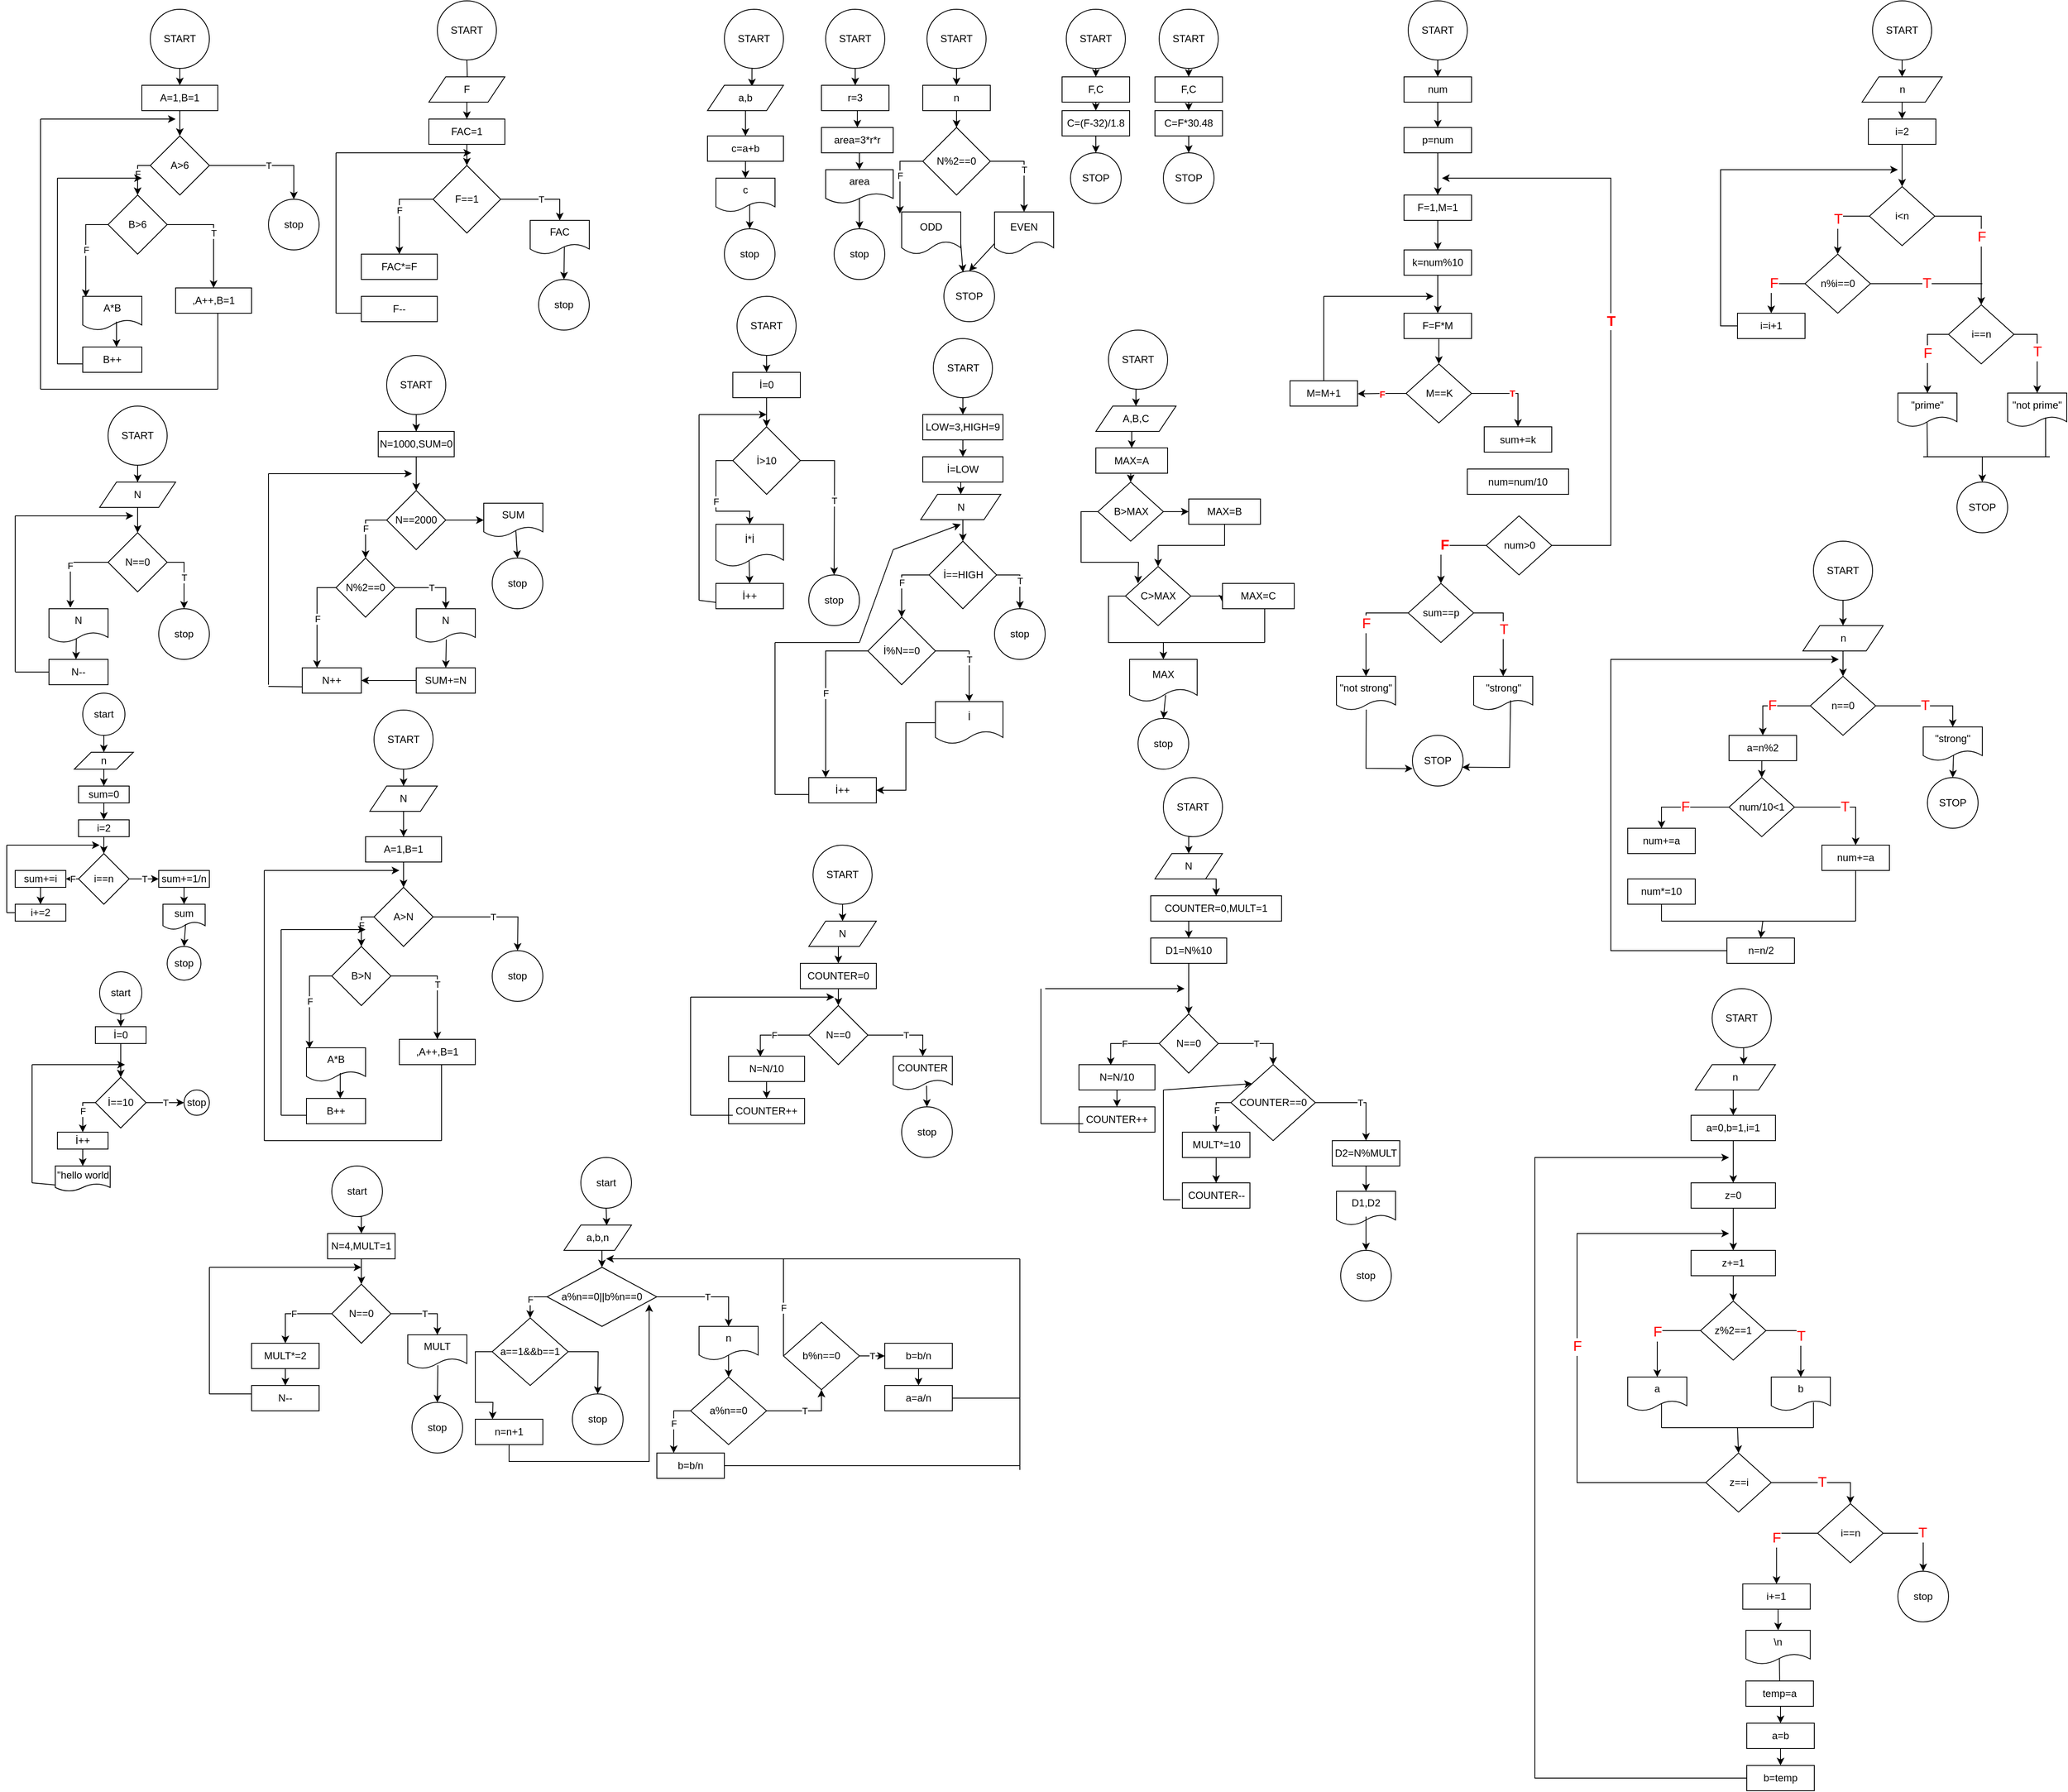<mxfile version="20.2.7" type="device"><diagram id="C5RBs43oDa-KdzZeNtuy" name="Page-1"><mxGraphModel dx="1747" dy="504" grid="1" gridSize="10" guides="1" tooltips="1" connect="1" arrows="1" fold="1" page="1" pageScale="1" pageWidth="827" pageHeight="1169" math="0" shadow="0"><root><mxCell id="WIyWlLk6GJQsqaUBKTNV-0"/><mxCell id="WIyWlLk6GJQsqaUBKTNV-1" parent="WIyWlLk6GJQsqaUBKTNV-0"/><mxCell id="kTvMnE1d_j8wsTmTLlfR-10" style="edgeStyle=orthogonalEdgeStyle;rounded=0;orthogonalLoop=1;jettySize=auto;html=1;exitX=0.5;exitY=1;exitDx=0;exitDy=0;entryX=0.585;entryY=0.044;entryDx=0;entryDy=0;entryPerimeter=0;" edge="1" parent="WIyWlLk6GJQsqaUBKTNV-1" source="kTvMnE1d_j8wsTmTLlfR-0" target="kTvMnE1d_j8wsTmTLlfR-8"><mxGeometry relative="1" as="geometry"/></mxCell><mxCell id="kTvMnE1d_j8wsTmTLlfR-0" value="START" style="ellipse;whiteSpace=wrap;html=1;aspect=fixed;" vertex="1" parent="WIyWlLk6GJQsqaUBKTNV-1"><mxGeometry x="30" y="10" width="70" height="70" as="geometry"/></mxCell><mxCell id="kTvMnE1d_j8wsTmTLlfR-13" style="edgeStyle=orthogonalEdgeStyle;rounded=0;orthogonalLoop=1;jettySize=auto;html=1;exitX=0.5;exitY=1;exitDx=0;exitDy=0;entryX=0.5;entryY=0;entryDx=0;entryDy=0;" edge="1" parent="WIyWlLk6GJQsqaUBKTNV-1" source="kTvMnE1d_j8wsTmTLlfR-8" target="kTvMnE1d_j8wsTmTLlfR-11"><mxGeometry relative="1" as="geometry"/></mxCell><mxCell id="kTvMnE1d_j8wsTmTLlfR-8" value="a,b" style="shape=parallelogram;perimeter=parallelogramPerimeter;whiteSpace=wrap;html=1;fixedSize=1;" vertex="1" parent="WIyWlLk6GJQsqaUBKTNV-1"><mxGeometry x="10" y="100" width="90" height="30" as="geometry"/></mxCell><mxCell id="kTvMnE1d_j8wsTmTLlfR-16" style="edgeStyle=orthogonalEdgeStyle;rounded=0;orthogonalLoop=1;jettySize=auto;html=1;exitX=0.5;exitY=1;exitDx=0;exitDy=0;entryX=0.5;entryY=0;entryDx=0;entryDy=0;" edge="1" parent="WIyWlLk6GJQsqaUBKTNV-1" source="kTvMnE1d_j8wsTmTLlfR-11" target="kTvMnE1d_j8wsTmTLlfR-14"><mxGeometry relative="1" as="geometry"/></mxCell><mxCell id="kTvMnE1d_j8wsTmTLlfR-11" value="c=a+b" style="rounded=0;whiteSpace=wrap;html=1;" vertex="1" parent="WIyWlLk6GJQsqaUBKTNV-1"><mxGeometry x="10" y="160" width="90" height="30" as="geometry"/></mxCell><mxCell id="kTvMnE1d_j8wsTmTLlfR-14" value="c" style="shape=document;whiteSpace=wrap;html=1;boundedLbl=1;" vertex="1" parent="WIyWlLk6GJQsqaUBKTNV-1"><mxGeometry x="20" y="210" width="70" height="40" as="geometry"/></mxCell><mxCell id="kTvMnE1d_j8wsTmTLlfR-17" value="stop" style="ellipse;whiteSpace=wrap;html=1;aspect=fixed;" vertex="1" parent="WIyWlLk6GJQsqaUBKTNV-1"><mxGeometry x="30" y="270" width="60" height="60" as="geometry"/></mxCell><mxCell id="kTvMnE1d_j8wsTmTLlfR-18" value="" style="endArrow=classic;html=1;rounded=0;exitX=0.571;exitY=0.783;exitDx=0;exitDy=0;exitPerimeter=0;entryX=0.5;entryY=0;entryDx=0;entryDy=0;" edge="1" parent="WIyWlLk6GJQsqaUBKTNV-1" source="kTvMnE1d_j8wsTmTLlfR-14" target="kTvMnE1d_j8wsTmTLlfR-17"><mxGeometry width="50" height="50" relative="1" as="geometry"><mxPoint x="230" y="250" as="sourcePoint"/><mxPoint x="230" y="300" as="targetPoint"/></mxGeometry></mxCell><mxCell id="kTvMnE1d_j8wsTmTLlfR-26" style="edgeStyle=orthogonalEdgeStyle;rounded=0;orthogonalLoop=1;jettySize=auto;html=1;exitX=0.5;exitY=1;exitDx=0;exitDy=0;entryX=0.5;entryY=0;entryDx=0;entryDy=0;" edge="1" parent="WIyWlLk6GJQsqaUBKTNV-1" source="kTvMnE1d_j8wsTmTLlfR-21" target="kTvMnE1d_j8wsTmTLlfR-22"><mxGeometry relative="1" as="geometry"/></mxCell><mxCell id="kTvMnE1d_j8wsTmTLlfR-21" value="START" style="ellipse;whiteSpace=wrap;html=1;aspect=fixed;" vertex="1" parent="WIyWlLk6GJQsqaUBKTNV-1"><mxGeometry x="150" y="10" width="70" height="70" as="geometry"/></mxCell><mxCell id="kTvMnE1d_j8wsTmTLlfR-25" style="edgeStyle=orthogonalEdgeStyle;rounded=0;orthogonalLoop=1;jettySize=auto;html=1;exitX=0.5;exitY=1;exitDx=0;exitDy=0;entryX=0.5;entryY=0;entryDx=0;entryDy=0;" edge="1" parent="WIyWlLk6GJQsqaUBKTNV-1" source="kTvMnE1d_j8wsTmTLlfR-22" target="kTvMnE1d_j8wsTmTLlfR-23"><mxGeometry relative="1" as="geometry"/></mxCell><mxCell id="kTvMnE1d_j8wsTmTLlfR-22" value="r=3" style="rounded=0;whiteSpace=wrap;html=1;" vertex="1" parent="WIyWlLk6GJQsqaUBKTNV-1"><mxGeometry x="145" y="100" width="80" height="30" as="geometry"/></mxCell><mxCell id="kTvMnE1d_j8wsTmTLlfR-31" style="edgeStyle=orthogonalEdgeStyle;rounded=0;orthogonalLoop=1;jettySize=auto;html=1;exitX=0.5;exitY=1;exitDx=0;exitDy=0;entryX=0.5;entryY=0;entryDx=0;entryDy=0;" edge="1" parent="WIyWlLk6GJQsqaUBKTNV-1" source="kTvMnE1d_j8wsTmTLlfR-23" target="kTvMnE1d_j8wsTmTLlfR-27"><mxGeometry relative="1" as="geometry"/></mxCell><mxCell id="kTvMnE1d_j8wsTmTLlfR-23" value="area=3*r*r" style="rounded=0;whiteSpace=wrap;html=1;" vertex="1" parent="WIyWlLk6GJQsqaUBKTNV-1"><mxGeometry x="145" y="150" width="85" height="30" as="geometry"/></mxCell><mxCell id="kTvMnE1d_j8wsTmTLlfR-27" value="area" style="shape=document;whiteSpace=wrap;html=1;boundedLbl=1;" vertex="1" parent="WIyWlLk6GJQsqaUBKTNV-1"><mxGeometry x="150" y="200" width="80" height="40" as="geometry"/></mxCell><mxCell id="kTvMnE1d_j8wsTmTLlfR-28" value="stop" style="ellipse;whiteSpace=wrap;html=1;aspect=fixed;" vertex="1" parent="WIyWlLk6GJQsqaUBKTNV-1"><mxGeometry x="160" y="270" width="60" height="60" as="geometry"/></mxCell><mxCell id="kTvMnE1d_j8wsTmTLlfR-29" value="" style="endArrow=classic;html=1;rounded=0;exitX=0.5;exitY=0.833;exitDx=0;exitDy=0;exitPerimeter=0;entryX=0.5;entryY=0;entryDx=0;entryDy=0;" edge="1" parent="WIyWlLk6GJQsqaUBKTNV-1" source="kTvMnE1d_j8wsTmTLlfR-27" target="kTvMnE1d_j8wsTmTLlfR-28"><mxGeometry width="50" height="50" relative="1" as="geometry"><mxPoint x="360" y="230" as="sourcePoint"/><mxPoint x="410" y="180" as="targetPoint"/></mxGeometry></mxCell><mxCell id="kTvMnE1d_j8wsTmTLlfR-52" style="edgeStyle=orthogonalEdgeStyle;rounded=0;orthogonalLoop=1;jettySize=auto;html=1;exitX=0.5;exitY=1;exitDx=0;exitDy=0;entryX=0.5;entryY=0;entryDx=0;entryDy=0;" edge="1" parent="WIyWlLk6GJQsqaUBKTNV-1" source="kTvMnE1d_j8wsTmTLlfR-36" target="kTvMnE1d_j8wsTmTLlfR-37"><mxGeometry relative="1" as="geometry"/></mxCell><mxCell id="kTvMnE1d_j8wsTmTLlfR-36" value="START" style="ellipse;whiteSpace=wrap;html=1;aspect=fixed;" vertex="1" parent="WIyWlLk6GJQsqaUBKTNV-1"><mxGeometry x="270" y="10" width="70" height="70" as="geometry"/></mxCell><mxCell id="kTvMnE1d_j8wsTmTLlfR-39" style="edgeStyle=orthogonalEdgeStyle;rounded=0;orthogonalLoop=1;jettySize=auto;html=1;exitX=0.5;exitY=1;exitDx=0;exitDy=0;" edge="1" parent="WIyWlLk6GJQsqaUBKTNV-1" source="kTvMnE1d_j8wsTmTLlfR-37" target="kTvMnE1d_j8wsTmTLlfR-40"><mxGeometry relative="1" as="geometry"><mxPoint x="305" y="160" as="targetPoint"/></mxGeometry></mxCell><mxCell id="kTvMnE1d_j8wsTmTLlfR-37" value="n" style="rounded=0;whiteSpace=wrap;html=1;" vertex="1" parent="WIyWlLk6GJQsqaUBKTNV-1"><mxGeometry x="265" y="100" width="80" height="30" as="geometry"/></mxCell><mxCell id="kTvMnE1d_j8wsTmTLlfR-47" value="F" style="edgeStyle=orthogonalEdgeStyle;rounded=0;orthogonalLoop=1;jettySize=auto;html=1;exitX=0;exitY=0.5;exitDx=0;exitDy=0;entryX=-0.029;entryY=0.04;entryDx=0;entryDy=0;entryPerimeter=0;" edge="1" parent="WIyWlLk6GJQsqaUBKTNV-1" source="kTvMnE1d_j8wsTmTLlfR-40" target="kTvMnE1d_j8wsTmTLlfR-43"><mxGeometry relative="1" as="geometry"/></mxCell><mxCell id="kTvMnE1d_j8wsTmTLlfR-48" value="T" style="edgeStyle=orthogonalEdgeStyle;rounded=0;orthogonalLoop=1;jettySize=auto;html=1;exitX=1;exitY=0.5;exitDx=0;exitDy=0;" edge="1" parent="WIyWlLk6GJQsqaUBKTNV-1" source="kTvMnE1d_j8wsTmTLlfR-40" target="kTvMnE1d_j8wsTmTLlfR-44"><mxGeometry relative="1" as="geometry"/></mxCell><mxCell id="kTvMnE1d_j8wsTmTLlfR-40" value="N%2==0" style="rhombus;whiteSpace=wrap;html=1;" vertex="1" parent="WIyWlLk6GJQsqaUBKTNV-1"><mxGeometry x="265" y="150" width="80" height="80" as="geometry"/></mxCell><mxCell id="kTvMnE1d_j8wsTmTLlfR-43" value="ODD" style="shape=document;whiteSpace=wrap;html=1;boundedLbl=1;" vertex="1" parent="WIyWlLk6GJQsqaUBKTNV-1"><mxGeometry x="240" y="250" width="70" height="50" as="geometry"/></mxCell><mxCell id="kTvMnE1d_j8wsTmTLlfR-44" value="EVEN" style="shape=document;whiteSpace=wrap;html=1;boundedLbl=1;" vertex="1" parent="WIyWlLk6GJQsqaUBKTNV-1"><mxGeometry x="350" y="250" width="70" height="50" as="geometry"/></mxCell><mxCell id="kTvMnE1d_j8wsTmTLlfR-49" value="STOP" style="ellipse;whiteSpace=wrap;html=1;aspect=fixed;" vertex="1" parent="WIyWlLk6GJQsqaUBKTNV-1"><mxGeometry x="290" y="320" width="60" height="60" as="geometry"/></mxCell><mxCell id="kTvMnE1d_j8wsTmTLlfR-50" value="" style="endArrow=classic;html=1;rounded=0;entryX=0.5;entryY=0;entryDx=0;entryDy=0;exitX=0;exitY=0.75;exitDx=0;exitDy=0;" edge="1" parent="WIyWlLk6GJQsqaUBKTNV-1" source="kTvMnE1d_j8wsTmTLlfR-44" target="kTvMnE1d_j8wsTmTLlfR-49"><mxGeometry width="50" height="50" relative="1" as="geometry"><mxPoint x="400" y="320" as="sourcePoint"/><mxPoint x="410" y="180" as="targetPoint"/></mxGeometry></mxCell><mxCell id="kTvMnE1d_j8wsTmTLlfR-51" value="" style="endArrow=classic;html=1;rounded=0;entryX=0.378;entryY=0.022;entryDx=0;entryDy=0;entryPerimeter=0;exitX=1;exitY=0.75;exitDx=0;exitDy=0;" edge="1" parent="WIyWlLk6GJQsqaUBKTNV-1" source="kTvMnE1d_j8wsTmTLlfR-43" target="kTvMnE1d_j8wsTmTLlfR-49"><mxGeometry width="50" height="50" relative="1" as="geometry"><mxPoint x="290" y="280" as="sourcePoint"/><mxPoint x="410" y="180" as="targetPoint"/></mxGeometry></mxCell><mxCell id="kTvMnE1d_j8wsTmTLlfR-59" style="edgeStyle=orthogonalEdgeStyle;rounded=0;orthogonalLoop=1;jettySize=auto;html=1;exitX=0.5;exitY=1;exitDx=0;exitDy=0;entryX=0.5;entryY=0;entryDx=0;entryDy=0;" edge="1" parent="WIyWlLk6GJQsqaUBKTNV-1" source="kTvMnE1d_j8wsTmTLlfR-53" target="kTvMnE1d_j8wsTmTLlfR-55"><mxGeometry relative="1" as="geometry"/></mxCell><mxCell id="kTvMnE1d_j8wsTmTLlfR-53" value="START" style="ellipse;whiteSpace=wrap;html=1;aspect=fixed;" vertex="1" parent="WIyWlLk6GJQsqaUBKTNV-1"><mxGeometry x="435" y="10" width="70" height="70" as="geometry"/></mxCell><mxCell id="kTvMnE1d_j8wsTmTLlfR-60" style="edgeStyle=orthogonalEdgeStyle;rounded=0;orthogonalLoop=1;jettySize=auto;html=1;exitX=0.5;exitY=1;exitDx=0;exitDy=0;entryX=0.5;entryY=0;entryDx=0;entryDy=0;" edge="1" parent="WIyWlLk6GJQsqaUBKTNV-1" source="kTvMnE1d_j8wsTmTLlfR-55" target="kTvMnE1d_j8wsTmTLlfR-57"><mxGeometry relative="1" as="geometry"/></mxCell><mxCell id="kTvMnE1d_j8wsTmTLlfR-55" value="F,C" style="rounded=0;whiteSpace=wrap;html=1;" vertex="1" parent="WIyWlLk6GJQsqaUBKTNV-1"><mxGeometry x="430" y="90" width="80" height="30" as="geometry"/></mxCell><mxCell id="kTvMnE1d_j8wsTmTLlfR-61" style="edgeStyle=orthogonalEdgeStyle;rounded=0;orthogonalLoop=1;jettySize=auto;html=1;exitX=0.5;exitY=1;exitDx=0;exitDy=0;entryX=0.5;entryY=0;entryDx=0;entryDy=0;" edge="1" parent="WIyWlLk6GJQsqaUBKTNV-1" source="kTvMnE1d_j8wsTmTLlfR-57" target="kTvMnE1d_j8wsTmTLlfR-58"><mxGeometry relative="1" as="geometry"/></mxCell><mxCell id="kTvMnE1d_j8wsTmTLlfR-57" value="C=(F-32)/1.8" style="rounded=0;whiteSpace=wrap;html=1;" vertex="1" parent="WIyWlLk6GJQsqaUBKTNV-1"><mxGeometry x="430" y="130" width="80" height="30" as="geometry"/></mxCell><mxCell id="kTvMnE1d_j8wsTmTLlfR-58" value="STOP" style="ellipse;whiteSpace=wrap;html=1;aspect=fixed;" vertex="1" parent="WIyWlLk6GJQsqaUBKTNV-1"><mxGeometry x="440" y="180" width="60" height="60" as="geometry"/></mxCell><mxCell id="kTvMnE1d_j8wsTmTLlfR-62" style="edgeStyle=orthogonalEdgeStyle;rounded=0;orthogonalLoop=1;jettySize=auto;html=1;exitX=0.5;exitY=1;exitDx=0;exitDy=0;entryX=0.5;entryY=0;entryDx=0;entryDy=0;" edge="1" parent="WIyWlLk6GJQsqaUBKTNV-1" source="kTvMnE1d_j8wsTmTLlfR-63" target="kTvMnE1d_j8wsTmTLlfR-65"><mxGeometry relative="1" as="geometry"/></mxCell><mxCell id="kTvMnE1d_j8wsTmTLlfR-63" value="START" style="ellipse;whiteSpace=wrap;html=1;aspect=fixed;" vertex="1" parent="WIyWlLk6GJQsqaUBKTNV-1"><mxGeometry x="545" y="10" width="70" height="70" as="geometry"/></mxCell><mxCell id="kTvMnE1d_j8wsTmTLlfR-64" style="edgeStyle=orthogonalEdgeStyle;rounded=0;orthogonalLoop=1;jettySize=auto;html=1;exitX=0.5;exitY=1;exitDx=0;exitDy=0;entryX=0.5;entryY=0;entryDx=0;entryDy=0;" edge="1" parent="WIyWlLk6GJQsqaUBKTNV-1" source="kTvMnE1d_j8wsTmTLlfR-65" target="kTvMnE1d_j8wsTmTLlfR-67"><mxGeometry relative="1" as="geometry"/></mxCell><mxCell id="kTvMnE1d_j8wsTmTLlfR-65" value="F,C" style="rounded=0;whiteSpace=wrap;html=1;" vertex="1" parent="WIyWlLk6GJQsqaUBKTNV-1"><mxGeometry x="540" y="90" width="80" height="30" as="geometry"/></mxCell><mxCell id="kTvMnE1d_j8wsTmTLlfR-66" style="edgeStyle=orthogonalEdgeStyle;rounded=0;orthogonalLoop=1;jettySize=auto;html=1;exitX=0.5;exitY=1;exitDx=0;exitDy=0;entryX=0.5;entryY=0;entryDx=0;entryDy=0;" edge="1" parent="WIyWlLk6GJQsqaUBKTNV-1" source="kTvMnE1d_j8wsTmTLlfR-67" target="kTvMnE1d_j8wsTmTLlfR-68"><mxGeometry relative="1" as="geometry"/></mxCell><mxCell id="kTvMnE1d_j8wsTmTLlfR-67" value="C=F*30.48" style="rounded=0;whiteSpace=wrap;html=1;" vertex="1" parent="WIyWlLk6GJQsqaUBKTNV-1"><mxGeometry x="540" y="130" width="80" height="30" as="geometry"/></mxCell><mxCell id="kTvMnE1d_j8wsTmTLlfR-68" value="STOP" style="ellipse;whiteSpace=wrap;html=1;aspect=fixed;" vertex="1" parent="WIyWlLk6GJQsqaUBKTNV-1"><mxGeometry x="550" y="180" width="60" height="60" as="geometry"/></mxCell><mxCell id="kTvMnE1d_j8wsTmTLlfR-72" style="edgeStyle=orthogonalEdgeStyle;rounded=0;orthogonalLoop=1;jettySize=auto;html=1;exitX=0.5;exitY=1;exitDx=0;exitDy=0;entryX=0.5;entryY=0;entryDx=0;entryDy=0;" edge="1" parent="WIyWlLk6GJQsqaUBKTNV-1" source="kTvMnE1d_j8wsTmTLlfR-69" target="kTvMnE1d_j8wsTmTLlfR-71"><mxGeometry relative="1" as="geometry"/></mxCell><mxCell id="kTvMnE1d_j8wsTmTLlfR-69" value="START" style="ellipse;whiteSpace=wrap;html=1;aspect=fixed;" vertex="1" parent="WIyWlLk6GJQsqaUBKTNV-1"><mxGeometry x="45" y="350" width="70" height="70" as="geometry"/></mxCell><mxCell id="kTvMnE1d_j8wsTmTLlfR-75" value="F" style="edgeStyle=orthogonalEdgeStyle;rounded=0;orthogonalLoop=1;jettySize=auto;html=1;exitX=0;exitY=0.5;exitDx=0;exitDy=0;" edge="1" parent="WIyWlLk6GJQsqaUBKTNV-1" source="kTvMnE1d_j8wsTmTLlfR-70" target="kTvMnE1d_j8wsTmTLlfR-76"><mxGeometry relative="1" as="geometry"><mxPoint x="60" y="630" as="targetPoint"/></mxGeometry></mxCell><mxCell id="kTvMnE1d_j8wsTmTLlfR-88" value="T" style="edgeStyle=orthogonalEdgeStyle;rounded=0;orthogonalLoop=1;jettySize=auto;html=1;exitX=1;exitY=0.5;exitDx=0;exitDy=0;" edge="1" parent="WIyWlLk6GJQsqaUBKTNV-1" source="kTvMnE1d_j8wsTmTLlfR-70"><mxGeometry relative="1" as="geometry"><mxPoint x="160" y="680" as="targetPoint"/></mxGeometry></mxCell><mxCell id="kTvMnE1d_j8wsTmTLlfR-70" value="İ&amp;gt;10" style="rhombus;whiteSpace=wrap;html=1;" vertex="1" parent="WIyWlLk6GJQsqaUBKTNV-1"><mxGeometry x="40" y="504.5" width="80" height="80" as="geometry"/></mxCell><mxCell id="kTvMnE1d_j8wsTmTLlfR-73" style="edgeStyle=orthogonalEdgeStyle;rounded=0;orthogonalLoop=1;jettySize=auto;html=1;exitX=0.5;exitY=1;exitDx=0;exitDy=0;entryX=0.5;entryY=0;entryDx=0;entryDy=0;" edge="1" parent="WIyWlLk6GJQsqaUBKTNV-1" source="kTvMnE1d_j8wsTmTLlfR-71" target="kTvMnE1d_j8wsTmTLlfR-70"><mxGeometry relative="1" as="geometry"/></mxCell><mxCell id="kTvMnE1d_j8wsTmTLlfR-71" value="İ=0" style="rounded=0;whiteSpace=wrap;html=1;" vertex="1" parent="WIyWlLk6GJQsqaUBKTNV-1"><mxGeometry x="40" y="440" width="80" height="30" as="geometry"/></mxCell><mxCell id="kTvMnE1d_j8wsTmTLlfR-76" value="İ*İ" style="shape=document;whiteSpace=wrap;html=1;boundedLbl=1;" vertex="1" parent="WIyWlLk6GJQsqaUBKTNV-1"><mxGeometry x="20" y="620" width="80" height="50" as="geometry"/></mxCell><mxCell id="kTvMnE1d_j8wsTmTLlfR-77" value="İ++" style="rounded=0;whiteSpace=wrap;html=1;" vertex="1" parent="WIyWlLk6GJQsqaUBKTNV-1"><mxGeometry x="20" y="690" width="80" height="30" as="geometry"/></mxCell><mxCell id="kTvMnE1d_j8wsTmTLlfR-78" value="" style="endArrow=classic;html=1;rounded=0;exitX=0.492;exitY=0.867;exitDx=0;exitDy=0;exitPerimeter=0;entryX=0.5;entryY=0;entryDx=0;entryDy=0;" edge="1" parent="WIyWlLk6GJQsqaUBKTNV-1" source="kTvMnE1d_j8wsTmTLlfR-76" target="kTvMnE1d_j8wsTmTLlfR-77"><mxGeometry width="50" height="50" relative="1" as="geometry"><mxPoint x="180" y="640" as="sourcePoint"/><mxPoint x="230" y="590" as="targetPoint"/></mxGeometry></mxCell><mxCell id="kTvMnE1d_j8wsTmTLlfR-81" value="" style="endArrow=classic;html=1;rounded=0;" edge="1" parent="WIyWlLk6GJQsqaUBKTNV-1"><mxGeometry relative="1" as="geometry"><mxPoint y="490" as="sourcePoint"/><mxPoint x="80" y="490" as="targetPoint"/></mxGeometry></mxCell><mxCell id="kTvMnE1d_j8wsTmTLlfR-84" value="" style="endArrow=none;html=1;rounded=0;exitX=0;exitY=0.75;exitDx=0;exitDy=0;" edge="1" parent="WIyWlLk6GJQsqaUBKTNV-1" source="kTvMnE1d_j8wsTmTLlfR-77"><mxGeometry width="50" height="50" relative="1" as="geometry"><mxPoint x="10" y="710" as="sourcePoint"/><mxPoint y="710" as="targetPoint"/><Array as="points"/></mxGeometry></mxCell><mxCell id="kTvMnE1d_j8wsTmTLlfR-85" value="" style="endArrow=none;html=1;rounded=0;" edge="1" parent="WIyWlLk6GJQsqaUBKTNV-1"><mxGeometry width="50" height="50" relative="1" as="geometry"><mxPoint y="700" as="sourcePoint"/><mxPoint y="490" as="targetPoint"/></mxGeometry></mxCell><mxCell id="kTvMnE1d_j8wsTmTLlfR-86" value="" style="endArrow=none;html=1;rounded=0;" edge="1" parent="WIyWlLk6GJQsqaUBKTNV-1"><mxGeometry width="50" height="50" relative="1" as="geometry"><mxPoint y="700" as="sourcePoint"/><mxPoint y="490" as="targetPoint"/></mxGeometry></mxCell><mxCell id="kTvMnE1d_j8wsTmTLlfR-87" value="" style="endArrow=none;html=1;rounded=0;" edge="1" parent="WIyWlLk6GJQsqaUBKTNV-1"><mxGeometry width="50" height="50" relative="1" as="geometry"><mxPoint y="710" as="sourcePoint"/><mxPoint y="700" as="targetPoint"/></mxGeometry></mxCell><mxCell id="kTvMnE1d_j8wsTmTLlfR-89" value="stop" style="ellipse;whiteSpace=wrap;html=1;aspect=fixed;" vertex="1" parent="WIyWlLk6GJQsqaUBKTNV-1"><mxGeometry x="130" y="680" width="60" height="60" as="geometry"/></mxCell><mxCell id="kTvMnE1d_j8wsTmTLlfR-107" style="edgeStyle=orthogonalEdgeStyle;rounded=0;orthogonalLoop=1;jettySize=auto;html=1;exitX=0.5;exitY=1;exitDx=0;exitDy=0;entryX=0.5;entryY=0;entryDx=0;entryDy=0;" edge="1" parent="WIyWlLk6GJQsqaUBKTNV-1" source="kTvMnE1d_j8wsTmTLlfR-90" target="kTvMnE1d_j8wsTmTLlfR-91"><mxGeometry relative="1" as="geometry"/></mxCell><mxCell id="kTvMnE1d_j8wsTmTLlfR-90" value="START" style="ellipse;whiteSpace=wrap;html=1;aspect=fixed;" vertex="1" parent="WIyWlLk6GJQsqaUBKTNV-1"><mxGeometry x="277.5" y="400" width="70" height="70" as="geometry"/></mxCell><mxCell id="kTvMnE1d_j8wsTmTLlfR-108" style="edgeStyle=orthogonalEdgeStyle;rounded=0;orthogonalLoop=1;jettySize=auto;html=1;exitX=0.5;exitY=1;exitDx=0;exitDy=0;entryX=0.5;entryY=0;entryDx=0;entryDy=0;" edge="1" parent="WIyWlLk6GJQsqaUBKTNV-1" source="kTvMnE1d_j8wsTmTLlfR-91" target="kTvMnE1d_j8wsTmTLlfR-93"><mxGeometry relative="1" as="geometry"/></mxCell><mxCell id="kTvMnE1d_j8wsTmTLlfR-91" value="LOW=3,HIGH=9" style="rounded=0;whiteSpace=wrap;html=1;" vertex="1" parent="WIyWlLk6GJQsqaUBKTNV-1"><mxGeometry x="265" y="490" width="95" height="30" as="geometry"/></mxCell><mxCell id="kTvMnE1d_j8wsTmTLlfR-109" style="edgeStyle=orthogonalEdgeStyle;rounded=0;orthogonalLoop=1;jettySize=auto;html=1;exitX=0.5;exitY=1;exitDx=0;exitDy=0;entryX=0.5;entryY=0;entryDx=0;entryDy=0;" edge="1" parent="WIyWlLk6GJQsqaUBKTNV-1" source="kTvMnE1d_j8wsTmTLlfR-93" target="kTvMnE1d_j8wsTmTLlfR-94"><mxGeometry relative="1" as="geometry"/></mxCell><mxCell id="kTvMnE1d_j8wsTmTLlfR-93" value="İ=LOW" style="rounded=0;whiteSpace=wrap;html=1;" vertex="1" parent="WIyWlLk6GJQsqaUBKTNV-1"><mxGeometry x="265" y="540" width="95" height="30" as="geometry"/></mxCell><mxCell id="kTvMnE1d_j8wsTmTLlfR-110" style="edgeStyle=orthogonalEdgeStyle;rounded=0;orthogonalLoop=1;jettySize=auto;html=1;exitX=0.5;exitY=1;exitDx=0;exitDy=0;entryX=0.5;entryY=0;entryDx=0;entryDy=0;" edge="1" parent="WIyWlLk6GJQsqaUBKTNV-1" source="kTvMnE1d_j8wsTmTLlfR-94"><mxGeometry relative="1" as="geometry"><mxPoint x="312.5" y="640" as="targetPoint"/></mxGeometry></mxCell><mxCell id="kTvMnE1d_j8wsTmTLlfR-94" value="N" style="shape=parallelogram;perimeter=parallelogramPerimeter;whiteSpace=wrap;html=1;fixedSize=1;" vertex="1" parent="WIyWlLk6GJQsqaUBKTNV-1"><mxGeometry x="262.5" y="584.5" width="95" height="30" as="geometry"/></mxCell><mxCell id="kTvMnE1d_j8wsTmTLlfR-97" value="T" style="edgeStyle=orthogonalEdgeStyle;rounded=0;orthogonalLoop=1;jettySize=auto;html=1;exitX=1;exitY=0.5;exitDx=0;exitDy=0;entryX=0.5;entryY=0;entryDx=0;entryDy=0;" edge="1" parent="WIyWlLk6GJQsqaUBKTNV-1" source="kTvMnE1d_j8wsTmTLlfR-95" target="kTvMnE1d_j8wsTmTLlfR-96"><mxGeometry relative="1" as="geometry"/></mxCell><mxCell id="kTvMnE1d_j8wsTmTLlfR-113" value="F" style="edgeStyle=orthogonalEdgeStyle;rounded=0;orthogonalLoop=1;jettySize=auto;html=1;exitX=0;exitY=0.5;exitDx=0;exitDy=0;entryX=0.5;entryY=0;entryDx=0;entryDy=0;" edge="1" parent="WIyWlLk6GJQsqaUBKTNV-1" source="kTvMnE1d_j8wsTmTLlfR-95" target="kTvMnE1d_j8wsTmTLlfR-98"><mxGeometry relative="1" as="geometry"/></mxCell><mxCell id="kTvMnE1d_j8wsTmTLlfR-95" value="İ==HIGH" style="rhombus;whiteSpace=wrap;html=1;" vertex="1" parent="WIyWlLk6GJQsqaUBKTNV-1"><mxGeometry x="272.5" y="640" width="80" height="80" as="geometry"/></mxCell><mxCell id="kTvMnE1d_j8wsTmTLlfR-96" value="stop" style="ellipse;whiteSpace=wrap;html=1;aspect=fixed;" vertex="1" parent="WIyWlLk6GJQsqaUBKTNV-1"><mxGeometry x="350" y="720" width="60" height="60" as="geometry"/></mxCell><mxCell id="kTvMnE1d_j8wsTmTLlfR-104" value="T" style="edgeStyle=orthogonalEdgeStyle;rounded=0;orthogonalLoop=1;jettySize=auto;html=1;exitX=1;exitY=0.5;exitDx=0;exitDy=0;entryX=0.5;entryY=0;entryDx=0;entryDy=0;" edge="1" parent="WIyWlLk6GJQsqaUBKTNV-1" source="kTvMnE1d_j8wsTmTLlfR-98" target="kTvMnE1d_j8wsTmTLlfR-100"><mxGeometry relative="1" as="geometry"/></mxCell><mxCell id="kTvMnE1d_j8wsTmTLlfR-105" value="F" style="edgeStyle=orthogonalEdgeStyle;rounded=0;orthogonalLoop=1;jettySize=auto;html=1;exitX=0;exitY=0.5;exitDx=0;exitDy=0;entryX=0.25;entryY=0;entryDx=0;entryDy=0;" edge="1" parent="WIyWlLk6GJQsqaUBKTNV-1" source="kTvMnE1d_j8wsTmTLlfR-98" target="kTvMnE1d_j8wsTmTLlfR-101"><mxGeometry relative="1" as="geometry"/></mxCell><mxCell id="kTvMnE1d_j8wsTmTLlfR-98" value="İ%N==0" style="rhombus;whiteSpace=wrap;html=1;" vertex="1" parent="WIyWlLk6GJQsqaUBKTNV-1"><mxGeometry x="200" y="730" width="80" height="80" as="geometry"/></mxCell><mxCell id="kTvMnE1d_j8wsTmTLlfR-103" style="edgeStyle=orthogonalEdgeStyle;rounded=0;orthogonalLoop=1;jettySize=auto;html=1;entryX=1;entryY=0.5;entryDx=0;entryDy=0;" edge="1" parent="WIyWlLk6GJQsqaUBKTNV-1" source="kTvMnE1d_j8wsTmTLlfR-100" target="kTvMnE1d_j8wsTmTLlfR-101"><mxGeometry relative="1" as="geometry"/></mxCell><mxCell id="kTvMnE1d_j8wsTmTLlfR-100" value="İ" style="shape=document;whiteSpace=wrap;html=1;boundedLbl=1;" vertex="1" parent="WIyWlLk6GJQsqaUBKTNV-1"><mxGeometry x="280" y="830" width="80" height="50" as="geometry"/></mxCell><mxCell id="kTvMnE1d_j8wsTmTLlfR-101" value="İ++" style="rounded=0;whiteSpace=wrap;html=1;" vertex="1" parent="WIyWlLk6GJQsqaUBKTNV-1"><mxGeometry x="130" y="920" width="80" height="30" as="geometry"/></mxCell><mxCell id="kTvMnE1d_j8wsTmTLlfR-114" value="" style="endArrow=none;html=1;rounded=0;" edge="1" parent="WIyWlLk6GJQsqaUBKTNV-1"><mxGeometry width="50" height="50" relative="1" as="geometry"><mxPoint x="130" y="940" as="sourcePoint"/><mxPoint x="90" y="940" as="targetPoint"/><Array as="points"><mxPoint x="110" y="940"/></Array></mxGeometry></mxCell><mxCell id="kTvMnE1d_j8wsTmTLlfR-115" value="" style="endArrow=none;html=1;rounded=0;" edge="1" parent="WIyWlLk6GJQsqaUBKTNV-1"><mxGeometry width="50" height="50" relative="1" as="geometry"><mxPoint x="90" y="940" as="sourcePoint"/><mxPoint x="90" y="760" as="targetPoint"/></mxGeometry></mxCell><mxCell id="kTvMnE1d_j8wsTmTLlfR-116" value="" style="endArrow=none;html=1;rounded=0;" edge="1" parent="WIyWlLk6GJQsqaUBKTNV-1"><mxGeometry width="50" height="50" relative="1" as="geometry"><mxPoint x="90" y="760" as="sourcePoint"/><mxPoint x="190" y="760" as="targetPoint"/></mxGeometry></mxCell><mxCell id="kTvMnE1d_j8wsTmTLlfR-117" value="" style="endArrow=none;html=1;rounded=0;" edge="1" parent="WIyWlLk6GJQsqaUBKTNV-1"><mxGeometry width="50" height="50" relative="1" as="geometry"><mxPoint x="190" y="760" as="sourcePoint"/><mxPoint x="230" y="650" as="targetPoint"/></mxGeometry></mxCell><mxCell id="kTvMnE1d_j8wsTmTLlfR-118" value="" style="endArrow=classic;html=1;rounded=0;" edge="1" parent="WIyWlLk6GJQsqaUBKTNV-1"><mxGeometry width="50" height="50" relative="1" as="geometry"><mxPoint x="230" y="650" as="sourcePoint"/><mxPoint x="310" y="620" as="targetPoint"/></mxGeometry></mxCell><mxCell id="kTvMnE1d_j8wsTmTLlfR-128" style="edgeStyle=orthogonalEdgeStyle;rounded=0;orthogonalLoop=1;jettySize=auto;html=1;exitX=0.5;exitY=1;exitDx=0;exitDy=0;entryX=0.5;entryY=0;entryDx=0;entryDy=0;" edge="1" parent="WIyWlLk6GJQsqaUBKTNV-1" source="kTvMnE1d_j8wsTmTLlfR-119" target="kTvMnE1d_j8wsTmTLlfR-121"><mxGeometry relative="1" as="geometry"/></mxCell><mxCell id="kTvMnE1d_j8wsTmTLlfR-119" value="START" style="ellipse;whiteSpace=wrap;html=1;aspect=fixed;" vertex="1" parent="WIyWlLk6GJQsqaUBKTNV-1"><mxGeometry x="485" y="390" width="70" height="70" as="geometry"/></mxCell><mxCell id="kTvMnE1d_j8wsTmTLlfR-129" style="edgeStyle=orthogonalEdgeStyle;rounded=0;orthogonalLoop=1;jettySize=auto;html=1;exitX=0.5;exitY=1;exitDx=0;exitDy=0;entryX=0.5;entryY=0;entryDx=0;entryDy=0;" edge="1" parent="WIyWlLk6GJQsqaUBKTNV-1" source="kTvMnE1d_j8wsTmTLlfR-121" target="kTvMnE1d_j8wsTmTLlfR-122"><mxGeometry relative="1" as="geometry"/></mxCell><mxCell id="kTvMnE1d_j8wsTmTLlfR-121" value="A,B,C" style="shape=parallelogram;perimeter=parallelogramPerimeter;whiteSpace=wrap;html=1;fixedSize=1;" vertex="1" parent="WIyWlLk6GJQsqaUBKTNV-1"><mxGeometry x="470" y="480" width="95" height="30" as="geometry"/></mxCell><mxCell id="kTvMnE1d_j8wsTmTLlfR-130" style="edgeStyle=orthogonalEdgeStyle;rounded=0;orthogonalLoop=1;jettySize=auto;html=1;exitX=0.5;exitY=1;exitDx=0;exitDy=0;entryX=0.5;entryY=0;entryDx=0;entryDy=0;" edge="1" parent="WIyWlLk6GJQsqaUBKTNV-1" source="kTvMnE1d_j8wsTmTLlfR-122" target="kTvMnE1d_j8wsTmTLlfR-124"><mxGeometry relative="1" as="geometry"/></mxCell><mxCell id="kTvMnE1d_j8wsTmTLlfR-122" value="MAX=A" style="rounded=0;whiteSpace=wrap;html=1;" vertex="1" parent="WIyWlLk6GJQsqaUBKTNV-1"><mxGeometry x="470" y="529.5" width="85" height="30" as="geometry"/></mxCell><mxCell id="kTvMnE1d_j8wsTmTLlfR-131" style="edgeStyle=orthogonalEdgeStyle;rounded=0;orthogonalLoop=1;jettySize=auto;html=1;exitX=1;exitY=0.5;exitDx=0;exitDy=0;entryX=0;entryY=0.5;entryDx=0;entryDy=0;" edge="1" parent="WIyWlLk6GJQsqaUBKTNV-1" source="kTvMnE1d_j8wsTmTLlfR-124" target="kTvMnE1d_j8wsTmTLlfR-126"><mxGeometry relative="1" as="geometry"/></mxCell><mxCell id="kTvMnE1d_j8wsTmTLlfR-132" style="edgeStyle=orthogonalEdgeStyle;rounded=0;orthogonalLoop=1;jettySize=auto;html=1;exitX=0;exitY=0.5;exitDx=0;exitDy=0;" edge="1" parent="WIyWlLk6GJQsqaUBKTNV-1" source="kTvMnE1d_j8wsTmTLlfR-124"><mxGeometry relative="1" as="geometry"><mxPoint x="520" y="690" as="targetPoint"/></mxGeometry></mxCell><mxCell id="kTvMnE1d_j8wsTmTLlfR-124" value="B&amp;gt;MAX" style="rhombus;whiteSpace=wrap;html=1;" vertex="1" parent="WIyWlLk6GJQsqaUBKTNV-1"><mxGeometry x="472.5" y="570" width="77.5" height="70" as="geometry"/></mxCell><mxCell id="kTvMnE1d_j8wsTmTLlfR-133" style="edgeStyle=orthogonalEdgeStyle;rounded=0;orthogonalLoop=1;jettySize=auto;html=1;exitX=0.5;exitY=1;exitDx=0;exitDy=0;entryX=0.5;entryY=0;entryDx=0;entryDy=0;" edge="1" parent="WIyWlLk6GJQsqaUBKTNV-1" source="kTvMnE1d_j8wsTmTLlfR-126" target="kTvMnE1d_j8wsTmTLlfR-127"><mxGeometry relative="1" as="geometry"/></mxCell><mxCell id="kTvMnE1d_j8wsTmTLlfR-126" value="MAX=B" style="rounded=0;whiteSpace=wrap;html=1;" vertex="1" parent="WIyWlLk6GJQsqaUBKTNV-1"><mxGeometry x="580" y="590" width="85" height="30" as="geometry"/></mxCell><mxCell id="kTvMnE1d_j8wsTmTLlfR-136" style="edgeStyle=orthogonalEdgeStyle;rounded=0;orthogonalLoop=1;jettySize=auto;html=1;exitX=1;exitY=0.5;exitDx=0;exitDy=0;entryX=0;entryY=0.75;entryDx=0;entryDy=0;" edge="1" parent="WIyWlLk6GJQsqaUBKTNV-1" source="kTvMnE1d_j8wsTmTLlfR-127" target="kTvMnE1d_j8wsTmTLlfR-134"><mxGeometry relative="1" as="geometry"/></mxCell><mxCell id="kTvMnE1d_j8wsTmTLlfR-140" style="edgeStyle=orthogonalEdgeStyle;rounded=0;orthogonalLoop=1;jettySize=auto;html=1;exitX=0;exitY=0.5;exitDx=0;exitDy=0;entryX=0.5;entryY=0;entryDx=0;entryDy=0;" edge="1" parent="WIyWlLk6GJQsqaUBKTNV-1" source="kTvMnE1d_j8wsTmTLlfR-127" target="kTvMnE1d_j8wsTmTLlfR-138"><mxGeometry relative="1" as="geometry"/></mxCell><mxCell id="kTvMnE1d_j8wsTmTLlfR-127" value="C&amp;gt;MAX" style="rhombus;whiteSpace=wrap;html=1;" vertex="1" parent="WIyWlLk6GJQsqaUBKTNV-1"><mxGeometry x="505" y="670" width="77.5" height="70" as="geometry"/></mxCell><mxCell id="kTvMnE1d_j8wsTmTLlfR-134" value="MAX=C" style="rounded=0;whiteSpace=wrap;html=1;" vertex="1" parent="WIyWlLk6GJQsqaUBKTNV-1"><mxGeometry x="620" y="690" width="85" height="30" as="geometry"/></mxCell><mxCell id="kTvMnE1d_j8wsTmTLlfR-138" value="MAX" style="shape=document;whiteSpace=wrap;html=1;boundedLbl=1;" vertex="1" parent="WIyWlLk6GJQsqaUBKTNV-1"><mxGeometry x="510" y="780" width="80" height="50" as="geometry"/></mxCell><mxCell id="kTvMnE1d_j8wsTmTLlfR-142" value="" style="endArrow=none;html=1;rounded=0;" edge="1" parent="WIyWlLk6GJQsqaUBKTNV-1"><mxGeometry width="50" height="50" relative="1" as="geometry"><mxPoint x="670" y="760" as="sourcePoint"/><mxPoint x="670" y="720" as="targetPoint"/></mxGeometry></mxCell><mxCell id="kTvMnE1d_j8wsTmTLlfR-143" value="" style="endArrow=none;html=1;rounded=0;" edge="1" parent="WIyWlLk6GJQsqaUBKTNV-1"><mxGeometry width="50" height="50" relative="1" as="geometry"><mxPoint x="550" y="760" as="sourcePoint"/><mxPoint x="670" y="760" as="targetPoint"/></mxGeometry></mxCell><mxCell id="kTvMnE1d_j8wsTmTLlfR-144" value="stop" style="ellipse;whiteSpace=wrap;html=1;aspect=fixed;" vertex="1" parent="WIyWlLk6GJQsqaUBKTNV-1"><mxGeometry x="520" y="850" width="60" height="60" as="geometry"/></mxCell><mxCell id="kTvMnE1d_j8wsTmTLlfR-145" value="" style="endArrow=classic;html=1;rounded=0;exitX=0.533;exitY=0.845;exitDx=0;exitDy=0;exitPerimeter=0;entryX=0.5;entryY=0;entryDx=0;entryDy=0;" edge="1" parent="WIyWlLk6GJQsqaUBKTNV-1" source="kTvMnE1d_j8wsTmTLlfR-138" target="kTvMnE1d_j8wsTmTLlfR-144"><mxGeometry width="50" height="50" relative="1" as="geometry"><mxPoint x="450" y="990" as="sourcePoint"/><mxPoint x="500" y="940" as="targetPoint"/></mxGeometry></mxCell><mxCell id="kTvMnE1d_j8wsTmTLlfR-164" style="edgeStyle=orthogonalEdgeStyle;rounded=0;orthogonalLoop=1;jettySize=auto;html=1;exitX=0.5;exitY=1;exitDx=0;exitDy=0;entryX=0.5;entryY=0;entryDx=0;entryDy=0;" edge="1" parent="WIyWlLk6GJQsqaUBKTNV-1" source="kTvMnE1d_j8wsTmTLlfR-146" target="kTvMnE1d_j8wsTmTLlfR-147"><mxGeometry relative="1" as="geometry"/></mxCell><mxCell id="kTvMnE1d_j8wsTmTLlfR-146" value="START" style="ellipse;whiteSpace=wrap;html=1;aspect=fixed;" vertex="1" parent="WIyWlLk6GJQsqaUBKTNV-1"><mxGeometry x="-650" y="10" width="70" height="70" as="geometry"/></mxCell><mxCell id="kTvMnE1d_j8wsTmTLlfR-165" style="edgeStyle=orthogonalEdgeStyle;rounded=0;orthogonalLoop=1;jettySize=auto;html=1;exitX=0.5;exitY=1;exitDx=0;exitDy=0;entryX=0.5;entryY=0;entryDx=0;entryDy=0;" edge="1" parent="WIyWlLk6GJQsqaUBKTNV-1" source="kTvMnE1d_j8wsTmTLlfR-147" target="kTvMnE1d_j8wsTmTLlfR-149"><mxGeometry relative="1" as="geometry"/></mxCell><mxCell id="kTvMnE1d_j8wsTmTLlfR-147" value="A=1,B=1" style="rounded=0;whiteSpace=wrap;html=1;" vertex="1" parent="WIyWlLk6GJQsqaUBKTNV-1"><mxGeometry x="-660" y="100" width="90" height="30" as="geometry"/></mxCell><mxCell id="kTvMnE1d_j8wsTmTLlfR-158" value="F" style="edgeStyle=orthogonalEdgeStyle;rounded=0;orthogonalLoop=1;jettySize=auto;html=1;exitX=0;exitY=0.5;exitDx=0;exitDy=0;entryX=0.5;entryY=0;entryDx=0;entryDy=0;" edge="1" parent="WIyWlLk6GJQsqaUBKTNV-1" source="kTvMnE1d_j8wsTmTLlfR-149" target="kTvMnE1d_j8wsTmTLlfR-151"><mxGeometry relative="1" as="geometry"><mxPoint x="-670" y="230" as="targetPoint"/></mxGeometry></mxCell><mxCell id="kTvMnE1d_j8wsTmTLlfR-168" value="T" style="edgeStyle=orthogonalEdgeStyle;rounded=0;orthogonalLoop=1;jettySize=auto;html=1;exitX=1;exitY=0.5;exitDx=0;exitDy=0;entryX=0.5;entryY=0;entryDx=0;entryDy=0;" edge="1" parent="WIyWlLk6GJQsqaUBKTNV-1" source="kTvMnE1d_j8wsTmTLlfR-149" target="kTvMnE1d_j8wsTmTLlfR-167"><mxGeometry relative="1" as="geometry"/></mxCell><mxCell id="kTvMnE1d_j8wsTmTLlfR-149" value="A&amp;gt;6" style="rhombus;whiteSpace=wrap;html=1;" vertex="1" parent="WIyWlLk6GJQsqaUBKTNV-1"><mxGeometry x="-650" y="160" width="70" height="70" as="geometry"/></mxCell><mxCell id="kTvMnE1d_j8wsTmTLlfR-156" value="F" style="edgeStyle=orthogonalEdgeStyle;rounded=0;orthogonalLoop=1;jettySize=auto;html=1;exitX=0;exitY=0.5;exitDx=0;exitDy=0;entryX=0.051;entryY=0.018;entryDx=0;entryDy=0;entryPerimeter=0;" edge="1" parent="WIyWlLk6GJQsqaUBKTNV-1" source="kTvMnE1d_j8wsTmTLlfR-151" target="kTvMnE1d_j8wsTmTLlfR-153"><mxGeometry relative="1" as="geometry"/></mxCell><mxCell id="kTvMnE1d_j8wsTmTLlfR-157" value="T" style="edgeStyle=orthogonalEdgeStyle;rounded=0;orthogonalLoop=1;jettySize=auto;html=1;exitX=1;exitY=0.5;exitDx=0;exitDy=0;entryX=0.5;entryY=0;entryDx=0;entryDy=0;" edge="1" parent="WIyWlLk6GJQsqaUBKTNV-1" source="kTvMnE1d_j8wsTmTLlfR-151" target="kTvMnE1d_j8wsTmTLlfR-155"><mxGeometry relative="1" as="geometry"/></mxCell><mxCell id="kTvMnE1d_j8wsTmTLlfR-151" value="B&amp;gt;6" style="rhombus;whiteSpace=wrap;html=1;" vertex="1" parent="WIyWlLk6GJQsqaUBKTNV-1"><mxGeometry x="-700" y="230" width="70" height="70" as="geometry"/></mxCell><mxCell id="kTvMnE1d_j8wsTmTLlfR-153" value="A*B" style="shape=document;whiteSpace=wrap;html=1;boundedLbl=1;" vertex="1" parent="WIyWlLk6GJQsqaUBKTNV-1"><mxGeometry x="-730" y="350" width="70" height="40" as="geometry"/></mxCell><mxCell id="kTvMnE1d_j8wsTmTLlfR-155" value=",A++,B=1" style="rounded=0;whiteSpace=wrap;html=1;" vertex="1" parent="WIyWlLk6GJQsqaUBKTNV-1"><mxGeometry x="-620" y="340" width="90" height="30" as="geometry"/></mxCell><mxCell id="kTvMnE1d_j8wsTmTLlfR-161" value="" style="endArrow=none;html=1;rounded=0;" edge="1" parent="WIyWlLk6GJQsqaUBKTNV-1"><mxGeometry width="50" height="50" relative="1" as="geometry"><mxPoint x="-570" y="370" as="sourcePoint"/><mxPoint x="-570" y="460" as="targetPoint"/></mxGeometry></mxCell><mxCell id="kTvMnE1d_j8wsTmTLlfR-163" value="" style="endArrow=none;html=1;rounded=0;" edge="1" parent="WIyWlLk6GJQsqaUBKTNV-1"><mxGeometry width="50" height="50" relative="1" as="geometry"><mxPoint x="-780" y="460" as="sourcePoint"/><mxPoint x="-780" y="140" as="targetPoint"/></mxGeometry></mxCell><mxCell id="kTvMnE1d_j8wsTmTLlfR-166" value="" style="endArrow=classic;html=1;rounded=0;" edge="1" parent="WIyWlLk6GJQsqaUBKTNV-1"><mxGeometry width="50" height="50" relative="1" as="geometry"><mxPoint x="-780" y="140" as="sourcePoint"/><mxPoint x="-620" y="140" as="targetPoint"/></mxGeometry></mxCell><mxCell id="kTvMnE1d_j8wsTmTLlfR-167" value="stop" style="ellipse;whiteSpace=wrap;html=1;aspect=fixed;" vertex="1" parent="WIyWlLk6GJQsqaUBKTNV-1"><mxGeometry x="-510" y="235" width="60" height="60" as="geometry"/></mxCell><mxCell id="kTvMnE1d_j8wsTmTLlfR-169" value="B++" style="rounded=0;whiteSpace=wrap;html=1;" vertex="1" parent="WIyWlLk6GJQsqaUBKTNV-1"><mxGeometry x="-730" y="410" width="70" height="30" as="geometry"/></mxCell><mxCell id="kTvMnE1d_j8wsTmTLlfR-170" value="" style="endArrow=classic;html=1;rounded=0;" edge="1" parent="WIyWlLk6GJQsqaUBKTNV-1"><mxGeometry width="50" height="50" relative="1" as="geometry"><mxPoint x="-690" y="380" as="sourcePoint"/><mxPoint x="-690" y="410" as="targetPoint"/></mxGeometry></mxCell><mxCell id="kTvMnE1d_j8wsTmTLlfR-173" value="" style="endArrow=none;html=1;rounded=0;" edge="1" parent="WIyWlLk6GJQsqaUBKTNV-1"><mxGeometry width="50" height="50" relative="1" as="geometry"><mxPoint x="-760" y="430" as="sourcePoint"/><mxPoint x="-760" y="210" as="targetPoint"/></mxGeometry></mxCell><mxCell id="kTvMnE1d_j8wsTmTLlfR-174" value="" style="endArrow=classic;html=1;rounded=0;" edge="1" parent="WIyWlLk6GJQsqaUBKTNV-1"><mxGeometry width="50" height="50" relative="1" as="geometry"><mxPoint x="-760" y="210" as="sourcePoint"/><mxPoint x="-660" y="210" as="targetPoint"/></mxGeometry></mxCell><mxCell id="kTvMnE1d_j8wsTmTLlfR-175" value="" style="endArrow=none;html=1;rounded=0;" edge="1" parent="WIyWlLk6GJQsqaUBKTNV-1"><mxGeometry width="50" height="50" relative="1" as="geometry"><mxPoint x="-780" y="460" as="sourcePoint"/><mxPoint x="-570" y="460" as="targetPoint"/></mxGeometry></mxCell><mxCell id="kTvMnE1d_j8wsTmTLlfR-183" style="edgeStyle=orthogonalEdgeStyle;rounded=0;orthogonalLoop=1;jettySize=auto;html=1;exitX=0.5;exitY=1;exitDx=0;exitDy=0;" edge="1" parent="WIyWlLk6GJQsqaUBKTNV-1" target="kTvMnE1d_j8wsTmTLlfR-178"><mxGeometry relative="1" as="geometry"><mxPoint x="-275" y="70" as="sourcePoint"/></mxGeometry></mxCell><mxCell id="kTvMnE1d_j8wsTmTLlfR-176" value="START" style="ellipse;whiteSpace=wrap;html=1;aspect=fixed;" vertex="1" parent="WIyWlLk6GJQsqaUBKTNV-1"><mxGeometry x="-310" width="70" height="70" as="geometry"/></mxCell><mxCell id="kTvMnE1d_j8wsTmTLlfR-187" style="edgeStyle=orthogonalEdgeStyle;rounded=0;orthogonalLoop=1;jettySize=auto;html=1;exitX=0.5;exitY=1;exitDx=0;exitDy=0;entryX=0.5;entryY=0;entryDx=0;entryDy=0;" edge="1" parent="WIyWlLk6GJQsqaUBKTNV-1" source="kTvMnE1d_j8wsTmTLlfR-178" target="kTvMnE1d_j8wsTmTLlfR-182"><mxGeometry relative="1" as="geometry"/></mxCell><mxCell id="kTvMnE1d_j8wsTmTLlfR-178" value="F" style="shape=parallelogram;perimeter=parallelogramPerimeter;whiteSpace=wrap;html=1;fixedSize=1;" vertex="1" parent="WIyWlLk6GJQsqaUBKTNV-1"><mxGeometry x="-320" y="90" width="90" height="30" as="geometry"/></mxCell><mxCell id="kTvMnE1d_j8wsTmTLlfR-185" value="F" style="edgeStyle=orthogonalEdgeStyle;rounded=0;orthogonalLoop=1;jettySize=auto;html=1;exitX=0;exitY=0.5;exitDx=0;exitDy=0;" edge="1" parent="WIyWlLk6GJQsqaUBKTNV-1" source="kTvMnE1d_j8wsTmTLlfR-179" target="kTvMnE1d_j8wsTmTLlfR-180"><mxGeometry relative="1" as="geometry"/></mxCell><mxCell id="kTvMnE1d_j8wsTmTLlfR-194" value="T" style="edgeStyle=orthogonalEdgeStyle;rounded=0;orthogonalLoop=1;jettySize=auto;html=1;exitX=1;exitY=0.5;exitDx=0;exitDy=0;entryX=0.5;entryY=0;entryDx=0;entryDy=0;" edge="1" parent="WIyWlLk6GJQsqaUBKTNV-1" source="kTvMnE1d_j8wsTmTLlfR-179" target="kTvMnE1d_j8wsTmTLlfR-193"><mxGeometry relative="1" as="geometry"/></mxCell><mxCell id="kTvMnE1d_j8wsTmTLlfR-179" value="F==1" style="rhombus;whiteSpace=wrap;html=1;" vertex="1" parent="WIyWlLk6GJQsqaUBKTNV-1"><mxGeometry x="-315" y="195" width="80" height="80" as="geometry"/></mxCell><mxCell id="kTvMnE1d_j8wsTmTLlfR-180" value="FAC*=F" style="rounded=0;whiteSpace=wrap;html=1;" vertex="1" parent="WIyWlLk6GJQsqaUBKTNV-1"><mxGeometry x="-400" y="300" width="90" height="30" as="geometry"/></mxCell><mxCell id="kTvMnE1d_j8wsTmTLlfR-181" value="F--" style="rounded=0;whiteSpace=wrap;html=1;" vertex="1" parent="WIyWlLk6GJQsqaUBKTNV-1"><mxGeometry x="-400" y="350" width="90" height="30" as="geometry"/></mxCell><mxCell id="kTvMnE1d_j8wsTmTLlfR-188" style="edgeStyle=orthogonalEdgeStyle;rounded=0;orthogonalLoop=1;jettySize=auto;html=1;exitX=0.5;exitY=1;exitDx=0;exitDy=0;entryX=0.5;entryY=0;entryDx=0;entryDy=0;" edge="1" parent="WIyWlLk6GJQsqaUBKTNV-1" source="kTvMnE1d_j8wsTmTLlfR-182" target="kTvMnE1d_j8wsTmTLlfR-179"><mxGeometry relative="1" as="geometry"/></mxCell><mxCell id="kTvMnE1d_j8wsTmTLlfR-182" value="FAC=1" style="rounded=0;whiteSpace=wrap;html=1;" vertex="1" parent="WIyWlLk6GJQsqaUBKTNV-1"><mxGeometry x="-320" y="140" width="90" height="30" as="geometry"/></mxCell><mxCell id="kTvMnE1d_j8wsTmTLlfR-189" value="" style="endArrow=none;html=1;rounded=0;" edge="1" parent="WIyWlLk6GJQsqaUBKTNV-1"><mxGeometry width="50" height="50" relative="1" as="geometry"><mxPoint x="-400" y="370" as="sourcePoint"/><mxPoint x="-430" y="370" as="targetPoint"/><Array as="points"><mxPoint x="-410" y="370"/></Array></mxGeometry></mxCell><mxCell id="kTvMnE1d_j8wsTmTLlfR-190" value="" style="endArrow=none;html=1;rounded=0;" edge="1" parent="WIyWlLk6GJQsqaUBKTNV-1"><mxGeometry width="50" height="50" relative="1" as="geometry"><mxPoint x="-430" y="370" as="sourcePoint"/><mxPoint x="-430" y="180" as="targetPoint"/></mxGeometry></mxCell><mxCell id="kTvMnE1d_j8wsTmTLlfR-191" value="" style="endArrow=classic;html=1;rounded=0;" edge="1" parent="WIyWlLk6GJQsqaUBKTNV-1"><mxGeometry width="50" height="50" relative="1" as="geometry"><mxPoint x="-430" y="180" as="sourcePoint"/><mxPoint x="-270" y="180" as="targetPoint"/></mxGeometry></mxCell><mxCell id="kTvMnE1d_j8wsTmTLlfR-193" value="FAC" style="shape=document;whiteSpace=wrap;html=1;boundedLbl=1;" vertex="1" parent="WIyWlLk6GJQsqaUBKTNV-1"><mxGeometry x="-200" y="260" width="70" height="40" as="geometry"/></mxCell><mxCell id="kTvMnE1d_j8wsTmTLlfR-195" value="stop" style="ellipse;whiteSpace=wrap;html=1;aspect=fixed;" vertex="1" parent="WIyWlLk6GJQsqaUBKTNV-1"><mxGeometry x="-190" y="330" width="60" height="60" as="geometry"/></mxCell><mxCell id="kTvMnE1d_j8wsTmTLlfR-196" value="" style="endArrow=classic;html=1;rounded=0;exitX=0.578;exitY=0.782;exitDx=0;exitDy=0;exitPerimeter=0;entryX=0.5;entryY=0;entryDx=0;entryDy=0;" edge="1" parent="WIyWlLk6GJQsqaUBKTNV-1" source="kTvMnE1d_j8wsTmTLlfR-193" target="kTvMnE1d_j8wsTmTLlfR-195"><mxGeometry width="50" height="50" relative="1" as="geometry"><mxPoint x="-270" y="290" as="sourcePoint"/><mxPoint x="-220" y="240" as="targetPoint"/></mxGeometry></mxCell><mxCell id="kTvMnE1d_j8wsTmTLlfR-197" value="" style="endArrow=none;html=1;rounded=0;" edge="1" parent="WIyWlLk6GJQsqaUBKTNV-1"><mxGeometry width="50" height="50" relative="1" as="geometry"><mxPoint x="-760" y="430" as="sourcePoint"/><mxPoint x="-730" y="430" as="targetPoint"/></mxGeometry></mxCell><mxCell id="kTvMnE1d_j8wsTmTLlfR-209" style="edgeStyle=orthogonalEdgeStyle;rounded=0;orthogonalLoop=1;jettySize=auto;html=1;exitX=0.5;exitY=1;exitDx=0;exitDy=0;" edge="1" parent="WIyWlLk6GJQsqaUBKTNV-1" source="kTvMnE1d_j8wsTmTLlfR-198" target="kTvMnE1d_j8wsTmTLlfR-200"><mxGeometry relative="1" as="geometry"/></mxCell><mxCell id="kTvMnE1d_j8wsTmTLlfR-198" value="START" style="ellipse;whiteSpace=wrap;html=1;aspect=fixed;" vertex="1" parent="WIyWlLk6GJQsqaUBKTNV-1"><mxGeometry x="-700" y="480" width="70" height="70" as="geometry"/></mxCell><mxCell id="kTvMnE1d_j8wsTmTLlfR-210" style="edgeStyle=orthogonalEdgeStyle;rounded=0;orthogonalLoop=1;jettySize=auto;html=1;exitX=0.5;exitY=1;exitDx=0;exitDy=0;entryX=0.5;entryY=0;entryDx=0;entryDy=0;" edge="1" parent="WIyWlLk6GJQsqaUBKTNV-1" source="kTvMnE1d_j8wsTmTLlfR-200" target="kTvMnE1d_j8wsTmTLlfR-201"><mxGeometry relative="1" as="geometry"/></mxCell><mxCell id="kTvMnE1d_j8wsTmTLlfR-200" value="N" style="shape=parallelogram;perimeter=parallelogramPerimeter;whiteSpace=wrap;html=1;fixedSize=1;" vertex="1" parent="WIyWlLk6GJQsqaUBKTNV-1"><mxGeometry x="-710" y="570" width="90" height="30" as="geometry"/></mxCell><mxCell id="kTvMnE1d_j8wsTmTLlfR-203" value="T" style="edgeStyle=orthogonalEdgeStyle;rounded=0;orthogonalLoop=1;jettySize=auto;html=1;exitX=1;exitY=0.5;exitDx=0;exitDy=0;" edge="1" parent="WIyWlLk6GJQsqaUBKTNV-1" source="kTvMnE1d_j8wsTmTLlfR-201" target="kTvMnE1d_j8wsTmTLlfR-202"><mxGeometry relative="1" as="geometry"/></mxCell><mxCell id="kTvMnE1d_j8wsTmTLlfR-211" value="F" style="edgeStyle=orthogonalEdgeStyle;rounded=0;orthogonalLoop=1;jettySize=auto;html=1;exitX=0;exitY=0.5;exitDx=0;exitDy=0;entryX=0.362;entryY=-0.031;entryDx=0;entryDy=0;entryPerimeter=0;" edge="1" parent="WIyWlLk6GJQsqaUBKTNV-1" source="kTvMnE1d_j8wsTmTLlfR-201" target="kTvMnE1d_j8wsTmTLlfR-205"><mxGeometry relative="1" as="geometry"/></mxCell><mxCell id="kTvMnE1d_j8wsTmTLlfR-201" value="N==0" style="rhombus;whiteSpace=wrap;html=1;" vertex="1" parent="WIyWlLk6GJQsqaUBKTNV-1"><mxGeometry x="-700" y="630" width="70" height="70" as="geometry"/></mxCell><mxCell id="kTvMnE1d_j8wsTmTLlfR-202" value="stop" style="ellipse;whiteSpace=wrap;html=1;aspect=fixed;" vertex="1" parent="WIyWlLk6GJQsqaUBKTNV-1"><mxGeometry x="-640" y="720" width="60" height="60" as="geometry"/></mxCell><mxCell id="kTvMnE1d_j8wsTmTLlfR-205" value="N" style="shape=document;whiteSpace=wrap;html=1;boundedLbl=1;" vertex="1" parent="WIyWlLk6GJQsqaUBKTNV-1"><mxGeometry x="-770" y="720" width="70" height="40" as="geometry"/></mxCell><mxCell id="kTvMnE1d_j8wsTmTLlfR-206" value="N--" style="rounded=0;whiteSpace=wrap;html=1;" vertex="1" parent="WIyWlLk6GJQsqaUBKTNV-1"><mxGeometry x="-770" y="780" width="70" height="30" as="geometry"/></mxCell><mxCell id="kTvMnE1d_j8wsTmTLlfR-207" value="" style="endArrow=none;html=1;rounded=0;exitX=0;exitY=0.5;exitDx=0;exitDy=0;" edge="1" parent="WIyWlLk6GJQsqaUBKTNV-1" source="kTvMnE1d_j8wsTmTLlfR-206"><mxGeometry width="50" height="50" relative="1" as="geometry"><mxPoint x="-440" y="760" as="sourcePoint"/><mxPoint x="-810" y="795" as="targetPoint"/></mxGeometry></mxCell><mxCell id="kTvMnE1d_j8wsTmTLlfR-208" value="" style="endArrow=none;html=1;rounded=0;" edge="1" parent="WIyWlLk6GJQsqaUBKTNV-1"><mxGeometry width="50" height="50" relative="1" as="geometry"><mxPoint x="-810" y="794.5" as="sourcePoint"/><mxPoint x="-810" y="610" as="targetPoint"/></mxGeometry></mxCell><mxCell id="kTvMnE1d_j8wsTmTLlfR-212" value="" style="endArrow=classic;html=1;rounded=0;" edge="1" parent="WIyWlLk6GJQsqaUBKTNV-1"><mxGeometry width="50" height="50" relative="1" as="geometry"><mxPoint x="-810" y="610" as="sourcePoint"/><mxPoint x="-670" y="610" as="targetPoint"/></mxGeometry></mxCell><mxCell id="kTvMnE1d_j8wsTmTLlfR-213" value="" style="endArrow=classic;html=1;rounded=0;exitX=0.463;exitY=0.89;exitDx=0;exitDy=0;exitPerimeter=0;" edge="1" parent="WIyWlLk6GJQsqaUBKTNV-1" source="kTvMnE1d_j8wsTmTLlfR-205"><mxGeometry width="50" height="50" relative="1" as="geometry"><mxPoint x="-440" y="760" as="sourcePoint"/><mxPoint x="-738" y="780" as="targetPoint"/></mxGeometry></mxCell><mxCell id="kTvMnE1d_j8wsTmTLlfR-222" style="edgeStyle=orthogonalEdgeStyle;rounded=0;orthogonalLoop=1;jettySize=auto;html=1;exitX=0.5;exitY=1;exitDx=0;exitDy=0;" edge="1" parent="WIyWlLk6GJQsqaUBKTNV-1" source="kTvMnE1d_j8wsTmTLlfR-214" target="kTvMnE1d_j8wsTmTLlfR-216"><mxGeometry relative="1" as="geometry"/></mxCell><mxCell id="kTvMnE1d_j8wsTmTLlfR-214" value="START" style="ellipse;whiteSpace=wrap;html=1;aspect=fixed;" vertex="1" parent="WIyWlLk6GJQsqaUBKTNV-1"><mxGeometry x="-370" y="420" width="70" height="70" as="geometry"/></mxCell><mxCell id="kTvMnE1d_j8wsTmTLlfR-223" style="edgeStyle=orthogonalEdgeStyle;rounded=0;orthogonalLoop=1;jettySize=auto;html=1;exitX=0.5;exitY=1;exitDx=0;exitDy=0;entryX=0.5;entryY=0;entryDx=0;entryDy=0;" edge="1" parent="WIyWlLk6GJQsqaUBKTNV-1" source="kTvMnE1d_j8wsTmTLlfR-216" target="kTvMnE1d_j8wsTmTLlfR-217"><mxGeometry relative="1" as="geometry"/></mxCell><mxCell id="kTvMnE1d_j8wsTmTLlfR-216" value="N=1000,SUM=0" style="rounded=0;whiteSpace=wrap;html=1;" vertex="1" parent="WIyWlLk6GJQsqaUBKTNV-1"><mxGeometry x="-380" y="510" width="90" height="30" as="geometry"/></mxCell><mxCell id="kTvMnE1d_j8wsTmTLlfR-225" value="F" style="edgeStyle=orthogonalEdgeStyle;rounded=0;orthogonalLoop=1;jettySize=auto;html=1;exitX=0;exitY=0.5;exitDx=0;exitDy=0;entryX=0.5;entryY=0;entryDx=0;entryDy=0;" edge="1" parent="WIyWlLk6GJQsqaUBKTNV-1" source="kTvMnE1d_j8wsTmTLlfR-217" target="kTvMnE1d_j8wsTmTLlfR-224"><mxGeometry relative="1" as="geometry"/></mxCell><mxCell id="kTvMnE1d_j8wsTmTLlfR-235" style="edgeStyle=orthogonalEdgeStyle;rounded=0;orthogonalLoop=1;jettySize=auto;html=1;exitX=1;exitY=0.5;exitDx=0;exitDy=0;entryX=0;entryY=0.5;entryDx=0;entryDy=0;" edge="1" parent="WIyWlLk6GJQsqaUBKTNV-1" source="kTvMnE1d_j8wsTmTLlfR-217" target="kTvMnE1d_j8wsTmTLlfR-234"><mxGeometry relative="1" as="geometry"/></mxCell><mxCell id="kTvMnE1d_j8wsTmTLlfR-217" value="N==2000" style="rhombus;whiteSpace=wrap;html=1;" vertex="1" parent="WIyWlLk6GJQsqaUBKTNV-1"><mxGeometry x="-370" y="580" width="70" height="70" as="geometry"/></mxCell><mxCell id="kTvMnE1d_j8wsTmTLlfR-228" value="T" style="edgeStyle=orthogonalEdgeStyle;rounded=0;orthogonalLoop=1;jettySize=auto;html=1;exitX=1;exitY=0.5;exitDx=0;exitDy=0;entryX=0.5;entryY=0;entryDx=0;entryDy=0;" edge="1" parent="WIyWlLk6GJQsqaUBKTNV-1" source="kTvMnE1d_j8wsTmTLlfR-224" target="kTvMnE1d_j8wsTmTLlfR-227"><mxGeometry relative="1" as="geometry"/></mxCell><mxCell id="kTvMnE1d_j8wsTmTLlfR-240" value="F" style="edgeStyle=orthogonalEdgeStyle;rounded=0;orthogonalLoop=1;jettySize=auto;html=1;exitX=0;exitY=0.5;exitDx=0;exitDy=0;entryX=0.25;entryY=0;entryDx=0;entryDy=0;" edge="1" parent="WIyWlLk6GJQsqaUBKTNV-1" source="kTvMnE1d_j8wsTmTLlfR-224" target="kTvMnE1d_j8wsTmTLlfR-238"><mxGeometry relative="1" as="geometry"/></mxCell><mxCell id="kTvMnE1d_j8wsTmTLlfR-224" value="N%2==0" style="rhombus;whiteSpace=wrap;html=1;" vertex="1" parent="WIyWlLk6GJQsqaUBKTNV-1"><mxGeometry x="-430" y="660" width="70" height="70" as="geometry"/></mxCell><mxCell id="kTvMnE1d_j8wsTmTLlfR-227" value="N" style="shape=document;whiteSpace=wrap;html=1;boundedLbl=1;" vertex="1" parent="WIyWlLk6GJQsqaUBKTNV-1"><mxGeometry x="-335" y="720" width="70" height="40" as="geometry"/></mxCell><mxCell id="kTvMnE1d_j8wsTmTLlfR-239" style="edgeStyle=orthogonalEdgeStyle;rounded=0;orthogonalLoop=1;jettySize=auto;html=1;exitX=0;exitY=0.5;exitDx=0;exitDy=0;entryX=1;entryY=0.5;entryDx=0;entryDy=0;" edge="1" parent="WIyWlLk6GJQsqaUBKTNV-1" source="kTvMnE1d_j8wsTmTLlfR-231" target="kTvMnE1d_j8wsTmTLlfR-238"><mxGeometry relative="1" as="geometry"/></mxCell><mxCell id="kTvMnE1d_j8wsTmTLlfR-231" value="SUM+=N" style="rounded=0;whiteSpace=wrap;html=1;" vertex="1" parent="WIyWlLk6GJQsqaUBKTNV-1"><mxGeometry x="-335" y="790" width="70" height="30" as="geometry"/></mxCell><mxCell id="kTvMnE1d_j8wsTmTLlfR-232" value="" style="endArrow=classic;html=1;rounded=0;entryX=0.5;entryY=0;entryDx=0;entryDy=0;exitX=0.509;exitY=0.91;exitDx=0;exitDy=0;exitPerimeter=0;" edge="1" parent="WIyWlLk6GJQsqaUBKTNV-1" source="kTvMnE1d_j8wsTmTLlfR-227" target="kTvMnE1d_j8wsTmTLlfR-231"><mxGeometry width="50" height="50" relative="1" as="geometry"><mxPoint x="-300" y="760" as="sourcePoint"/><mxPoint x="-260" y="710" as="targetPoint"/></mxGeometry></mxCell><mxCell id="kTvMnE1d_j8wsTmTLlfR-234" value="SUM" style="shape=document;whiteSpace=wrap;html=1;boundedLbl=1;" vertex="1" parent="WIyWlLk6GJQsqaUBKTNV-1"><mxGeometry x="-255" y="595" width="70" height="40" as="geometry"/></mxCell><mxCell id="kTvMnE1d_j8wsTmTLlfR-236" value="stop" style="ellipse;whiteSpace=wrap;html=1;aspect=fixed;" vertex="1" parent="WIyWlLk6GJQsqaUBKTNV-1"><mxGeometry x="-245" y="660" width="60" height="60" as="geometry"/></mxCell><mxCell id="kTvMnE1d_j8wsTmTLlfR-237" value="" style="endArrow=classic;html=1;rounded=0;exitX=0.543;exitY=0.819;exitDx=0;exitDy=0;exitPerimeter=0;entryX=0.5;entryY=0;entryDx=0;entryDy=0;" edge="1" parent="WIyWlLk6GJQsqaUBKTNV-1" source="kTvMnE1d_j8wsTmTLlfR-234" target="kTvMnE1d_j8wsTmTLlfR-236"><mxGeometry width="50" height="50" relative="1" as="geometry"><mxPoint x="-310" y="760" as="sourcePoint"/><mxPoint x="-260" y="710" as="targetPoint"/></mxGeometry></mxCell><mxCell id="kTvMnE1d_j8wsTmTLlfR-238" value="N++" style="rounded=0;whiteSpace=wrap;html=1;" vertex="1" parent="WIyWlLk6GJQsqaUBKTNV-1"><mxGeometry x="-470" y="790" width="70" height="30" as="geometry"/></mxCell><mxCell id="kTvMnE1d_j8wsTmTLlfR-242" value="" style="endArrow=none;html=1;rounded=0;exitX=0;exitY=0.75;exitDx=0;exitDy=0;" edge="1" parent="WIyWlLk6GJQsqaUBKTNV-1" source="kTvMnE1d_j8wsTmTLlfR-238"><mxGeometry width="50" height="50" relative="1" as="geometry"><mxPoint x="-310" y="760" as="sourcePoint"/><mxPoint x="-510" y="812" as="targetPoint"/></mxGeometry></mxCell><mxCell id="kTvMnE1d_j8wsTmTLlfR-243" value="" style="endArrow=none;html=1;rounded=0;" edge="1" parent="WIyWlLk6GJQsqaUBKTNV-1"><mxGeometry width="50" height="50" relative="1" as="geometry"><mxPoint x="-510" y="810" as="sourcePoint"/><mxPoint x="-510" y="560" as="targetPoint"/></mxGeometry></mxCell><mxCell id="kTvMnE1d_j8wsTmTLlfR-245" value="" style="endArrow=classic;html=1;rounded=0;" edge="1" parent="WIyWlLk6GJQsqaUBKTNV-1"><mxGeometry width="50" height="50" relative="1" as="geometry"><mxPoint x="-510" y="560" as="sourcePoint"/><mxPoint x="-340" y="560" as="targetPoint"/></mxGeometry></mxCell><mxCell id="kTvMnE1d_j8wsTmTLlfR-250" style="edgeStyle=orthogonalEdgeStyle;rounded=0;orthogonalLoop=1;jettySize=auto;html=1;exitX=0.5;exitY=1;exitDx=0;exitDy=0;entryX=0.5;entryY=0;entryDx=0;entryDy=0;" edge="1" parent="WIyWlLk6GJQsqaUBKTNV-1" source="kTvMnE1d_j8wsTmTLlfR-246" target="kTvMnE1d_j8wsTmTLlfR-247"><mxGeometry relative="1" as="geometry"/></mxCell><mxCell id="kTvMnE1d_j8wsTmTLlfR-246" value="start" style="ellipse;whiteSpace=wrap;html=1;aspect=fixed;" vertex="1" parent="WIyWlLk6GJQsqaUBKTNV-1"><mxGeometry x="-730" y="820" width="50" height="50" as="geometry"/></mxCell><mxCell id="kTvMnE1d_j8wsTmTLlfR-251" style="edgeStyle=orthogonalEdgeStyle;rounded=0;orthogonalLoop=1;jettySize=auto;html=1;exitX=0.5;exitY=1;exitDx=0;exitDy=0;entryX=0.5;entryY=0;entryDx=0;entryDy=0;" edge="1" parent="WIyWlLk6GJQsqaUBKTNV-1" source="kTvMnE1d_j8wsTmTLlfR-247" target="kTvMnE1d_j8wsTmTLlfR-248"><mxGeometry relative="1" as="geometry"/></mxCell><mxCell id="kTvMnE1d_j8wsTmTLlfR-247" value="n" style="shape=parallelogram;perimeter=parallelogramPerimeter;whiteSpace=wrap;html=1;fixedSize=1;" vertex="1" parent="WIyWlLk6GJQsqaUBKTNV-1"><mxGeometry x="-740" y="890" width="70" height="20" as="geometry"/></mxCell><mxCell id="kTvMnE1d_j8wsTmTLlfR-252" style="edgeStyle=orthogonalEdgeStyle;rounded=0;orthogonalLoop=1;jettySize=auto;html=1;exitX=0.5;exitY=1;exitDx=0;exitDy=0;entryX=0.5;entryY=0;entryDx=0;entryDy=0;" edge="1" parent="WIyWlLk6GJQsqaUBKTNV-1" source="kTvMnE1d_j8wsTmTLlfR-248" target="kTvMnE1d_j8wsTmTLlfR-249"><mxGeometry relative="1" as="geometry"/></mxCell><mxCell id="kTvMnE1d_j8wsTmTLlfR-248" value="sum=0" style="rounded=0;whiteSpace=wrap;html=1;" vertex="1" parent="WIyWlLk6GJQsqaUBKTNV-1"><mxGeometry x="-735" y="930" width="60" height="20" as="geometry"/></mxCell><mxCell id="kTvMnE1d_j8wsTmTLlfR-261" style="edgeStyle=orthogonalEdgeStyle;rounded=0;orthogonalLoop=1;jettySize=auto;html=1;exitX=0.5;exitY=1;exitDx=0;exitDy=0;entryX=0.5;entryY=0;entryDx=0;entryDy=0;" edge="1" parent="WIyWlLk6GJQsqaUBKTNV-1" source="kTvMnE1d_j8wsTmTLlfR-249" target="kTvMnE1d_j8wsTmTLlfR-254"><mxGeometry relative="1" as="geometry"/></mxCell><mxCell id="kTvMnE1d_j8wsTmTLlfR-249" value="i=2" style="rounded=0;whiteSpace=wrap;html=1;" vertex="1" parent="WIyWlLk6GJQsqaUBKTNV-1"><mxGeometry x="-735" y="970" width="60" height="20" as="geometry"/></mxCell><mxCell id="kTvMnE1d_j8wsTmTLlfR-255" value="T" style="edgeStyle=orthogonalEdgeStyle;rounded=0;orthogonalLoop=1;jettySize=auto;html=1;exitX=1;exitY=0.5;exitDx=0;exitDy=0;" edge="1" parent="WIyWlLk6GJQsqaUBKTNV-1" source="kTvMnE1d_j8wsTmTLlfR-254"><mxGeometry relative="1" as="geometry"><mxPoint x="-640" y="1039.529" as="targetPoint"/></mxGeometry></mxCell><mxCell id="kTvMnE1d_j8wsTmTLlfR-268" value="F" style="edgeStyle=orthogonalEdgeStyle;rounded=0;orthogonalLoop=1;jettySize=auto;html=1;exitX=0;exitY=0.5;exitDx=0;exitDy=0;entryX=1;entryY=0.5;entryDx=0;entryDy=0;" edge="1" parent="WIyWlLk6GJQsqaUBKTNV-1" source="kTvMnE1d_j8wsTmTLlfR-254" target="kTvMnE1d_j8wsTmTLlfR-259"><mxGeometry relative="1" as="geometry"/></mxCell><mxCell id="kTvMnE1d_j8wsTmTLlfR-254" value="i==n" style="rhombus;whiteSpace=wrap;html=1;" vertex="1" parent="WIyWlLk6GJQsqaUBKTNV-1"><mxGeometry x="-735" y="1010" width="60" height="60" as="geometry"/></mxCell><mxCell id="kTvMnE1d_j8wsTmTLlfR-263" style="edgeStyle=orthogonalEdgeStyle;rounded=0;orthogonalLoop=1;jettySize=auto;html=1;exitX=0.5;exitY=1;exitDx=0;exitDy=0;" edge="1" parent="WIyWlLk6GJQsqaUBKTNV-1" source="kTvMnE1d_j8wsTmTLlfR-256" target="kTvMnE1d_j8wsTmTLlfR-257"><mxGeometry relative="1" as="geometry"/></mxCell><mxCell id="kTvMnE1d_j8wsTmTLlfR-256" value="sum+=1/n" style="rounded=0;whiteSpace=wrap;html=1;" vertex="1" parent="WIyWlLk6GJQsqaUBKTNV-1"><mxGeometry x="-640" y="1030" width="60" height="20" as="geometry"/></mxCell><mxCell id="kTvMnE1d_j8wsTmTLlfR-257" value="sum" style="shape=document;whiteSpace=wrap;html=1;boundedLbl=1;" vertex="1" parent="WIyWlLk6GJQsqaUBKTNV-1"><mxGeometry x="-635" y="1070" width="50" height="30" as="geometry"/></mxCell><mxCell id="kTvMnE1d_j8wsTmTLlfR-258" value="stop" style="ellipse;whiteSpace=wrap;html=1;aspect=fixed;" vertex="1" parent="WIyWlLk6GJQsqaUBKTNV-1"><mxGeometry x="-630" y="1120" width="40" height="40" as="geometry"/></mxCell><mxCell id="kTvMnE1d_j8wsTmTLlfR-269" style="edgeStyle=orthogonalEdgeStyle;rounded=0;orthogonalLoop=1;jettySize=auto;html=1;exitX=0.5;exitY=1;exitDx=0;exitDy=0;entryX=0.5;entryY=0;entryDx=0;entryDy=0;" edge="1" parent="WIyWlLk6GJQsqaUBKTNV-1" source="kTvMnE1d_j8wsTmTLlfR-259" target="kTvMnE1d_j8wsTmTLlfR-260"><mxGeometry relative="1" as="geometry"/></mxCell><mxCell id="kTvMnE1d_j8wsTmTLlfR-259" value="sum+=i" style="rounded=0;whiteSpace=wrap;html=1;" vertex="1" parent="WIyWlLk6GJQsqaUBKTNV-1"><mxGeometry x="-810" y="1030" width="60" height="20" as="geometry"/></mxCell><mxCell id="kTvMnE1d_j8wsTmTLlfR-260" value="i+=2" style="rounded=0;whiteSpace=wrap;html=1;" vertex="1" parent="WIyWlLk6GJQsqaUBKTNV-1"><mxGeometry x="-810" y="1070" width="60" height="20" as="geometry"/></mxCell><mxCell id="kTvMnE1d_j8wsTmTLlfR-262" value="" style="endArrow=classic;html=1;rounded=0;exitX=0.536;exitY=0.788;exitDx=0;exitDy=0;exitPerimeter=0;entryX=0.5;entryY=0;entryDx=0;entryDy=0;" edge="1" parent="WIyWlLk6GJQsqaUBKTNV-1" source="kTvMnE1d_j8wsTmTLlfR-257" target="kTvMnE1d_j8wsTmTLlfR-258"><mxGeometry width="50" height="50" relative="1" as="geometry"><mxPoint x="-450" y="1110" as="sourcePoint"/><mxPoint x="-400" y="1060" as="targetPoint"/></mxGeometry></mxCell><mxCell id="kTvMnE1d_j8wsTmTLlfR-265" value="" style="endArrow=none;html=1;rounded=0;exitX=0;exitY=0.5;exitDx=0;exitDy=0;" edge="1" parent="WIyWlLk6GJQsqaUBKTNV-1" source="kTvMnE1d_j8wsTmTLlfR-260"><mxGeometry width="50" height="50" relative="1" as="geometry"><mxPoint x="-450" y="1110" as="sourcePoint"/><mxPoint x="-820" y="1080" as="targetPoint"/></mxGeometry></mxCell><mxCell id="kTvMnE1d_j8wsTmTLlfR-266" value="" style="endArrow=none;html=1;rounded=0;" edge="1" parent="WIyWlLk6GJQsqaUBKTNV-1"><mxGeometry width="50" height="50" relative="1" as="geometry"><mxPoint x="-820" y="1080" as="sourcePoint"/><mxPoint x="-820" y="1000" as="targetPoint"/></mxGeometry></mxCell><mxCell id="kTvMnE1d_j8wsTmTLlfR-267" value="" style="endArrow=classic;html=1;rounded=0;" edge="1" parent="WIyWlLk6GJQsqaUBKTNV-1"><mxGeometry width="50" height="50" relative="1" as="geometry"><mxPoint x="-820" y="1000" as="sourcePoint"/><mxPoint x="-710" y="1000" as="targetPoint"/></mxGeometry></mxCell><mxCell id="kTvMnE1d_j8wsTmTLlfR-294" style="edgeStyle=orthogonalEdgeStyle;rounded=0;orthogonalLoop=1;jettySize=auto;html=1;exitX=0.5;exitY=1;exitDx=0;exitDy=0;entryX=0.5;entryY=0;entryDx=0;entryDy=0;" edge="1" parent="WIyWlLk6GJQsqaUBKTNV-1" source="kTvMnE1d_j8wsTmTLlfR-271" target="kTvMnE1d_j8wsTmTLlfR-292"><mxGeometry relative="1" as="geometry"/></mxCell><mxCell id="kTvMnE1d_j8wsTmTLlfR-271" value="START" style="ellipse;whiteSpace=wrap;html=1;aspect=fixed;" vertex="1" parent="WIyWlLk6GJQsqaUBKTNV-1"><mxGeometry x="-385" y="840" width="70" height="70" as="geometry"/></mxCell><mxCell id="kTvMnE1d_j8wsTmTLlfR-272" style="edgeStyle=orthogonalEdgeStyle;rounded=0;orthogonalLoop=1;jettySize=auto;html=1;exitX=0.5;exitY=1;exitDx=0;exitDy=0;entryX=0.5;entryY=0;entryDx=0;entryDy=0;" edge="1" parent="WIyWlLk6GJQsqaUBKTNV-1" source="kTvMnE1d_j8wsTmTLlfR-273" target="kTvMnE1d_j8wsTmTLlfR-276"><mxGeometry relative="1" as="geometry"/></mxCell><mxCell id="kTvMnE1d_j8wsTmTLlfR-273" value="A=1,B=1" style="rounded=0;whiteSpace=wrap;html=1;" vertex="1" parent="WIyWlLk6GJQsqaUBKTNV-1"><mxGeometry x="-395" y="990" width="90" height="30" as="geometry"/></mxCell><mxCell id="kTvMnE1d_j8wsTmTLlfR-274" value="F" style="edgeStyle=orthogonalEdgeStyle;rounded=0;orthogonalLoop=1;jettySize=auto;html=1;exitX=0;exitY=0.5;exitDx=0;exitDy=0;entryX=0.5;entryY=0;entryDx=0;entryDy=0;" edge="1" parent="WIyWlLk6GJQsqaUBKTNV-1" source="kTvMnE1d_j8wsTmTLlfR-276" target="kTvMnE1d_j8wsTmTLlfR-279"><mxGeometry relative="1" as="geometry"><mxPoint x="-405" y="1120" as="targetPoint"/></mxGeometry></mxCell><mxCell id="kTvMnE1d_j8wsTmTLlfR-275" value="T" style="edgeStyle=orthogonalEdgeStyle;rounded=0;orthogonalLoop=1;jettySize=auto;html=1;exitX=1;exitY=0.5;exitDx=0;exitDy=0;entryX=0.5;entryY=0;entryDx=0;entryDy=0;" edge="1" parent="WIyWlLk6GJQsqaUBKTNV-1" source="kTvMnE1d_j8wsTmTLlfR-276"><mxGeometry relative="1" as="geometry"><mxPoint x="-215" y="1125" as="targetPoint"/></mxGeometry></mxCell><mxCell id="kTvMnE1d_j8wsTmTLlfR-276" value="A&amp;gt;N" style="rhombus;whiteSpace=wrap;html=1;" vertex="1" parent="WIyWlLk6GJQsqaUBKTNV-1"><mxGeometry x="-385" y="1050" width="70" height="70" as="geometry"/></mxCell><mxCell id="kTvMnE1d_j8wsTmTLlfR-277" value="F" style="edgeStyle=orthogonalEdgeStyle;rounded=0;orthogonalLoop=1;jettySize=auto;html=1;exitX=0;exitY=0.5;exitDx=0;exitDy=0;entryX=0.051;entryY=0.018;entryDx=0;entryDy=0;entryPerimeter=0;" edge="1" parent="WIyWlLk6GJQsqaUBKTNV-1" source="kTvMnE1d_j8wsTmTLlfR-279" target="kTvMnE1d_j8wsTmTLlfR-280"><mxGeometry relative="1" as="geometry"/></mxCell><mxCell id="kTvMnE1d_j8wsTmTLlfR-278" value="T" style="edgeStyle=orthogonalEdgeStyle;rounded=0;orthogonalLoop=1;jettySize=auto;html=1;exitX=1;exitY=0.5;exitDx=0;exitDy=0;entryX=0.5;entryY=0;entryDx=0;entryDy=0;" edge="1" parent="WIyWlLk6GJQsqaUBKTNV-1" source="kTvMnE1d_j8wsTmTLlfR-279" target="kTvMnE1d_j8wsTmTLlfR-281"><mxGeometry relative="1" as="geometry"/></mxCell><mxCell id="kTvMnE1d_j8wsTmTLlfR-279" value="B&amp;gt;N" style="rhombus;whiteSpace=wrap;html=1;" vertex="1" parent="WIyWlLk6GJQsqaUBKTNV-1"><mxGeometry x="-435" y="1120" width="70" height="70" as="geometry"/></mxCell><mxCell id="kTvMnE1d_j8wsTmTLlfR-280" value="A*B" style="shape=document;whiteSpace=wrap;html=1;boundedLbl=1;" vertex="1" parent="WIyWlLk6GJQsqaUBKTNV-1"><mxGeometry x="-465" y="1240" width="70" height="40" as="geometry"/></mxCell><mxCell id="kTvMnE1d_j8wsTmTLlfR-281" value=",A++,B=1" style="rounded=0;whiteSpace=wrap;html=1;" vertex="1" parent="WIyWlLk6GJQsqaUBKTNV-1"><mxGeometry x="-355" y="1230" width="90" height="30" as="geometry"/></mxCell><mxCell id="kTvMnE1d_j8wsTmTLlfR-282" value="" style="endArrow=none;html=1;rounded=0;" edge="1" parent="WIyWlLk6GJQsqaUBKTNV-1"><mxGeometry width="50" height="50" relative="1" as="geometry"><mxPoint x="-305" y="1260" as="sourcePoint"/><mxPoint x="-305" y="1350" as="targetPoint"/></mxGeometry></mxCell><mxCell id="kTvMnE1d_j8wsTmTLlfR-283" value="" style="endArrow=none;html=1;rounded=0;" edge="1" parent="WIyWlLk6GJQsqaUBKTNV-1"><mxGeometry width="50" height="50" relative="1" as="geometry"><mxPoint x="-515" y="1350" as="sourcePoint"/><mxPoint x="-515" y="1030" as="targetPoint"/></mxGeometry></mxCell><mxCell id="kTvMnE1d_j8wsTmTLlfR-284" value="" style="endArrow=classic;html=1;rounded=0;" edge="1" parent="WIyWlLk6GJQsqaUBKTNV-1"><mxGeometry width="50" height="50" relative="1" as="geometry"><mxPoint x="-515" y="1030" as="sourcePoint"/><mxPoint x="-355" y="1030" as="targetPoint"/></mxGeometry></mxCell><mxCell id="kTvMnE1d_j8wsTmTLlfR-285" value="stop" style="ellipse;whiteSpace=wrap;html=1;aspect=fixed;" vertex="1" parent="WIyWlLk6GJQsqaUBKTNV-1"><mxGeometry x="-245" y="1125" width="60" height="60" as="geometry"/></mxCell><mxCell id="kTvMnE1d_j8wsTmTLlfR-286" value="B++" style="rounded=0;whiteSpace=wrap;html=1;" vertex="1" parent="WIyWlLk6GJQsqaUBKTNV-1"><mxGeometry x="-465" y="1300" width="70" height="30" as="geometry"/></mxCell><mxCell id="kTvMnE1d_j8wsTmTLlfR-287" value="" style="endArrow=classic;html=1;rounded=0;" edge="1" parent="WIyWlLk6GJQsqaUBKTNV-1"><mxGeometry width="50" height="50" relative="1" as="geometry"><mxPoint x="-425" y="1270" as="sourcePoint"/><mxPoint x="-425" y="1300" as="targetPoint"/></mxGeometry></mxCell><mxCell id="kTvMnE1d_j8wsTmTLlfR-288" value="" style="endArrow=none;html=1;rounded=0;" edge="1" parent="WIyWlLk6GJQsqaUBKTNV-1"><mxGeometry width="50" height="50" relative="1" as="geometry"><mxPoint x="-495" y="1320" as="sourcePoint"/><mxPoint x="-495" y="1100" as="targetPoint"/></mxGeometry></mxCell><mxCell id="kTvMnE1d_j8wsTmTLlfR-289" value="" style="endArrow=classic;html=1;rounded=0;" edge="1" parent="WIyWlLk6GJQsqaUBKTNV-1"><mxGeometry width="50" height="50" relative="1" as="geometry"><mxPoint x="-495" y="1100" as="sourcePoint"/><mxPoint x="-395" y="1100" as="targetPoint"/></mxGeometry></mxCell><mxCell id="kTvMnE1d_j8wsTmTLlfR-290" value="" style="endArrow=none;html=1;rounded=0;" edge="1" parent="WIyWlLk6GJQsqaUBKTNV-1"><mxGeometry width="50" height="50" relative="1" as="geometry"><mxPoint x="-515" y="1350" as="sourcePoint"/><mxPoint x="-305" y="1350" as="targetPoint"/></mxGeometry></mxCell><mxCell id="kTvMnE1d_j8wsTmTLlfR-291" value="" style="endArrow=none;html=1;rounded=0;" edge="1" parent="WIyWlLk6GJQsqaUBKTNV-1"><mxGeometry width="50" height="50" relative="1" as="geometry"><mxPoint x="-495" y="1320" as="sourcePoint"/><mxPoint x="-465" y="1320" as="targetPoint"/></mxGeometry></mxCell><mxCell id="kTvMnE1d_j8wsTmTLlfR-293" style="edgeStyle=orthogonalEdgeStyle;rounded=0;orthogonalLoop=1;jettySize=auto;html=1;exitX=0.5;exitY=1;exitDx=0;exitDy=0;" edge="1" parent="WIyWlLk6GJQsqaUBKTNV-1" source="kTvMnE1d_j8wsTmTLlfR-292" target="kTvMnE1d_j8wsTmTLlfR-273"><mxGeometry relative="1" as="geometry"/></mxCell><mxCell id="kTvMnE1d_j8wsTmTLlfR-292" value="N" style="shape=parallelogram;perimeter=parallelogramPerimeter;whiteSpace=wrap;html=1;fixedSize=1;" vertex="1" parent="WIyWlLk6GJQsqaUBKTNV-1"><mxGeometry x="-390" y="930" width="80" height="30" as="geometry"/></mxCell><mxCell id="kTvMnE1d_j8wsTmTLlfR-303" style="edgeStyle=orthogonalEdgeStyle;rounded=0;orthogonalLoop=1;jettySize=auto;html=1;exitX=0.5;exitY=1;exitDx=0;exitDy=0;entryX=0.5;entryY=0;entryDx=0;entryDy=0;" edge="1" parent="WIyWlLk6GJQsqaUBKTNV-1" source="kTvMnE1d_j8wsTmTLlfR-295" target="kTvMnE1d_j8wsTmTLlfR-296"><mxGeometry relative="1" as="geometry"/></mxCell><mxCell id="kTvMnE1d_j8wsTmTLlfR-295" value="START" style="ellipse;whiteSpace=wrap;html=1;aspect=fixed;" vertex="1" parent="WIyWlLk6GJQsqaUBKTNV-1"><mxGeometry x="135" y="1000" width="70" height="70" as="geometry"/></mxCell><mxCell id="kTvMnE1d_j8wsTmTLlfR-304" style="edgeStyle=orthogonalEdgeStyle;rounded=0;orthogonalLoop=1;jettySize=auto;html=1;exitX=0.5;exitY=1;exitDx=0;exitDy=0;entryX=0.5;entryY=0;entryDx=0;entryDy=0;" edge="1" parent="WIyWlLk6GJQsqaUBKTNV-1" source="kTvMnE1d_j8wsTmTLlfR-296" target="kTvMnE1d_j8wsTmTLlfR-298"><mxGeometry relative="1" as="geometry"/></mxCell><mxCell id="kTvMnE1d_j8wsTmTLlfR-296" value="N" style="shape=parallelogram;perimeter=parallelogramPerimeter;whiteSpace=wrap;html=1;fixedSize=1;" vertex="1" parent="WIyWlLk6GJQsqaUBKTNV-1"><mxGeometry x="130" y="1090" width="80" height="30" as="geometry"/></mxCell><mxCell id="kTvMnE1d_j8wsTmTLlfR-301" value="T" style="edgeStyle=orthogonalEdgeStyle;rounded=0;orthogonalLoop=1;jettySize=auto;html=1;exitX=1;exitY=0.5;exitDx=0;exitDy=0;entryX=0.5;entryY=0;entryDx=0;entryDy=0;" edge="1" parent="WIyWlLk6GJQsqaUBKTNV-1" source="kTvMnE1d_j8wsTmTLlfR-297" target="kTvMnE1d_j8wsTmTLlfR-299"><mxGeometry relative="1" as="geometry"/></mxCell><mxCell id="kTvMnE1d_j8wsTmTLlfR-309" value="F" style="edgeStyle=orthogonalEdgeStyle;rounded=0;orthogonalLoop=1;jettySize=auto;html=1;exitX=0;exitY=0.5;exitDx=0;exitDy=0;entryX=0.418;entryY=0.017;entryDx=0;entryDy=0;entryPerimeter=0;" edge="1" parent="WIyWlLk6GJQsqaUBKTNV-1" source="kTvMnE1d_j8wsTmTLlfR-297" target="kTvMnE1d_j8wsTmTLlfR-306"><mxGeometry relative="1" as="geometry"/></mxCell><mxCell id="kTvMnE1d_j8wsTmTLlfR-297" value="N==0" style="rhombus;whiteSpace=wrap;html=1;" vertex="1" parent="WIyWlLk6GJQsqaUBKTNV-1"><mxGeometry x="130" y="1190" width="70" height="70" as="geometry"/></mxCell><mxCell id="kTvMnE1d_j8wsTmTLlfR-305" style="edgeStyle=orthogonalEdgeStyle;rounded=0;orthogonalLoop=1;jettySize=auto;html=1;exitX=0.5;exitY=1;exitDx=0;exitDy=0;entryX=0.5;entryY=0;entryDx=0;entryDy=0;" edge="1" parent="WIyWlLk6GJQsqaUBKTNV-1" source="kTvMnE1d_j8wsTmTLlfR-298" target="kTvMnE1d_j8wsTmTLlfR-297"><mxGeometry relative="1" as="geometry"/></mxCell><mxCell id="kTvMnE1d_j8wsTmTLlfR-298" value="COUNTER=0" style="rounded=0;whiteSpace=wrap;html=1;" vertex="1" parent="WIyWlLk6GJQsqaUBKTNV-1"><mxGeometry x="120" y="1140" width="90" height="30" as="geometry"/></mxCell><mxCell id="kTvMnE1d_j8wsTmTLlfR-299" value="COUNTER" style="shape=document;whiteSpace=wrap;html=1;boundedLbl=1;" vertex="1" parent="WIyWlLk6GJQsqaUBKTNV-1"><mxGeometry x="230" y="1250" width="70" height="40" as="geometry"/></mxCell><mxCell id="kTvMnE1d_j8wsTmTLlfR-300" value="stop" style="ellipse;whiteSpace=wrap;html=1;aspect=fixed;" vertex="1" parent="WIyWlLk6GJQsqaUBKTNV-1"><mxGeometry x="240" y="1310" width="60" height="60" as="geometry"/></mxCell><mxCell id="kTvMnE1d_j8wsTmTLlfR-302" value="" style="endArrow=classic;html=1;rounded=0;exitX=0.564;exitY=0.875;exitDx=0;exitDy=0;exitPerimeter=0;entryX=0.5;entryY=0;entryDx=0;entryDy=0;" edge="1" parent="WIyWlLk6GJQsqaUBKTNV-1" source="kTvMnE1d_j8wsTmTLlfR-299" target="kTvMnE1d_j8wsTmTLlfR-300"><mxGeometry width="50" height="50" relative="1" as="geometry"><mxPoint y="1400" as="sourcePoint"/><mxPoint x="50" y="1350" as="targetPoint"/></mxGeometry></mxCell><mxCell id="kTvMnE1d_j8wsTmTLlfR-308" style="edgeStyle=orthogonalEdgeStyle;rounded=0;orthogonalLoop=1;jettySize=auto;html=1;exitX=0.5;exitY=1;exitDx=0;exitDy=0;entryX=0.5;entryY=0;entryDx=0;entryDy=0;" edge="1" parent="WIyWlLk6GJQsqaUBKTNV-1" source="kTvMnE1d_j8wsTmTLlfR-306" target="kTvMnE1d_j8wsTmTLlfR-307"><mxGeometry relative="1" as="geometry"/></mxCell><mxCell id="kTvMnE1d_j8wsTmTLlfR-306" value="N=N/10" style="rounded=0;whiteSpace=wrap;html=1;" vertex="1" parent="WIyWlLk6GJQsqaUBKTNV-1"><mxGeometry x="35" y="1250" width="90" height="30" as="geometry"/></mxCell><mxCell id="kTvMnE1d_j8wsTmTLlfR-307" value="COUNTER++" style="rounded=0;whiteSpace=wrap;html=1;" vertex="1" parent="WIyWlLk6GJQsqaUBKTNV-1"><mxGeometry x="35" y="1300" width="90" height="30" as="geometry"/></mxCell><mxCell id="kTvMnE1d_j8wsTmTLlfR-311" value="" style="endArrow=none;html=1;rounded=0;entryX=0.056;entryY=0.667;entryDx=0;entryDy=0;entryPerimeter=0;" edge="1" parent="WIyWlLk6GJQsqaUBKTNV-1" target="kTvMnE1d_j8wsTmTLlfR-307"><mxGeometry width="50" height="50" relative="1" as="geometry"><mxPoint x="-10" y="1320" as="sourcePoint"/><mxPoint x="30" y="1320" as="targetPoint"/></mxGeometry></mxCell><mxCell id="kTvMnE1d_j8wsTmTLlfR-312" value="" style="endArrow=none;html=1;rounded=0;" edge="1" parent="WIyWlLk6GJQsqaUBKTNV-1"><mxGeometry width="50" height="50" relative="1" as="geometry"><mxPoint x="-10" y="1320" as="sourcePoint"/><mxPoint x="-10" y="1180" as="targetPoint"/></mxGeometry></mxCell><mxCell id="kTvMnE1d_j8wsTmTLlfR-313" value="" style="endArrow=classic;html=1;rounded=0;" edge="1" parent="WIyWlLk6GJQsqaUBKTNV-1"><mxGeometry width="50" height="50" relative="1" as="geometry"><mxPoint x="-10" y="1180" as="sourcePoint"/><mxPoint x="160" y="1180" as="targetPoint"/></mxGeometry></mxCell><mxCell id="kTvMnE1d_j8wsTmTLlfR-314" style="edgeStyle=orthogonalEdgeStyle;rounded=0;orthogonalLoop=1;jettySize=auto;html=1;exitX=0.5;exitY=1;exitDx=0;exitDy=0;entryX=0.5;entryY=0;entryDx=0;entryDy=0;" edge="1" parent="WIyWlLk6GJQsqaUBKTNV-1" source="kTvMnE1d_j8wsTmTLlfR-315" target="kTvMnE1d_j8wsTmTLlfR-317"><mxGeometry relative="1" as="geometry"/></mxCell><mxCell id="kTvMnE1d_j8wsTmTLlfR-315" value="START" style="ellipse;whiteSpace=wrap;html=1;aspect=fixed;" vertex="1" parent="WIyWlLk6GJQsqaUBKTNV-1"><mxGeometry x="550" y="920" width="70" height="70" as="geometry"/></mxCell><mxCell id="kTvMnE1d_j8wsTmTLlfR-316" style="edgeStyle=orthogonalEdgeStyle;rounded=0;orthogonalLoop=1;jettySize=auto;html=1;exitX=0.5;exitY=1;exitDx=0;exitDy=0;entryX=0.5;entryY=0;entryDx=0;entryDy=0;" edge="1" parent="WIyWlLk6GJQsqaUBKTNV-1" source="kTvMnE1d_j8wsTmTLlfR-317" target="kTvMnE1d_j8wsTmTLlfR-322"><mxGeometry relative="1" as="geometry"/></mxCell><mxCell id="kTvMnE1d_j8wsTmTLlfR-317" value="N" style="shape=parallelogram;perimeter=parallelogramPerimeter;whiteSpace=wrap;html=1;fixedSize=1;" vertex="1" parent="WIyWlLk6GJQsqaUBKTNV-1"><mxGeometry x="540" y="1010" width="80" height="30" as="geometry"/></mxCell><mxCell id="kTvMnE1d_j8wsTmTLlfR-319" value="F" style="edgeStyle=orthogonalEdgeStyle;rounded=0;orthogonalLoop=1;jettySize=auto;html=1;exitX=0;exitY=0.5;exitDx=0;exitDy=0;entryX=0.418;entryY=0.017;entryDx=0;entryDy=0;entryPerimeter=0;" edge="1" parent="WIyWlLk6GJQsqaUBKTNV-1" source="kTvMnE1d_j8wsTmTLlfR-320" target="kTvMnE1d_j8wsTmTLlfR-326"><mxGeometry relative="1" as="geometry"/></mxCell><mxCell id="kTvMnE1d_j8wsTmTLlfR-336" value="T" style="edgeStyle=orthogonalEdgeStyle;rounded=0;orthogonalLoop=1;jettySize=auto;html=1;exitX=1;exitY=0.5;exitDx=0;exitDy=0;entryX=0.5;entryY=0;entryDx=0;entryDy=0;" edge="1" parent="WIyWlLk6GJQsqaUBKTNV-1" source="kTvMnE1d_j8wsTmTLlfR-320" target="kTvMnE1d_j8wsTmTLlfR-335"><mxGeometry relative="1" as="geometry"/></mxCell><mxCell id="kTvMnE1d_j8wsTmTLlfR-320" value="N==0" style="rhombus;whiteSpace=wrap;html=1;" vertex="1" parent="WIyWlLk6GJQsqaUBKTNV-1"><mxGeometry x="545" y="1200" width="70" height="70" as="geometry"/></mxCell><mxCell id="kTvMnE1d_j8wsTmTLlfR-332" style="edgeStyle=orthogonalEdgeStyle;rounded=0;orthogonalLoop=1;jettySize=auto;html=1;exitX=0.5;exitY=1;exitDx=0;exitDy=0;entryX=0.5;entryY=0;entryDx=0;entryDy=0;" edge="1" parent="WIyWlLk6GJQsqaUBKTNV-1" source="kTvMnE1d_j8wsTmTLlfR-322" target="kTvMnE1d_j8wsTmTLlfR-331"><mxGeometry relative="1" as="geometry"/></mxCell><mxCell id="kTvMnE1d_j8wsTmTLlfR-322" value="COUNTER=0,MULT=1" style="rounded=0;whiteSpace=wrap;html=1;" vertex="1" parent="WIyWlLk6GJQsqaUBKTNV-1"><mxGeometry x="535" y="1060" width="155" height="30" as="geometry"/></mxCell><mxCell id="kTvMnE1d_j8wsTmTLlfR-325" style="edgeStyle=orthogonalEdgeStyle;rounded=0;orthogonalLoop=1;jettySize=auto;html=1;exitX=0.5;exitY=1;exitDx=0;exitDy=0;entryX=0.5;entryY=0;entryDx=0;entryDy=0;" edge="1" parent="WIyWlLk6GJQsqaUBKTNV-1" source="kTvMnE1d_j8wsTmTLlfR-326" target="kTvMnE1d_j8wsTmTLlfR-327"><mxGeometry relative="1" as="geometry"/></mxCell><mxCell id="kTvMnE1d_j8wsTmTLlfR-326" value="N=N/10" style="rounded=0;whiteSpace=wrap;html=1;" vertex="1" parent="WIyWlLk6GJQsqaUBKTNV-1"><mxGeometry x="450" y="1260" width="90" height="30" as="geometry"/></mxCell><mxCell id="kTvMnE1d_j8wsTmTLlfR-327" value="COUNTER++" style="rounded=0;whiteSpace=wrap;html=1;" vertex="1" parent="WIyWlLk6GJQsqaUBKTNV-1"><mxGeometry x="450" y="1310" width="90" height="30" as="geometry"/></mxCell><mxCell id="kTvMnE1d_j8wsTmTLlfR-328" value="" style="endArrow=none;html=1;rounded=0;entryX=0.056;entryY=0.667;entryDx=0;entryDy=0;entryPerimeter=0;" edge="1" parent="WIyWlLk6GJQsqaUBKTNV-1" target="kTvMnE1d_j8wsTmTLlfR-327"><mxGeometry width="50" height="50" relative="1" as="geometry"><mxPoint x="405" y="1330" as="sourcePoint"/><mxPoint x="445" y="1330" as="targetPoint"/></mxGeometry></mxCell><mxCell id="kTvMnE1d_j8wsTmTLlfR-329" value="" style="endArrow=none;html=1;rounded=0;" edge="1" parent="WIyWlLk6GJQsqaUBKTNV-1"><mxGeometry width="50" height="50" relative="1" as="geometry"><mxPoint x="405" y="1330" as="sourcePoint"/><mxPoint x="405" y="1170" as="targetPoint"/></mxGeometry></mxCell><mxCell id="kTvMnE1d_j8wsTmTLlfR-330" value="" style="endArrow=classic;html=1;rounded=0;" edge="1" parent="WIyWlLk6GJQsqaUBKTNV-1"><mxGeometry width="50" height="50" relative="1" as="geometry"><mxPoint x="410" y="1170" as="sourcePoint"/><mxPoint x="575" y="1170" as="targetPoint"/></mxGeometry></mxCell><mxCell id="kTvMnE1d_j8wsTmTLlfR-333" style="edgeStyle=orthogonalEdgeStyle;rounded=0;orthogonalLoop=1;jettySize=auto;html=1;exitX=0.5;exitY=1;exitDx=0;exitDy=0;" edge="1" parent="WIyWlLk6GJQsqaUBKTNV-1" source="kTvMnE1d_j8wsTmTLlfR-331" target="kTvMnE1d_j8wsTmTLlfR-320"><mxGeometry relative="1" as="geometry"/></mxCell><mxCell id="kTvMnE1d_j8wsTmTLlfR-331" value="D1=N%10" style="rounded=0;whiteSpace=wrap;html=1;" vertex="1" parent="WIyWlLk6GJQsqaUBKTNV-1"><mxGeometry x="535" y="1110" width="90" height="30" as="geometry"/></mxCell><mxCell id="kTvMnE1d_j8wsTmTLlfR-338" value="F" style="edgeStyle=orthogonalEdgeStyle;rounded=0;orthogonalLoop=1;jettySize=auto;html=1;exitX=0;exitY=0.5;exitDx=0;exitDy=0;entryX=0.5;entryY=0;entryDx=0;entryDy=0;" edge="1" parent="WIyWlLk6GJQsqaUBKTNV-1" source="kTvMnE1d_j8wsTmTLlfR-335" target="kTvMnE1d_j8wsTmTLlfR-337"><mxGeometry relative="1" as="geometry"/></mxCell><mxCell id="kTvMnE1d_j8wsTmTLlfR-352" value="T" style="edgeStyle=orthogonalEdgeStyle;rounded=0;orthogonalLoop=1;jettySize=auto;html=1;exitX=1;exitY=0.5;exitDx=0;exitDy=0;entryX=0.5;entryY=0;entryDx=0;entryDy=0;" edge="1" parent="WIyWlLk6GJQsqaUBKTNV-1" source="kTvMnE1d_j8wsTmTLlfR-335" target="kTvMnE1d_j8wsTmTLlfR-341"><mxGeometry relative="1" as="geometry"/></mxCell><mxCell id="kTvMnE1d_j8wsTmTLlfR-335" value="COUNTER==0" style="rhombus;whiteSpace=wrap;html=1;" vertex="1" parent="WIyWlLk6GJQsqaUBKTNV-1"><mxGeometry x="630" y="1260" width="100" height="90" as="geometry"/></mxCell><mxCell id="kTvMnE1d_j8wsTmTLlfR-343" style="edgeStyle=orthogonalEdgeStyle;rounded=0;orthogonalLoop=1;jettySize=auto;html=1;exitX=0.5;exitY=1;exitDx=0;exitDy=0;entryX=0.5;entryY=0;entryDx=0;entryDy=0;" edge="1" parent="WIyWlLk6GJQsqaUBKTNV-1" source="kTvMnE1d_j8wsTmTLlfR-337" target="kTvMnE1d_j8wsTmTLlfR-342"><mxGeometry relative="1" as="geometry"/></mxCell><mxCell id="kTvMnE1d_j8wsTmTLlfR-337" value="MULT*=10" style="rounded=0;whiteSpace=wrap;html=1;" vertex="1" parent="WIyWlLk6GJQsqaUBKTNV-1"><mxGeometry x="572.5" y="1340" width="80" height="30" as="geometry"/></mxCell><mxCell id="kTvMnE1d_j8wsTmTLlfR-354" style="edgeStyle=orthogonalEdgeStyle;rounded=0;orthogonalLoop=1;jettySize=auto;html=1;exitX=0.5;exitY=1;exitDx=0;exitDy=0;entryX=0.5;entryY=0;entryDx=0;entryDy=0;" edge="1" parent="WIyWlLk6GJQsqaUBKTNV-1" source="kTvMnE1d_j8wsTmTLlfR-341" target="kTvMnE1d_j8wsTmTLlfR-353"><mxGeometry relative="1" as="geometry"/></mxCell><mxCell id="kTvMnE1d_j8wsTmTLlfR-341" value="D2=N%MULT" style="rounded=0;whiteSpace=wrap;html=1;" vertex="1" parent="WIyWlLk6GJQsqaUBKTNV-1"><mxGeometry x="750" y="1350" width="80" height="30" as="geometry"/></mxCell><mxCell id="kTvMnE1d_j8wsTmTLlfR-342" value="COUNTER--" style="rounded=0;whiteSpace=wrap;html=1;" vertex="1" parent="WIyWlLk6GJQsqaUBKTNV-1"><mxGeometry x="572.5" y="1400" width="80" height="30" as="geometry"/></mxCell><mxCell id="kTvMnE1d_j8wsTmTLlfR-346" value="" style="endArrow=none;html=1;rounded=0;" edge="1" parent="WIyWlLk6GJQsqaUBKTNV-1"><mxGeometry width="50" height="50" relative="1" as="geometry"><mxPoint x="550" y="1420" as="sourcePoint"/><mxPoint x="550" y="1290" as="targetPoint"/></mxGeometry></mxCell><mxCell id="kTvMnE1d_j8wsTmTLlfR-348" value="" style="endArrow=none;html=1;rounded=0;" edge="1" parent="WIyWlLk6GJQsqaUBKTNV-1"><mxGeometry width="50" height="50" relative="1" as="geometry"><mxPoint x="550" y="1420" as="sourcePoint"/><mxPoint x="570" y="1420" as="targetPoint"/></mxGeometry></mxCell><mxCell id="kTvMnE1d_j8wsTmTLlfR-350" value="" style="endArrow=classic;html=1;rounded=0;entryX=0;entryY=0;entryDx=0;entryDy=0;" edge="1" parent="WIyWlLk6GJQsqaUBKTNV-1" target="kTvMnE1d_j8wsTmTLlfR-335"><mxGeometry width="50" height="50" relative="1" as="geometry"><mxPoint x="550" y="1290" as="sourcePoint"/><mxPoint x="560" y="1360" as="targetPoint"/></mxGeometry></mxCell><mxCell id="kTvMnE1d_j8wsTmTLlfR-353" value="D1,D2" style="shape=document;whiteSpace=wrap;html=1;boundedLbl=1;" vertex="1" parent="WIyWlLk6GJQsqaUBKTNV-1"><mxGeometry x="755" y="1410" width="70" height="40" as="geometry"/></mxCell><mxCell id="kTvMnE1d_j8wsTmTLlfR-355" value="stop" style="ellipse;whiteSpace=wrap;html=1;aspect=fixed;" vertex="1" parent="WIyWlLk6GJQsqaUBKTNV-1"><mxGeometry x="760" y="1480" width="60" height="60" as="geometry"/></mxCell><mxCell id="kTvMnE1d_j8wsTmTLlfR-356" value="" style="endArrow=classic;html=1;rounded=0;entryX=0.5;entryY=0;entryDx=0;entryDy=0;" edge="1" parent="WIyWlLk6GJQsqaUBKTNV-1" target="kTvMnE1d_j8wsTmTLlfR-355"><mxGeometry width="50" height="50" relative="1" as="geometry"><mxPoint x="790" y="1440" as="sourcePoint"/><mxPoint x="560" y="1470" as="targetPoint"/></mxGeometry></mxCell><mxCell id="kTvMnE1d_j8wsTmTLlfR-366" style="edgeStyle=orthogonalEdgeStyle;rounded=0;orthogonalLoop=1;jettySize=auto;html=1;exitX=0.5;exitY=1;exitDx=0;exitDy=0;entryX=0.5;entryY=0;entryDx=0;entryDy=0;" edge="1" parent="WIyWlLk6GJQsqaUBKTNV-1" source="kTvMnE1d_j8wsTmTLlfR-357" target="kTvMnE1d_j8wsTmTLlfR-358"><mxGeometry relative="1" as="geometry"/></mxCell><mxCell id="kTvMnE1d_j8wsTmTLlfR-357" value="start" style="ellipse;whiteSpace=wrap;html=1;aspect=fixed;" vertex="1" parent="WIyWlLk6GJQsqaUBKTNV-1"><mxGeometry x="-710" y="1150" width="50" height="50" as="geometry"/></mxCell><mxCell id="kTvMnE1d_j8wsTmTLlfR-367" style="edgeStyle=orthogonalEdgeStyle;rounded=0;orthogonalLoop=1;jettySize=auto;html=1;exitX=0.5;exitY=1;exitDx=0;exitDy=0;entryX=0.5;entryY=0;entryDx=0;entryDy=0;" edge="1" parent="WIyWlLk6GJQsqaUBKTNV-1" source="kTvMnE1d_j8wsTmTLlfR-358" target="kTvMnE1d_j8wsTmTLlfR-359"><mxGeometry relative="1" as="geometry"/></mxCell><mxCell id="kTvMnE1d_j8wsTmTLlfR-358" value="İ=0" style="rounded=0;whiteSpace=wrap;html=1;" vertex="1" parent="WIyWlLk6GJQsqaUBKTNV-1"><mxGeometry x="-715" y="1215" width="60" height="20" as="geometry"/></mxCell><mxCell id="kTvMnE1d_j8wsTmTLlfR-361" value="T" style="edgeStyle=orthogonalEdgeStyle;rounded=0;orthogonalLoop=1;jettySize=auto;html=1;exitX=1;exitY=0.5;exitDx=0;exitDy=0;entryX=0;entryY=0.5;entryDx=0;entryDy=0;" edge="1" parent="WIyWlLk6GJQsqaUBKTNV-1" source="kTvMnE1d_j8wsTmTLlfR-359" target="kTvMnE1d_j8wsTmTLlfR-360"><mxGeometry relative="1" as="geometry"/></mxCell><mxCell id="kTvMnE1d_j8wsTmTLlfR-368" value="F" style="edgeStyle=orthogonalEdgeStyle;rounded=0;orthogonalLoop=1;jettySize=auto;html=1;exitX=0;exitY=0.5;exitDx=0;exitDy=0;entryX=0.5;entryY=0;entryDx=0;entryDy=0;" edge="1" parent="WIyWlLk6GJQsqaUBKTNV-1" source="kTvMnE1d_j8wsTmTLlfR-359" target="kTvMnE1d_j8wsTmTLlfR-362"><mxGeometry relative="1" as="geometry"/></mxCell><mxCell id="kTvMnE1d_j8wsTmTLlfR-359" value="İ==10" style="rhombus;whiteSpace=wrap;html=1;" vertex="1" parent="WIyWlLk6GJQsqaUBKTNV-1"><mxGeometry x="-715" y="1275" width="60" height="60" as="geometry"/></mxCell><mxCell id="kTvMnE1d_j8wsTmTLlfR-360" value="stop" style="ellipse;whiteSpace=wrap;html=1;aspect=fixed;" vertex="1" parent="WIyWlLk6GJQsqaUBKTNV-1"><mxGeometry x="-610" y="1290" width="30" height="30" as="geometry"/></mxCell><mxCell id="kTvMnE1d_j8wsTmTLlfR-369" style="edgeStyle=orthogonalEdgeStyle;rounded=0;orthogonalLoop=1;jettySize=auto;html=1;exitX=0.5;exitY=1;exitDx=0;exitDy=0;entryX=0.5;entryY=0;entryDx=0;entryDy=0;" edge="1" parent="WIyWlLk6GJQsqaUBKTNV-1" source="kTvMnE1d_j8wsTmTLlfR-362" target="kTvMnE1d_j8wsTmTLlfR-363"><mxGeometry relative="1" as="geometry"/></mxCell><mxCell id="kTvMnE1d_j8wsTmTLlfR-362" value="İ++" style="rounded=0;whiteSpace=wrap;html=1;" vertex="1" parent="WIyWlLk6GJQsqaUBKTNV-1"><mxGeometry x="-760" y="1340" width="60" height="20" as="geometry"/></mxCell><mxCell id="kTvMnE1d_j8wsTmTLlfR-363" value="&quot;hello world" style="shape=document;whiteSpace=wrap;html=1;boundedLbl=1;" vertex="1" parent="WIyWlLk6GJQsqaUBKTNV-1"><mxGeometry x="-762.5" y="1380" width="65" height="30" as="geometry"/></mxCell><mxCell id="kTvMnE1d_j8wsTmTLlfR-364" value="" style="endArrow=none;html=1;rounded=0;exitX=0;exitY=0.75;exitDx=0;exitDy=0;" edge="1" parent="WIyWlLk6GJQsqaUBKTNV-1" source="kTvMnE1d_j8wsTmTLlfR-363"><mxGeometry width="50" height="50" relative="1" as="geometry"><mxPoint x="-490" y="1400" as="sourcePoint"/><mxPoint x="-790" y="1400" as="targetPoint"/></mxGeometry></mxCell><mxCell id="kTvMnE1d_j8wsTmTLlfR-365" value="" style="endArrow=none;html=1;rounded=0;" edge="1" parent="WIyWlLk6GJQsqaUBKTNV-1"><mxGeometry width="50" height="50" relative="1" as="geometry"><mxPoint x="-790" y="1400" as="sourcePoint"/><mxPoint x="-790" y="1260" as="targetPoint"/></mxGeometry></mxCell><mxCell id="kTvMnE1d_j8wsTmTLlfR-370" value="" style="endArrow=classic;html=1;rounded=0;" edge="1" parent="WIyWlLk6GJQsqaUBKTNV-1"><mxGeometry width="50" height="50" relative="1" as="geometry"><mxPoint x="-790" y="1260" as="sourcePoint"/><mxPoint x="-680" y="1260" as="targetPoint"/></mxGeometry></mxCell><mxCell id="kTvMnE1d_j8wsTmTLlfR-380" style="edgeStyle=orthogonalEdgeStyle;rounded=0;orthogonalLoop=1;jettySize=auto;html=1;exitX=0.5;exitY=1;exitDx=0;exitDy=0;entryX=0.5;entryY=0;entryDx=0;entryDy=0;" edge="1" parent="WIyWlLk6GJQsqaUBKTNV-1" source="kTvMnE1d_j8wsTmTLlfR-371" target="kTvMnE1d_j8wsTmTLlfR-372"><mxGeometry relative="1" as="geometry"/></mxCell><mxCell id="kTvMnE1d_j8wsTmTLlfR-371" value="start" style="ellipse;whiteSpace=wrap;html=1;aspect=fixed;" vertex="1" parent="WIyWlLk6GJQsqaUBKTNV-1"><mxGeometry x="-435" y="1380" width="60" height="60" as="geometry"/></mxCell><mxCell id="kTvMnE1d_j8wsTmTLlfR-381" style="edgeStyle=orthogonalEdgeStyle;rounded=0;orthogonalLoop=1;jettySize=auto;html=1;exitX=0.5;exitY=1;exitDx=0;exitDy=0;entryX=0.5;entryY=0;entryDx=0;entryDy=0;" edge="1" parent="WIyWlLk6GJQsqaUBKTNV-1" source="kTvMnE1d_j8wsTmTLlfR-372" target="kTvMnE1d_j8wsTmTLlfR-373"><mxGeometry relative="1" as="geometry"/></mxCell><mxCell id="kTvMnE1d_j8wsTmTLlfR-372" value="N=4,MULT=1" style="rounded=0;whiteSpace=wrap;html=1;" vertex="1" parent="WIyWlLk6GJQsqaUBKTNV-1"><mxGeometry x="-440" y="1460" width="80" height="30" as="geometry"/></mxCell><mxCell id="kTvMnE1d_j8wsTmTLlfR-377" value="T" style="edgeStyle=orthogonalEdgeStyle;rounded=0;orthogonalLoop=1;jettySize=auto;html=1;exitX=1;exitY=0.5;exitDx=0;exitDy=0;entryX=0.5;entryY=0;entryDx=0;entryDy=0;" edge="1" parent="WIyWlLk6GJQsqaUBKTNV-1" source="kTvMnE1d_j8wsTmTLlfR-373" target="kTvMnE1d_j8wsTmTLlfR-375"><mxGeometry relative="1" as="geometry"/></mxCell><mxCell id="kTvMnE1d_j8wsTmTLlfR-386" value="F" style="edgeStyle=orthogonalEdgeStyle;rounded=0;orthogonalLoop=1;jettySize=auto;html=1;exitX=0;exitY=0.5;exitDx=0;exitDy=0;entryX=0.5;entryY=0;entryDx=0;entryDy=0;" edge="1" parent="WIyWlLk6GJQsqaUBKTNV-1" source="kTvMnE1d_j8wsTmTLlfR-373" target="kTvMnE1d_j8wsTmTLlfR-382"><mxGeometry relative="1" as="geometry"/></mxCell><mxCell id="kTvMnE1d_j8wsTmTLlfR-373" value="N==0" style="rhombus;whiteSpace=wrap;html=1;" vertex="1" parent="WIyWlLk6GJQsqaUBKTNV-1"><mxGeometry x="-435" y="1520" width="70" height="70" as="geometry"/></mxCell><mxCell id="kTvMnE1d_j8wsTmTLlfR-375" value="MULT" style="shape=document;whiteSpace=wrap;html=1;boundedLbl=1;" vertex="1" parent="WIyWlLk6GJQsqaUBKTNV-1"><mxGeometry x="-345" y="1580" width="70" height="40" as="geometry"/></mxCell><mxCell id="kTvMnE1d_j8wsTmTLlfR-376" value="stop" style="ellipse;whiteSpace=wrap;html=1;aspect=fixed;" vertex="1" parent="WIyWlLk6GJQsqaUBKTNV-1"><mxGeometry x="-340" y="1660" width="60" height="60" as="geometry"/></mxCell><mxCell id="kTvMnE1d_j8wsTmTLlfR-379" value="" style="endArrow=classic;html=1;rounded=0;entryX=0.5;entryY=0;entryDx=0;entryDy=0;exitX=0.509;exitY=0.9;exitDx=0;exitDy=0;exitPerimeter=0;" edge="1" parent="WIyWlLk6GJQsqaUBKTNV-1" source="kTvMnE1d_j8wsTmTLlfR-375" target="kTvMnE1d_j8wsTmTLlfR-376"><mxGeometry width="50" height="50" relative="1" as="geometry"><mxPoint x="-305" y="1600" as="sourcePoint"/><mxPoint x="-440" y="1590" as="targetPoint"/></mxGeometry></mxCell><mxCell id="kTvMnE1d_j8wsTmTLlfR-385" style="edgeStyle=orthogonalEdgeStyle;rounded=0;orthogonalLoop=1;jettySize=auto;html=1;exitX=0.5;exitY=1;exitDx=0;exitDy=0;entryX=0.5;entryY=0;entryDx=0;entryDy=0;" edge="1" parent="WIyWlLk6GJQsqaUBKTNV-1" source="kTvMnE1d_j8wsTmTLlfR-382" target="kTvMnE1d_j8wsTmTLlfR-384"><mxGeometry relative="1" as="geometry"/></mxCell><mxCell id="kTvMnE1d_j8wsTmTLlfR-382" value="MULT*=2" style="rounded=0;whiteSpace=wrap;html=1;" vertex="1" parent="WIyWlLk6GJQsqaUBKTNV-1"><mxGeometry x="-530" y="1590" width="80" height="30" as="geometry"/></mxCell><mxCell id="kTvMnE1d_j8wsTmTLlfR-384" value="N--" style="rounded=0;whiteSpace=wrap;html=1;" vertex="1" parent="WIyWlLk6GJQsqaUBKTNV-1"><mxGeometry x="-530" y="1640" width="80" height="30" as="geometry"/></mxCell><mxCell id="kTvMnE1d_j8wsTmTLlfR-388" value="" style="endArrow=none;html=1;rounded=0;exitX=0;exitY=0.333;exitDx=0;exitDy=0;exitPerimeter=0;" edge="1" parent="WIyWlLk6GJQsqaUBKTNV-1" source="kTvMnE1d_j8wsTmTLlfR-384"><mxGeometry width="50" height="50" relative="1" as="geometry"><mxPoint x="-490" y="1640" as="sourcePoint"/><mxPoint x="-580" y="1650" as="targetPoint"/></mxGeometry></mxCell><mxCell id="kTvMnE1d_j8wsTmTLlfR-389" value="" style="endArrow=none;html=1;rounded=0;" edge="1" parent="WIyWlLk6GJQsqaUBKTNV-1"><mxGeometry width="50" height="50" relative="1" as="geometry"><mxPoint x="-580" y="1650" as="sourcePoint"/><mxPoint x="-580" y="1500" as="targetPoint"/></mxGeometry></mxCell><mxCell id="kTvMnE1d_j8wsTmTLlfR-390" value="" style="endArrow=classic;html=1;rounded=0;" edge="1" parent="WIyWlLk6GJQsqaUBKTNV-1"><mxGeometry width="50" height="50" relative="1" as="geometry"><mxPoint x="-580" y="1500" as="sourcePoint"/><mxPoint x="-400" y="1500" as="targetPoint"/></mxGeometry></mxCell><mxCell id="kTvMnE1d_j8wsTmTLlfR-402" style="edgeStyle=orthogonalEdgeStyle;rounded=0;orthogonalLoop=1;jettySize=auto;html=1;exitX=0.5;exitY=1;exitDx=0;exitDy=0;entryX=0.633;entryY=0.017;entryDx=0;entryDy=0;entryPerimeter=0;" edge="1" parent="WIyWlLk6GJQsqaUBKTNV-1" source="kTvMnE1d_j8wsTmTLlfR-391" target="kTvMnE1d_j8wsTmTLlfR-392"><mxGeometry relative="1" as="geometry"/></mxCell><mxCell id="kTvMnE1d_j8wsTmTLlfR-391" value="start" style="ellipse;whiteSpace=wrap;html=1;aspect=fixed;" vertex="1" parent="WIyWlLk6GJQsqaUBKTNV-1"><mxGeometry x="-140" y="1370" width="60" height="60" as="geometry"/></mxCell><mxCell id="kTvMnE1d_j8wsTmTLlfR-401" style="edgeStyle=orthogonalEdgeStyle;rounded=0;orthogonalLoop=1;jettySize=auto;html=1;exitX=0.5;exitY=1;exitDx=0;exitDy=0;entryX=0.5;entryY=0;entryDx=0;entryDy=0;" edge="1" parent="WIyWlLk6GJQsqaUBKTNV-1" source="kTvMnE1d_j8wsTmTLlfR-392" target="kTvMnE1d_j8wsTmTLlfR-393"><mxGeometry relative="1" as="geometry"/></mxCell><mxCell id="kTvMnE1d_j8wsTmTLlfR-392" value="a,b,n" style="shape=parallelogram;perimeter=parallelogramPerimeter;whiteSpace=wrap;html=1;fixedSize=1;" vertex="1" parent="WIyWlLk6GJQsqaUBKTNV-1"><mxGeometry x="-160" y="1450" width="80" height="30" as="geometry"/></mxCell><mxCell id="kTvMnE1d_j8wsTmTLlfR-395" value="F" style="edgeStyle=orthogonalEdgeStyle;rounded=0;orthogonalLoop=1;jettySize=auto;html=1;exitX=0;exitY=0.5;exitDx=0;exitDy=0;entryX=0.5;entryY=0;entryDx=0;entryDy=0;" edge="1" parent="WIyWlLk6GJQsqaUBKTNV-1" source="kTvMnE1d_j8wsTmTLlfR-393" target="kTvMnE1d_j8wsTmTLlfR-394"><mxGeometry relative="1" as="geometry"/></mxCell><mxCell id="kTvMnE1d_j8wsTmTLlfR-405" value="T" style="edgeStyle=orthogonalEdgeStyle;rounded=0;orthogonalLoop=1;jettySize=auto;html=1;exitX=1;exitY=0.5;exitDx=0;exitDy=0;entryX=0.5;entryY=0;entryDx=0;entryDy=0;" edge="1" parent="WIyWlLk6GJQsqaUBKTNV-1" source="kTvMnE1d_j8wsTmTLlfR-393" target="kTvMnE1d_j8wsTmTLlfR-404"><mxGeometry relative="1" as="geometry"/></mxCell><mxCell id="kTvMnE1d_j8wsTmTLlfR-393" value="a%n==0||b%n==0" style="rhombus;whiteSpace=wrap;html=1;" vertex="1" parent="WIyWlLk6GJQsqaUBKTNV-1"><mxGeometry x="-180" y="1500" width="130" height="70" as="geometry"/></mxCell><mxCell id="kTvMnE1d_j8wsTmTLlfR-396" style="edgeStyle=orthogonalEdgeStyle;rounded=0;orthogonalLoop=1;jettySize=auto;html=1;exitX=1;exitY=0.5;exitDx=0;exitDy=0;" edge="1" parent="WIyWlLk6GJQsqaUBKTNV-1" source="kTvMnE1d_j8wsTmTLlfR-394"><mxGeometry relative="1" as="geometry"><mxPoint x="-120" y="1650" as="targetPoint"/></mxGeometry></mxCell><mxCell id="kTvMnE1d_j8wsTmTLlfR-398" style="edgeStyle=orthogonalEdgeStyle;rounded=0;orthogonalLoop=1;jettySize=auto;html=1;exitX=0;exitY=0.5;exitDx=0;exitDy=0;" edge="1" parent="WIyWlLk6GJQsqaUBKTNV-1" source="kTvMnE1d_j8wsTmTLlfR-394"><mxGeometry relative="1" as="geometry"><mxPoint x="-244.647" y="1680" as="targetPoint"/></mxGeometry></mxCell><mxCell id="kTvMnE1d_j8wsTmTLlfR-394" value="a==1&amp;amp;&amp;amp;b==1" style="rhombus;whiteSpace=wrap;html=1;" vertex="1" parent="WIyWlLk6GJQsqaUBKTNV-1"><mxGeometry x="-245" y="1560" width="90" height="80" as="geometry"/></mxCell><mxCell id="kTvMnE1d_j8wsTmTLlfR-397" value="stop" style="ellipse;whiteSpace=wrap;html=1;aspect=fixed;" vertex="1" parent="WIyWlLk6GJQsqaUBKTNV-1"><mxGeometry x="-150" y="1650" width="60" height="60" as="geometry"/></mxCell><mxCell id="kTvMnE1d_j8wsTmTLlfR-400" style="edgeStyle=orthogonalEdgeStyle;rounded=0;orthogonalLoop=1;jettySize=auto;html=1;exitX=0.5;exitY=1;exitDx=0;exitDy=0;entryX=0.93;entryY=0.626;entryDx=0;entryDy=0;entryPerimeter=0;" edge="1" parent="WIyWlLk6GJQsqaUBKTNV-1" source="kTvMnE1d_j8wsTmTLlfR-399" target="kTvMnE1d_j8wsTmTLlfR-393"><mxGeometry relative="1" as="geometry"/></mxCell><mxCell id="kTvMnE1d_j8wsTmTLlfR-399" value="n=n+1" style="rounded=0;whiteSpace=wrap;html=1;" vertex="1" parent="WIyWlLk6GJQsqaUBKTNV-1"><mxGeometry x="-265" y="1680" width="80" height="30" as="geometry"/></mxCell><mxCell id="kTvMnE1d_j8wsTmTLlfR-404" value="n" style="shape=document;whiteSpace=wrap;html=1;boundedLbl=1;" vertex="1" parent="WIyWlLk6GJQsqaUBKTNV-1"><mxGeometry y="1570" width="70" height="40" as="geometry"/></mxCell><mxCell id="kTvMnE1d_j8wsTmTLlfR-409" value="F" style="edgeStyle=orthogonalEdgeStyle;rounded=0;orthogonalLoop=1;jettySize=auto;html=1;exitX=0;exitY=0.5;exitDx=0;exitDy=0;entryX=0.25;entryY=0;entryDx=0;entryDy=0;" edge="1" parent="WIyWlLk6GJQsqaUBKTNV-1" source="kTvMnE1d_j8wsTmTLlfR-406" target="kTvMnE1d_j8wsTmTLlfR-408"><mxGeometry relative="1" as="geometry"/></mxCell><mxCell id="kTvMnE1d_j8wsTmTLlfR-411" value="T" style="edgeStyle=orthogonalEdgeStyle;rounded=0;orthogonalLoop=1;jettySize=auto;html=1;exitX=1;exitY=0.5;exitDx=0;exitDy=0;entryX=0.5;entryY=1;entryDx=0;entryDy=0;" edge="1" parent="WIyWlLk6GJQsqaUBKTNV-1" source="kTvMnE1d_j8wsTmTLlfR-406" target="kTvMnE1d_j8wsTmTLlfR-410"><mxGeometry relative="1" as="geometry"/></mxCell><mxCell id="kTvMnE1d_j8wsTmTLlfR-406" value="a%n==0" style="rhombus;whiteSpace=wrap;html=1;" vertex="1" parent="WIyWlLk6GJQsqaUBKTNV-1"><mxGeometry x="-10" y="1630" width="90" height="80" as="geometry"/></mxCell><mxCell id="kTvMnE1d_j8wsTmTLlfR-407" value="" style="endArrow=classic;html=1;rounded=0;exitX=0.499;exitY=0.856;exitDx=0;exitDy=0;exitPerimeter=0;entryX=0.5;entryY=0;entryDx=0;entryDy=0;" edge="1" parent="WIyWlLk6GJQsqaUBKTNV-1" source="kTvMnE1d_j8wsTmTLlfR-404" target="kTvMnE1d_j8wsTmTLlfR-406"><mxGeometry width="50" height="50" relative="1" as="geometry"><mxPoint x="-20" y="1640" as="sourcePoint"/><mxPoint x="30" y="1590" as="targetPoint"/></mxGeometry></mxCell><mxCell id="kTvMnE1d_j8wsTmTLlfR-408" value="b=b/n" style="rounded=0;whiteSpace=wrap;html=1;" vertex="1" parent="WIyWlLk6GJQsqaUBKTNV-1"><mxGeometry x="-50" y="1720" width="80" height="30" as="geometry"/></mxCell><mxCell id="kTvMnE1d_j8wsTmTLlfR-418" value="T" style="edgeStyle=orthogonalEdgeStyle;rounded=0;orthogonalLoop=1;jettySize=auto;html=1;exitX=1;exitY=0.5;exitDx=0;exitDy=0;entryX=0;entryY=0.5;entryDx=0;entryDy=0;" edge="1" parent="WIyWlLk6GJQsqaUBKTNV-1" source="kTvMnE1d_j8wsTmTLlfR-410" target="kTvMnE1d_j8wsTmTLlfR-415"><mxGeometry relative="1" as="geometry"/></mxCell><mxCell id="kTvMnE1d_j8wsTmTLlfR-410" value="b%n==0" style="rhombus;whiteSpace=wrap;html=1;" vertex="1" parent="WIyWlLk6GJQsqaUBKTNV-1"><mxGeometry x="100" y="1565" width="90" height="80" as="geometry"/></mxCell><mxCell id="kTvMnE1d_j8wsTmTLlfR-413" value="F" style="endArrow=none;html=1;rounded=0;entryX=0;entryY=0.5;entryDx=0;entryDy=0;" edge="1" parent="WIyWlLk6GJQsqaUBKTNV-1" target="kTvMnE1d_j8wsTmTLlfR-410"><mxGeometry width="50" height="50" relative="1" as="geometry"><mxPoint x="100" y="1490" as="sourcePoint"/><mxPoint x="30" y="1590" as="targetPoint"/></mxGeometry></mxCell><mxCell id="kTvMnE1d_j8wsTmTLlfR-414" value="" style="endArrow=classic;html=1;rounded=0;" edge="1" parent="WIyWlLk6GJQsqaUBKTNV-1"><mxGeometry width="50" height="50" relative="1" as="geometry"><mxPoint x="100" y="1490" as="sourcePoint"/><mxPoint x="-110" y="1490" as="targetPoint"/></mxGeometry></mxCell><mxCell id="kTvMnE1d_j8wsTmTLlfR-419" style="edgeStyle=orthogonalEdgeStyle;rounded=0;orthogonalLoop=1;jettySize=auto;html=1;exitX=0.5;exitY=1;exitDx=0;exitDy=0;entryX=0.5;entryY=0;entryDx=0;entryDy=0;" edge="1" parent="WIyWlLk6GJQsqaUBKTNV-1" source="kTvMnE1d_j8wsTmTLlfR-415" target="kTvMnE1d_j8wsTmTLlfR-416"><mxGeometry relative="1" as="geometry"/></mxCell><mxCell id="kTvMnE1d_j8wsTmTLlfR-415" value="b=b/n" style="rounded=0;whiteSpace=wrap;html=1;" vertex="1" parent="WIyWlLk6GJQsqaUBKTNV-1"><mxGeometry x="220" y="1590" width="80" height="30" as="geometry"/></mxCell><mxCell id="kTvMnE1d_j8wsTmTLlfR-416" value="a=a/n" style="rounded=0;whiteSpace=wrap;html=1;" vertex="1" parent="WIyWlLk6GJQsqaUBKTNV-1"><mxGeometry x="220" y="1640" width="80" height="30" as="geometry"/></mxCell><mxCell id="kTvMnE1d_j8wsTmTLlfR-417" value="" style="endArrow=none;html=1;rounded=0;exitX=1;exitY=0.5;exitDx=0;exitDy=0;" edge="1" parent="WIyWlLk6GJQsqaUBKTNV-1" source="kTvMnE1d_j8wsTmTLlfR-408"><mxGeometry width="50" height="50" relative="1" as="geometry"><mxPoint x="-20" y="1640" as="sourcePoint"/><mxPoint x="380" y="1735" as="targetPoint"/></mxGeometry></mxCell><mxCell id="kTvMnE1d_j8wsTmTLlfR-420" value="" style="endArrow=none;html=1;rounded=0;entryX=1;entryY=0.5;entryDx=0;entryDy=0;" edge="1" parent="WIyWlLk6GJQsqaUBKTNV-1" target="kTvMnE1d_j8wsTmTLlfR-416"><mxGeometry width="50" height="50" relative="1" as="geometry"><mxPoint x="380" y="1655" as="sourcePoint"/><mxPoint x="30" y="1590" as="targetPoint"/></mxGeometry></mxCell><mxCell id="kTvMnE1d_j8wsTmTLlfR-421" value="" style="endArrow=none;html=1;rounded=0;" edge="1" parent="WIyWlLk6GJQsqaUBKTNV-1"><mxGeometry width="50" height="50" relative="1" as="geometry"><mxPoint x="380" y="1740" as="sourcePoint"/><mxPoint x="380" y="1490" as="targetPoint"/></mxGeometry></mxCell><mxCell id="kTvMnE1d_j8wsTmTLlfR-422" value="" style="endArrow=none;html=1;rounded=0;" edge="1" parent="WIyWlLk6GJQsqaUBKTNV-1"><mxGeometry width="50" height="50" relative="1" as="geometry"><mxPoint x="380" y="1490" as="sourcePoint"/><mxPoint x="100" y="1490" as="targetPoint"/></mxGeometry></mxCell><mxCell id="kTvMnE1d_j8wsTmTLlfR-430" style="edgeStyle=orthogonalEdgeStyle;rounded=0;orthogonalLoop=1;jettySize=auto;html=1;exitX=0.5;exitY=1;exitDx=0;exitDy=0;entryX=0.5;entryY=0;entryDx=0;entryDy=0;" edge="1" parent="WIyWlLk6GJQsqaUBKTNV-1" source="kTvMnE1d_j8wsTmTLlfR-423" target="kTvMnE1d_j8wsTmTLlfR-424"><mxGeometry relative="1" as="geometry"/></mxCell><mxCell id="kTvMnE1d_j8wsTmTLlfR-423" value="START" style="ellipse;whiteSpace=wrap;html=1;aspect=fixed;" vertex="1" parent="WIyWlLk6GJQsqaUBKTNV-1"><mxGeometry x="840" width="70" height="70" as="geometry"/></mxCell><mxCell id="kTvMnE1d_j8wsTmTLlfR-431" style="edgeStyle=orthogonalEdgeStyle;rounded=0;orthogonalLoop=1;jettySize=auto;html=1;exitX=0.5;exitY=1;exitDx=0;exitDy=0;entryX=0.5;entryY=0;entryDx=0;entryDy=0;" edge="1" parent="WIyWlLk6GJQsqaUBKTNV-1" source="kTvMnE1d_j8wsTmTLlfR-424" target="kTvMnE1d_j8wsTmTLlfR-425"><mxGeometry relative="1" as="geometry"/></mxCell><mxCell id="kTvMnE1d_j8wsTmTLlfR-424" value="num" style="rounded=0;whiteSpace=wrap;html=1;" vertex="1" parent="WIyWlLk6GJQsqaUBKTNV-1"><mxGeometry x="835" y="90" width="80" height="30" as="geometry"/></mxCell><mxCell id="kTvMnE1d_j8wsTmTLlfR-432" style="edgeStyle=orthogonalEdgeStyle;rounded=0;orthogonalLoop=1;jettySize=auto;html=1;exitX=0.5;exitY=1;exitDx=0;exitDy=0;entryX=0.5;entryY=0;entryDx=0;entryDy=0;" edge="1" parent="WIyWlLk6GJQsqaUBKTNV-1" source="kTvMnE1d_j8wsTmTLlfR-425" target="kTvMnE1d_j8wsTmTLlfR-426"><mxGeometry relative="1" as="geometry"/></mxCell><mxCell id="kTvMnE1d_j8wsTmTLlfR-425" value="p=num" style="rounded=0;whiteSpace=wrap;html=1;" vertex="1" parent="WIyWlLk6GJQsqaUBKTNV-1"><mxGeometry x="835" y="150" width="80" height="30" as="geometry"/></mxCell><mxCell id="kTvMnE1d_j8wsTmTLlfR-433" style="edgeStyle=orthogonalEdgeStyle;rounded=0;orthogonalLoop=1;jettySize=auto;html=1;exitX=0.5;exitY=1;exitDx=0;exitDy=0;entryX=0.5;entryY=0;entryDx=0;entryDy=0;" edge="1" parent="WIyWlLk6GJQsqaUBKTNV-1" source="kTvMnE1d_j8wsTmTLlfR-426" target="kTvMnE1d_j8wsTmTLlfR-427"><mxGeometry relative="1" as="geometry"/></mxCell><mxCell id="kTvMnE1d_j8wsTmTLlfR-426" value="F=1,M=1" style="rounded=0;whiteSpace=wrap;html=1;" vertex="1" parent="WIyWlLk6GJQsqaUBKTNV-1"><mxGeometry x="835" y="230" width="80" height="30" as="geometry"/></mxCell><mxCell id="kTvMnE1d_j8wsTmTLlfR-434" style="edgeStyle=orthogonalEdgeStyle;rounded=0;orthogonalLoop=1;jettySize=auto;html=1;exitX=0.5;exitY=1;exitDx=0;exitDy=0;entryX=0.5;entryY=0;entryDx=0;entryDy=0;" edge="1" parent="WIyWlLk6GJQsqaUBKTNV-1" source="kTvMnE1d_j8wsTmTLlfR-427" target="kTvMnE1d_j8wsTmTLlfR-428"><mxGeometry relative="1" as="geometry"/></mxCell><mxCell id="kTvMnE1d_j8wsTmTLlfR-427" value="k=num%10" style="rounded=0;whiteSpace=wrap;html=1;" vertex="1" parent="WIyWlLk6GJQsqaUBKTNV-1"><mxGeometry x="835" y="295" width="80" height="30" as="geometry"/></mxCell><mxCell id="kTvMnE1d_j8wsTmTLlfR-436" style="edgeStyle=orthogonalEdgeStyle;rounded=0;orthogonalLoop=1;jettySize=auto;html=1;exitX=0.5;exitY=1;exitDx=0;exitDy=0;entryX=0.5;entryY=0;entryDx=0;entryDy=0;" edge="1" parent="WIyWlLk6GJQsqaUBKTNV-1" source="kTvMnE1d_j8wsTmTLlfR-428" target="kTvMnE1d_j8wsTmTLlfR-435"><mxGeometry relative="1" as="geometry"/></mxCell><mxCell id="kTvMnE1d_j8wsTmTLlfR-428" value="F=F*M" style="rounded=0;whiteSpace=wrap;html=1;" vertex="1" parent="WIyWlLk6GJQsqaUBKTNV-1"><mxGeometry x="835" y="370" width="80" height="30" as="geometry"/></mxCell><mxCell id="kTvMnE1d_j8wsTmTLlfR-437" value="F" style="edgeStyle=orthogonalEdgeStyle;rounded=0;orthogonalLoop=1;jettySize=auto;html=1;exitX=0;exitY=0.5;exitDx=0;exitDy=0;fontStyle=1;fontColor=#FF0000;" edge="1" parent="WIyWlLk6GJQsqaUBKTNV-1" source="kTvMnE1d_j8wsTmTLlfR-435"><mxGeometry relative="1" as="geometry"><mxPoint x="780" y="465.412" as="targetPoint"/></mxGeometry></mxCell><mxCell id="kTvMnE1d_j8wsTmTLlfR-444" value="T" style="edgeStyle=orthogonalEdgeStyle;rounded=0;orthogonalLoop=1;jettySize=auto;html=1;exitX=1;exitY=0.5;exitDx=0;exitDy=0;entryX=0.5;entryY=0;entryDx=0;entryDy=0;fontStyle=1;fontColor=#FF0000;" edge="1" parent="WIyWlLk6GJQsqaUBKTNV-1" source="kTvMnE1d_j8wsTmTLlfR-435" target="kTvMnE1d_j8wsTmTLlfR-443"><mxGeometry relative="1" as="geometry"/></mxCell><mxCell id="kTvMnE1d_j8wsTmTLlfR-435" value="M==K" style="rhombus;whiteSpace=wrap;html=1;" vertex="1" parent="WIyWlLk6GJQsqaUBKTNV-1"><mxGeometry x="837.5" y="430" width="77.5" height="70" as="geometry"/></mxCell><mxCell id="kTvMnE1d_j8wsTmTLlfR-438" value="M=M+1" style="rounded=0;whiteSpace=wrap;html=1;" vertex="1" parent="WIyWlLk6GJQsqaUBKTNV-1"><mxGeometry x="700" y="450" width="80" height="30" as="geometry"/></mxCell><mxCell id="kTvMnE1d_j8wsTmTLlfR-440" value="" style="endArrow=none;html=1;rounded=0;exitX=0.5;exitY=0;exitDx=0;exitDy=0;" edge="1" parent="WIyWlLk6GJQsqaUBKTNV-1" source="kTvMnE1d_j8wsTmTLlfR-438"><mxGeometry width="50" height="50" relative="1" as="geometry"><mxPoint x="910" y="460" as="sourcePoint"/><mxPoint x="740" y="350" as="targetPoint"/></mxGeometry></mxCell><mxCell id="kTvMnE1d_j8wsTmTLlfR-442" value="" style="endArrow=classic;html=1;rounded=0;" edge="1" parent="WIyWlLk6GJQsqaUBKTNV-1"><mxGeometry width="50" height="50" relative="1" as="geometry"><mxPoint x="740" y="350" as="sourcePoint"/><mxPoint x="870" y="350" as="targetPoint"/></mxGeometry></mxCell><mxCell id="kTvMnE1d_j8wsTmTLlfR-443" value="sum+=k" style="rounded=0;whiteSpace=wrap;html=1;" vertex="1" parent="WIyWlLk6GJQsqaUBKTNV-1"><mxGeometry x="930" y="504.5" width="80" height="30" as="geometry"/></mxCell><mxCell id="kTvMnE1d_j8wsTmTLlfR-445" value="num=num/10" style="rounded=0;whiteSpace=wrap;html=1;" vertex="1" parent="WIyWlLk6GJQsqaUBKTNV-1"><mxGeometry x="910" y="554.5" width="120" height="30" as="geometry"/></mxCell><mxCell id="kTvMnE1d_j8wsTmTLlfR-447" value="T" style="edgeStyle=orthogonalEdgeStyle;rounded=0;orthogonalLoop=1;jettySize=auto;html=1;exitX=1;exitY=0.5;exitDx=0;exitDy=0;align=center;labelPosition=center;verticalLabelPosition=bottom;verticalAlign=top;fontColor=#FF0000;fontSize=17;fontStyle=1" edge="1" parent="WIyWlLk6GJQsqaUBKTNV-1" source="kTvMnE1d_j8wsTmTLlfR-446"><mxGeometry relative="1" as="geometry"><mxPoint x="880" y="210" as="targetPoint"/><Array as="points"><mxPoint x="1080" y="645"/><mxPoint x="1080" y="210"/></Array></mxGeometry></mxCell><mxCell id="kTvMnE1d_j8wsTmTLlfR-453" value="F" style="edgeStyle=orthogonalEdgeStyle;rounded=0;orthogonalLoop=1;jettySize=auto;html=1;exitX=0;exitY=0.5;exitDx=0;exitDy=0;entryX=0.5;entryY=0;entryDx=0;entryDy=0;fontSize=17;fontColor=#FF0000;fontStyle=1" edge="1" parent="WIyWlLk6GJQsqaUBKTNV-1" source="kTvMnE1d_j8wsTmTLlfR-446" target="kTvMnE1d_j8wsTmTLlfR-448"><mxGeometry relative="1" as="geometry"/></mxCell><mxCell id="kTvMnE1d_j8wsTmTLlfR-446" value="num&amp;gt;0" style="rhombus;whiteSpace=wrap;html=1;" vertex="1" parent="WIyWlLk6GJQsqaUBKTNV-1"><mxGeometry x="932.5" y="610" width="77.5" height="70" as="geometry"/></mxCell><mxCell id="kTvMnE1d_j8wsTmTLlfR-451" value="F" style="edgeStyle=orthogonalEdgeStyle;rounded=0;orthogonalLoop=1;jettySize=auto;html=1;exitX=0;exitY=0.5;exitDx=0;exitDy=0;fontSize=17;fontColor=#FF0000;" edge="1" parent="WIyWlLk6GJQsqaUBKTNV-1" source="kTvMnE1d_j8wsTmTLlfR-448" target="kTvMnE1d_j8wsTmTLlfR-449"><mxGeometry relative="1" as="geometry"/></mxCell><mxCell id="kTvMnE1d_j8wsTmTLlfR-452" value="T" style="edgeStyle=orthogonalEdgeStyle;rounded=0;orthogonalLoop=1;jettySize=auto;html=1;exitX=1;exitY=0.5;exitDx=0;exitDy=0;entryX=0.5;entryY=0;entryDx=0;entryDy=0;fontSize=17;fontColor=#FF0000;" edge="1" parent="WIyWlLk6GJQsqaUBKTNV-1" source="kTvMnE1d_j8wsTmTLlfR-448" target="kTvMnE1d_j8wsTmTLlfR-450"><mxGeometry relative="1" as="geometry"/></mxCell><mxCell id="kTvMnE1d_j8wsTmTLlfR-448" value="sum==p" style="rhombus;whiteSpace=wrap;html=1;" vertex="1" parent="WIyWlLk6GJQsqaUBKTNV-1"><mxGeometry x="840" y="690" width="77.5" height="70" as="geometry"/></mxCell><mxCell id="kTvMnE1d_j8wsTmTLlfR-449" value="&quot;not strong&quot;" style="shape=document;whiteSpace=wrap;html=1;boundedLbl=1;" vertex="1" parent="WIyWlLk6GJQsqaUBKTNV-1"><mxGeometry x="755" y="800" width="70" height="40" as="geometry"/></mxCell><mxCell id="kTvMnE1d_j8wsTmTLlfR-450" value="&quot;strong&quot;" style="shape=document;whiteSpace=wrap;html=1;boundedLbl=1;" vertex="1" parent="WIyWlLk6GJQsqaUBKTNV-1"><mxGeometry x="917.5" y="800" width="70" height="40" as="geometry"/></mxCell><mxCell id="kTvMnE1d_j8wsTmTLlfR-454" value="STOP" style="ellipse;whiteSpace=wrap;html=1;aspect=fixed;" vertex="1" parent="WIyWlLk6GJQsqaUBKTNV-1"><mxGeometry x="845" y="870" width="60" height="60" as="geometry"/></mxCell><mxCell id="kTvMnE1d_j8wsTmTLlfR-455" value="" style="endArrow=classic;html=1;rounded=0;fontSize=17;fontColor=#FF0000;exitX=0.504;exitY=0.988;exitDx=0;exitDy=0;exitPerimeter=0;entryX=0.003;entryY=0.656;entryDx=0;entryDy=0;entryPerimeter=0;" edge="1" parent="WIyWlLk6GJQsqaUBKTNV-1" source="kTvMnE1d_j8wsTmTLlfR-449" target="kTvMnE1d_j8wsTmTLlfR-454"><mxGeometry width="50" height="50" relative="1" as="geometry"><mxPoint x="910" y="960" as="sourcePoint"/><mxPoint x="790" y="910" as="targetPoint"/><Array as="points"><mxPoint x="790" y="909"/></Array></mxGeometry></mxCell><mxCell id="kTvMnE1d_j8wsTmTLlfR-456" value="" style="endArrow=classic;html=1;rounded=0;fontSize=17;fontColor=#FF0000;exitX=0.625;exitY=0.714;exitDx=0;exitDy=0;exitPerimeter=0;entryX=0.983;entryY=0.629;entryDx=0;entryDy=0;entryPerimeter=0;" edge="1" parent="WIyWlLk6GJQsqaUBKTNV-1" source="kTvMnE1d_j8wsTmTLlfR-450" target="kTvMnE1d_j8wsTmTLlfR-454"><mxGeometry width="50" height="50" relative="1" as="geometry"><mxPoint x="960" y="900" as="sourcePoint"/><mxPoint x="1014.9" y="969.84" as="targetPoint"/><Array as="points"><mxPoint x="960" y="908"/></Array></mxGeometry></mxCell><mxCell id="kTvMnE1d_j8wsTmTLlfR-462" style="edgeStyle=orthogonalEdgeStyle;rounded=0;orthogonalLoop=1;jettySize=auto;html=1;exitX=0.5;exitY=1;exitDx=0;exitDy=0;entryX=0.5;entryY=0;entryDx=0;entryDy=0;fontSize=17;fontColor=#FF0000;" edge="1" parent="WIyWlLk6GJQsqaUBKTNV-1" source="kTvMnE1d_j8wsTmTLlfR-457" target="kTvMnE1d_j8wsTmTLlfR-458"><mxGeometry relative="1" as="geometry"/></mxCell><mxCell id="kTvMnE1d_j8wsTmTLlfR-457" value="START" style="ellipse;whiteSpace=wrap;html=1;aspect=fixed;" vertex="1" parent="WIyWlLk6GJQsqaUBKTNV-1"><mxGeometry x="1390" width="70" height="70" as="geometry"/></mxCell><mxCell id="kTvMnE1d_j8wsTmTLlfR-461" style="edgeStyle=orthogonalEdgeStyle;rounded=0;orthogonalLoop=1;jettySize=auto;html=1;exitX=0.5;exitY=1;exitDx=0;exitDy=0;entryX=0.5;entryY=0;entryDx=0;entryDy=0;fontSize=17;fontColor=#FF0000;" edge="1" parent="WIyWlLk6GJQsqaUBKTNV-1" source="kTvMnE1d_j8wsTmTLlfR-458" target="kTvMnE1d_j8wsTmTLlfR-459"><mxGeometry relative="1" as="geometry"/></mxCell><mxCell id="kTvMnE1d_j8wsTmTLlfR-458" value="n" style="shape=parallelogram;perimeter=parallelogramPerimeter;whiteSpace=wrap;html=1;fixedSize=1;" vertex="1" parent="WIyWlLk6GJQsqaUBKTNV-1"><mxGeometry x="1377.5" y="90" width="95" height="30" as="geometry"/></mxCell><mxCell id="kTvMnE1d_j8wsTmTLlfR-464" style="edgeStyle=orthogonalEdgeStyle;rounded=0;orthogonalLoop=1;jettySize=auto;html=1;exitX=0.5;exitY=1;exitDx=0;exitDy=0;entryX=0.5;entryY=0;entryDx=0;entryDy=0;fontSize=17;fontColor=#FF0000;" edge="1" parent="WIyWlLk6GJQsqaUBKTNV-1" source="kTvMnE1d_j8wsTmTLlfR-459" target="kTvMnE1d_j8wsTmTLlfR-460"><mxGeometry relative="1" as="geometry"/></mxCell><mxCell id="kTvMnE1d_j8wsTmTLlfR-459" value="i=2" style="rounded=0;whiteSpace=wrap;html=1;" vertex="1" parent="WIyWlLk6GJQsqaUBKTNV-1"><mxGeometry x="1385" y="140" width="80" height="30" as="geometry"/></mxCell><mxCell id="kTvMnE1d_j8wsTmTLlfR-466" value="T" style="edgeStyle=orthogonalEdgeStyle;rounded=0;orthogonalLoop=1;jettySize=auto;html=1;exitX=0;exitY=0.5;exitDx=0;exitDy=0;entryX=0.5;entryY=0;entryDx=0;entryDy=0;fontSize=17;fontColor=#FF0000;" edge="1" parent="WIyWlLk6GJQsqaUBKTNV-1" source="kTvMnE1d_j8wsTmTLlfR-460" target="kTvMnE1d_j8wsTmTLlfR-465"><mxGeometry relative="1" as="geometry"/></mxCell><mxCell id="kTvMnE1d_j8wsTmTLlfR-471" value="F" style="edgeStyle=orthogonalEdgeStyle;rounded=0;orthogonalLoop=1;jettySize=auto;html=1;exitX=1;exitY=0.5;exitDx=0;exitDy=0;entryX=0.5;entryY=0;entryDx=0;entryDy=0;fontSize=17;fontColor=#FF0000;" edge="1" parent="WIyWlLk6GJQsqaUBKTNV-1" source="kTvMnE1d_j8wsTmTLlfR-460" target="kTvMnE1d_j8wsTmTLlfR-470"><mxGeometry relative="1" as="geometry"/></mxCell><mxCell id="kTvMnE1d_j8wsTmTLlfR-460" value="i&amp;lt;n" style="rhombus;whiteSpace=wrap;html=1;" vertex="1" parent="WIyWlLk6GJQsqaUBKTNV-1"><mxGeometry x="1386.25" y="220" width="77.5" height="70" as="geometry"/></mxCell><mxCell id="kTvMnE1d_j8wsTmTLlfR-468" value="F" style="edgeStyle=orthogonalEdgeStyle;rounded=0;orthogonalLoop=1;jettySize=auto;html=1;exitX=0;exitY=0.5;exitDx=0;exitDy=0;entryX=0.5;entryY=0;entryDx=0;entryDy=0;fontSize=17;fontColor=#FF0000;" edge="1" parent="WIyWlLk6GJQsqaUBKTNV-1" source="kTvMnE1d_j8wsTmTLlfR-465" target="kTvMnE1d_j8wsTmTLlfR-467"><mxGeometry relative="1" as="geometry"/></mxCell><mxCell id="kTvMnE1d_j8wsTmTLlfR-465" value="n%i==0" style="rhombus;whiteSpace=wrap;html=1;" vertex="1" parent="WIyWlLk6GJQsqaUBKTNV-1"><mxGeometry x="1310" y="300" width="77.5" height="70" as="geometry"/></mxCell><mxCell id="kTvMnE1d_j8wsTmTLlfR-469" style="edgeStyle=orthogonalEdgeStyle;rounded=0;orthogonalLoop=1;jettySize=auto;html=1;exitX=0;exitY=0.5;exitDx=0;exitDy=0;fontSize=17;fontColor=#FF0000;" edge="1" parent="WIyWlLk6GJQsqaUBKTNV-1" source="kTvMnE1d_j8wsTmTLlfR-467"><mxGeometry relative="1" as="geometry"><mxPoint x="1420" y="200" as="targetPoint"/><Array as="points"><mxPoint x="1210" y="385"/><mxPoint x="1210" y="200"/></Array></mxGeometry></mxCell><mxCell id="kTvMnE1d_j8wsTmTLlfR-467" value="i=i+1" style="rounded=0;whiteSpace=wrap;html=1;" vertex="1" parent="WIyWlLk6GJQsqaUBKTNV-1"><mxGeometry x="1230" y="370" width="80" height="30" as="geometry"/></mxCell><mxCell id="kTvMnE1d_j8wsTmTLlfR-475" value="F" style="edgeStyle=orthogonalEdgeStyle;rounded=0;orthogonalLoop=1;jettySize=auto;html=1;exitX=0;exitY=0.5;exitDx=0;exitDy=0;fontSize=17;fontColor=#FF0000;" edge="1" parent="WIyWlLk6GJQsqaUBKTNV-1" source="kTvMnE1d_j8wsTmTLlfR-470" target="kTvMnE1d_j8wsTmTLlfR-473"><mxGeometry relative="1" as="geometry"/></mxCell><mxCell id="kTvMnE1d_j8wsTmTLlfR-476" value="T" style="edgeStyle=orthogonalEdgeStyle;rounded=0;orthogonalLoop=1;jettySize=auto;html=1;exitX=1;exitY=0.5;exitDx=0;exitDy=0;entryX=0.5;entryY=0;entryDx=0;entryDy=0;fontSize=17;fontColor=#FF0000;" edge="1" parent="WIyWlLk6GJQsqaUBKTNV-1" source="kTvMnE1d_j8wsTmTLlfR-470" target="kTvMnE1d_j8wsTmTLlfR-474"><mxGeometry relative="1" as="geometry"/></mxCell><mxCell id="kTvMnE1d_j8wsTmTLlfR-470" value="i==n" style="rhombus;whiteSpace=wrap;html=1;" vertex="1" parent="WIyWlLk6GJQsqaUBKTNV-1"><mxGeometry x="1480" y="360" width="77.5" height="70" as="geometry"/></mxCell><mxCell id="kTvMnE1d_j8wsTmTLlfR-472" value="T" style="endArrow=none;html=1;rounded=0;fontSize=17;fontColor=#FF0000;entryX=1;entryY=0.5;entryDx=0;entryDy=0;" edge="1" parent="WIyWlLk6GJQsqaUBKTNV-1" target="kTvMnE1d_j8wsTmTLlfR-465"><mxGeometry width="50" height="50" relative="1" as="geometry"><mxPoint x="1520" y="335" as="sourcePoint"/><mxPoint x="1320" y="320" as="targetPoint"/></mxGeometry></mxCell><mxCell id="kTvMnE1d_j8wsTmTLlfR-473" value="&quot;prime&quot;" style="shape=document;whiteSpace=wrap;html=1;boundedLbl=1;" vertex="1" parent="WIyWlLk6GJQsqaUBKTNV-1"><mxGeometry x="1420" y="464.5" width="70" height="40" as="geometry"/></mxCell><mxCell id="kTvMnE1d_j8wsTmTLlfR-474" value="&quot;not prime&quot;" style="shape=document;whiteSpace=wrap;html=1;boundedLbl=1;" vertex="1" parent="WIyWlLk6GJQsqaUBKTNV-1"><mxGeometry x="1550" y="464.5" width="70" height="40" as="geometry"/></mxCell><mxCell id="kTvMnE1d_j8wsTmTLlfR-477" value="STOP" style="ellipse;whiteSpace=wrap;html=1;aspect=fixed;" vertex="1" parent="WIyWlLk6GJQsqaUBKTNV-1"><mxGeometry x="1490" y="570" width="60" height="60" as="geometry"/></mxCell><mxCell id="kTvMnE1d_j8wsTmTLlfR-478" value="" style="endArrow=none;html=1;rounded=0;fontSize=17;fontColor=#FF0000;entryX=0.494;entryY=0.866;entryDx=0;entryDy=0;entryPerimeter=0;" edge="1" parent="WIyWlLk6GJQsqaUBKTNV-1" target="kTvMnE1d_j8wsTmTLlfR-473"><mxGeometry width="50" height="50" relative="1" as="geometry"><mxPoint x="1455" y="540" as="sourcePoint"/><mxPoint x="1320" y="550" as="targetPoint"/></mxGeometry></mxCell><mxCell id="kTvMnE1d_j8wsTmTLlfR-479" value="" style="endArrow=none;html=1;rounded=0;fontSize=17;fontColor=#FF0000;entryX=0.642;entryY=0.729;entryDx=0;entryDy=0;entryPerimeter=0;" edge="1" parent="WIyWlLk6GJQsqaUBKTNV-1" target="kTvMnE1d_j8wsTmTLlfR-474"><mxGeometry width="50" height="50" relative="1" as="geometry"><mxPoint x="1595" y="540" as="sourcePoint"/><mxPoint x="1320" y="550" as="targetPoint"/></mxGeometry></mxCell><mxCell id="kTvMnE1d_j8wsTmTLlfR-480" value="" style="endArrow=none;html=1;rounded=0;fontSize=17;fontColor=#FF0000;" edge="1" parent="WIyWlLk6GJQsqaUBKTNV-1"><mxGeometry width="50" height="50" relative="1" as="geometry"><mxPoint x="1600" y="540" as="sourcePoint"/><mxPoint x="1450" y="540" as="targetPoint"/></mxGeometry></mxCell><mxCell id="kTvMnE1d_j8wsTmTLlfR-481" value="" style="endArrow=classic;html=1;rounded=0;fontSize=17;fontColor=#FF0000;" edge="1" parent="WIyWlLk6GJQsqaUBKTNV-1" target="kTvMnE1d_j8wsTmTLlfR-477"><mxGeometry width="50" height="50" relative="1" as="geometry"><mxPoint x="1520" y="540" as="sourcePoint"/><mxPoint x="1320" y="550" as="targetPoint"/></mxGeometry></mxCell><mxCell id="kTvMnE1d_j8wsTmTLlfR-485" style="edgeStyle=orthogonalEdgeStyle;rounded=0;orthogonalLoop=1;jettySize=auto;html=1;exitX=0.5;exitY=1;exitDx=0;exitDy=0;entryX=0.5;entryY=0;entryDx=0;entryDy=0;fontSize=17;fontColor=#FF0000;" edge="1" parent="WIyWlLk6GJQsqaUBKTNV-1" source="kTvMnE1d_j8wsTmTLlfR-482" target="kTvMnE1d_j8wsTmTLlfR-483"><mxGeometry relative="1" as="geometry"/></mxCell><mxCell id="kTvMnE1d_j8wsTmTLlfR-482" value="START" style="ellipse;whiteSpace=wrap;html=1;aspect=fixed;" vertex="1" parent="WIyWlLk6GJQsqaUBKTNV-1"><mxGeometry x="1320" y="640" width="70" height="70" as="geometry"/></mxCell><mxCell id="kTvMnE1d_j8wsTmTLlfR-486" style="edgeStyle=orthogonalEdgeStyle;rounded=0;orthogonalLoop=1;jettySize=auto;html=1;exitX=0.5;exitY=1;exitDx=0;exitDy=0;entryX=0.5;entryY=0;entryDx=0;entryDy=0;fontSize=17;fontColor=#FF0000;" edge="1" parent="WIyWlLk6GJQsqaUBKTNV-1" source="kTvMnE1d_j8wsTmTLlfR-483" target="kTvMnE1d_j8wsTmTLlfR-484"><mxGeometry relative="1" as="geometry"/></mxCell><mxCell id="kTvMnE1d_j8wsTmTLlfR-483" value="n" style="shape=parallelogram;perimeter=parallelogramPerimeter;whiteSpace=wrap;html=1;fixedSize=1;" vertex="1" parent="WIyWlLk6GJQsqaUBKTNV-1"><mxGeometry x="1307.5" y="740" width="95" height="30" as="geometry"/></mxCell><mxCell id="kTvMnE1d_j8wsTmTLlfR-489" value="T" style="edgeStyle=orthogonalEdgeStyle;rounded=0;orthogonalLoop=1;jettySize=auto;html=1;exitX=1;exitY=0.5;exitDx=0;exitDy=0;entryX=0.5;entryY=0;entryDx=0;entryDy=0;fontSize=17;fontColor=#FF0000;" edge="1" parent="WIyWlLk6GJQsqaUBKTNV-1" source="kTvMnE1d_j8wsTmTLlfR-484" target="kTvMnE1d_j8wsTmTLlfR-488"><mxGeometry relative="1" as="geometry"/></mxCell><mxCell id="kTvMnE1d_j8wsTmTLlfR-494" value="F" style="edgeStyle=orthogonalEdgeStyle;rounded=0;orthogonalLoop=1;jettySize=auto;html=1;exitX=0;exitY=0.5;exitDx=0;exitDy=0;entryX=0.5;entryY=0;entryDx=0;entryDy=0;fontSize=17;fontColor=#FF0000;" edge="1" parent="WIyWlLk6GJQsqaUBKTNV-1" source="kTvMnE1d_j8wsTmTLlfR-484" target="kTvMnE1d_j8wsTmTLlfR-492"><mxGeometry relative="1" as="geometry"/></mxCell><mxCell id="kTvMnE1d_j8wsTmTLlfR-484" value="n==0" style="rhombus;whiteSpace=wrap;html=1;" vertex="1" parent="WIyWlLk6GJQsqaUBKTNV-1"><mxGeometry x="1316.25" y="800" width="77.5" height="70" as="geometry"/></mxCell><mxCell id="kTvMnE1d_j8wsTmTLlfR-488" value="&quot;strong&quot;" style="shape=document;whiteSpace=wrap;html=1;boundedLbl=1;" vertex="1" parent="WIyWlLk6GJQsqaUBKTNV-1"><mxGeometry x="1450" y="860" width="70" height="40" as="geometry"/></mxCell><mxCell id="kTvMnE1d_j8wsTmTLlfR-490" value="STOP" style="ellipse;whiteSpace=wrap;html=1;aspect=fixed;" vertex="1" parent="WIyWlLk6GJQsqaUBKTNV-1"><mxGeometry x="1455" y="920" width="60" height="60" as="geometry"/></mxCell><mxCell id="kTvMnE1d_j8wsTmTLlfR-491" value="" style="endArrow=classic;html=1;rounded=0;fontSize=17;fontColor=#FF0000;exitX=0.513;exitY=0.841;exitDx=0;exitDy=0;exitPerimeter=0;entryX=0.5;entryY=0;entryDx=0;entryDy=0;" edge="1" parent="WIyWlLk6GJQsqaUBKTNV-1" source="kTvMnE1d_j8wsTmTLlfR-488" target="kTvMnE1d_j8wsTmTLlfR-490"><mxGeometry width="50" height="50" relative="1" as="geometry"><mxPoint x="1270" y="960" as="sourcePoint"/><mxPoint x="1320" y="910" as="targetPoint"/></mxGeometry></mxCell><mxCell id="kTvMnE1d_j8wsTmTLlfR-495" style="edgeStyle=orthogonalEdgeStyle;rounded=0;orthogonalLoop=1;jettySize=auto;html=1;exitX=0.5;exitY=1;exitDx=0;exitDy=0;entryX=0.5;entryY=0;entryDx=0;entryDy=0;fontSize=17;fontColor=#FF0000;" edge="1" parent="WIyWlLk6GJQsqaUBKTNV-1" source="kTvMnE1d_j8wsTmTLlfR-492" target="kTvMnE1d_j8wsTmTLlfR-493"><mxGeometry relative="1" as="geometry"/></mxCell><mxCell id="kTvMnE1d_j8wsTmTLlfR-492" value="a=n%2" style="rounded=0;whiteSpace=wrap;html=1;" vertex="1" parent="WIyWlLk6GJQsqaUBKTNV-1"><mxGeometry x="1220" y="870" width="80" height="30" as="geometry"/></mxCell><mxCell id="kTvMnE1d_j8wsTmTLlfR-498" value="T" style="edgeStyle=orthogonalEdgeStyle;rounded=0;orthogonalLoop=1;jettySize=auto;html=1;exitX=1;exitY=0.5;exitDx=0;exitDy=0;fontSize=17;fontColor=#FF0000;" edge="1" parent="WIyWlLk6GJQsqaUBKTNV-1" source="kTvMnE1d_j8wsTmTLlfR-493" target="kTvMnE1d_j8wsTmTLlfR-496"><mxGeometry relative="1" as="geometry"/></mxCell><mxCell id="kTvMnE1d_j8wsTmTLlfR-501" value="F" style="edgeStyle=orthogonalEdgeStyle;rounded=0;orthogonalLoop=1;jettySize=auto;html=1;exitX=0;exitY=0.5;exitDx=0;exitDy=0;entryX=0.5;entryY=0;entryDx=0;entryDy=0;fontSize=17;fontColor=#FF0000;" edge="1" parent="WIyWlLk6GJQsqaUBKTNV-1" source="kTvMnE1d_j8wsTmTLlfR-493" target="kTvMnE1d_j8wsTmTLlfR-499"><mxGeometry relative="1" as="geometry"/></mxCell><mxCell id="kTvMnE1d_j8wsTmTLlfR-493" value="num/10&amp;lt;1" style="rhombus;whiteSpace=wrap;html=1;" vertex="1" parent="WIyWlLk6GJQsqaUBKTNV-1"><mxGeometry x="1220" y="920" width="77.5" height="70" as="geometry"/></mxCell><mxCell id="kTvMnE1d_j8wsTmTLlfR-496" value="num+=a" style="rounded=0;whiteSpace=wrap;html=1;" vertex="1" parent="WIyWlLk6GJQsqaUBKTNV-1"><mxGeometry x="1330" y="1000" width="80" height="30" as="geometry"/></mxCell><mxCell id="kTvMnE1d_j8wsTmTLlfR-507" style="edgeStyle=orthogonalEdgeStyle;rounded=0;orthogonalLoop=1;jettySize=auto;html=1;exitX=0;exitY=0.5;exitDx=0;exitDy=0;fontSize=17;fontColor=#FF0000;" edge="1" parent="WIyWlLk6GJQsqaUBKTNV-1" source="kTvMnE1d_j8wsTmTLlfR-497"><mxGeometry relative="1" as="geometry"><mxPoint x="1350" y="780" as="targetPoint"/><Array as="points"><mxPoint x="1080" y="1125"/><mxPoint x="1080" y="780"/><mxPoint x="1350" y="780"/></Array></mxGeometry></mxCell><mxCell id="kTvMnE1d_j8wsTmTLlfR-497" value="n=n/2" style="rounded=0;whiteSpace=wrap;html=1;" vertex="1" parent="WIyWlLk6GJQsqaUBKTNV-1"><mxGeometry x="1217.5" y="1110" width="80" height="30" as="geometry"/></mxCell><mxCell id="kTvMnE1d_j8wsTmTLlfR-499" value="num+=a" style="rounded=0;whiteSpace=wrap;html=1;" vertex="1" parent="WIyWlLk6GJQsqaUBKTNV-1"><mxGeometry x="1100" y="980" width="80" height="30" as="geometry"/></mxCell><mxCell id="kTvMnE1d_j8wsTmTLlfR-500" value="num*=10" style="rounded=0;whiteSpace=wrap;html=1;" vertex="1" parent="WIyWlLk6GJQsqaUBKTNV-1"><mxGeometry x="1100" y="1040" width="80" height="30" as="geometry"/></mxCell><mxCell id="kTvMnE1d_j8wsTmTLlfR-502" value="" style="endArrow=none;html=1;rounded=0;fontSize=17;fontColor=#FF0000;entryX=0.5;entryY=1;entryDx=0;entryDy=0;" edge="1" parent="WIyWlLk6GJQsqaUBKTNV-1" target="kTvMnE1d_j8wsTmTLlfR-496"><mxGeometry width="50" height="50" relative="1" as="geometry"><mxPoint x="1370" y="1090" as="sourcePoint"/><mxPoint x="1320" y="1030" as="targetPoint"/></mxGeometry></mxCell><mxCell id="kTvMnE1d_j8wsTmTLlfR-503" value="" style="endArrow=none;html=1;rounded=0;fontSize=17;fontColor=#FF0000;exitX=0.5;exitY=1;exitDx=0;exitDy=0;" edge="1" parent="WIyWlLk6GJQsqaUBKTNV-1" source="kTvMnE1d_j8wsTmTLlfR-500"><mxGeometry width="50" height="50" relative="1" as="geometry"><mxPoint x="1270" y="1080" as="sourcePoint"/><mxPoint x="1140" y="1090" as="targetPoint"/></mxGeometry></mxCell><mxCell id="kTvMnE1d_j8wsTmTLlfR-504" value="" style="endArrow=none;html=1;rounded=0;fontSize=17;fontColor=#FF0000;" edge="1" parent="WIyWlLk6GJQsqaUBKTNV-1"><mxGeometry width="50" height="50" relative="1" as="geometry"><mxPoint x="1140" y="1090" as="sourcePoint"/><mxPoint x="1370" y="1090" as="targetPoint"/></mxGeometry></mxCell><mxCell id="kTvMnE1d_j8wsTmTLlfR-505" value="" style="endArrow=classic;html=1;rounded=0;fontSize=17;fontColor=#FF0000;entryX=0.5;entryY=0;entryDx=0;entryDy=0;" edge="1" parent="WIyWlLk6GJQsqaUBKTNV-1" target="kTvMnE1d_j8wsTmTLlfR-497"><mxGeometry width="50" height="50" relative="1" as="geometry"><mxPoint x="1260" y="1090" as="sourcePoint"/><mxPoint x="1320" y="1030" as="targetPoint"/></mxGeometry></mxCell><mxCell id="kTvMnE1d_j8wsTmTLlfR-511" style="edgeStyle=orthogonalEdgeStyle;rounded=0;orthogonalLoop=1;jettySize=auto;html=1;exitX=0.5;exitY=1;exitDx=0;exitDy=0;entryX=0.603;entryY=-0.003;entryDx=0;entryDy=0;entryPerimeter=0;fontSize=17;fontColor=#FF0000;" edge="1" parent="WIyWlLk6GJQsqaUBKTNV-1" source="kTvMnE1d_j8wsTmTLlfR-508" target="kTvMnE1d_j8wsTmTLlfR-509"><mxGeometry relative="1" as="geometry"/></mxCell><mxCell id="kTvMnE1d_j8wsTmTLlfR-508" value="START" style="ellipse;whiteSpace=wrap;html=1;aspect=fixed;" vertex="1" parent="WIyWlLk6GJQsqaUBKTNV-1"><mxGeometry x="1200" y="1170" width="70" height="70" as="geometry"/></mxCell><mxCell id="kTvMnE1d_j8wsTmTLlfR-512" style="edgeStyle=orthogonalEdgeStyle;rounded=0;orthogonalLoop=1;jettySize=auto;html=1;exitX=0.5;exitY=1;exitDx=0;exitDy=0;entryX=0.5;entryY=0;entryDx=0;entryDy=0;fontSize=17;fontColor=#FF0000;" edge="1" parent="WIyWlLk6GJQsqaUBKTNV-1" source="kTvMnE1d_j8wsTmTLlfR-509" target="kTvMnE1d_j8wsTmTLlfR-510"><mxGeometry relative="1" as="geometry"/></mxCell><mxCell id="kTvMnE1d_j8wsTmTLlfR-509" value="n" style="shape=parallelogram;perimeter=parallelogramPerimeter;whiteSpace=wrap;html=1;fixedSize=1;" vertex="1" parent="WIyWlLk6GJQsqaUBKTNV-1"><mxGeometry x="1180" y="1260" width="95" height="30" as="geometry"/></mxCell><mxCell id="kTvMnE1d_j8wsTmTLlfR-515" style="edgeStyle=orthogonalEdgeStyle;rounded=0;orthogonalLoop=1;jettySize=auto;html=1;exitX=0.5;exitY=1;exitDx=0;exitDy=0;entryX=0.5;entryY=0;entryDx=0;entryDy=0;fontSize=17;fontColor=#FF0000;" edge="1" parent="WIyWlLk6GJQsqaUBKTNV-1" source="kTvMnE1d_j8wsTmTLlfR-510" target="kTvMnE1d_j8wsTmTLlfR-513"><mxGeometry relative="1" as="geometry"/></mxCell><mxCell id="kTvMnE1d_j8wsTmTLlfR-510" value="a=0,b=1,i=1" style="rounded=0;whiteSpace=wrap;html=1;" vertex="1" parent="WIyWlLk6GJQsqaUBKTNV-1"><mxGeometry x="1175" y="1320" width="100" height="30" as="geometry"/></mxCell><mxCell id="kTvMnE1d_j8wsTmTLlfR-516" style="edgeStyle=orthogonalEdgeStyle;rounded=0;orthogonalLoop=1;jettySize=auto;html=1;exitX=0.5;exitY=1;exitDx=0;exitDy=0;entryX=0.5;entryY=0;entryDx=0;entryDy=0;fontSize=17;fontColor=#FF0000;" edge="1" parent="WIyWlLk6GJQsqaUBKTNV-1" source="kTvMnE1d_j8wsTmTLlfR-513" target="kTvMnE1d_j8wsTmTLlfR-514"><mxGeometry relative="1" as="geometry"/></mxCell><mxCell id="kTvMnE1d_j8wsTmTLlfR-513" value="z=0" style="rounded=0;whiteSpace=wrap;html=1;" vertex="1" parent="WIyWlLk6GJQsqaUBKTNV-1"><mxGeometry x="1175" y="1400" width="100" height="30" as="geometry"/></mxCell><mxCell id="kTvMnE1d_j8wsTmTLlfR-518" style="edgeStyle=orthogonalEdgeStyle;rounded=0;orthogonalLoop=1;jettySize=auto;html=1;exitX=0.5;exitY=1;exitDx=0;exitDy=0;entryX=0.5;entryY=0;entryDx=0;entryDy=0;fontSize=17;fontColor=#FF0000;" edge="1" parent="WIyWlLk6GJQsqaUBKTNV-1" source="kTvMnE1d_j8wsTmTLlfR-514" target="kTvMnE1d_j8wsTmTLlfR-517"><mxGeometry relative="1" as="geometry"/></mxCell><mxCell id="kTvMnE1d_j8wsTmTLlfR-514" value="z+=1" style="rounded=0;whiteSpace=wrap;html=1;" vertex="1" parent="WIyWlLk6GJQsqaUBKTNV-1"><mxGeometry x="1175" y="1480" width="100" height="30" as="geometry"/></mxCell><mxCell id="kTvMnE1d_j8wsTmTLlfR-521" value="F" style="edgeStyle=orthogonalEdgeStyle;rounded=0;orthogonalLoop=1;jettySize=auto;html=1;exitX=0;exitY=0.5;exitDx=0;exitDy=0;entryX=0.5;entryY=0;entryDx=0;entryDy=0;fontSize=17;fontColor=#FF0000;" edge="1" parent="WIyWlLk6GJQsqaUBKTNV-1" source="kTvMnE1d_j8wsTmTLlfR-517" target="kTvMnE1d_j8wsTmTLlfR-519"><mxGeometry relative="1" as="geometry"/></mxCell><mxCell id="kTvMnE1d_j8wsTmTLlfR-522" value="T" style="edgeStyle=orthogonalEdgeStyle;rounded=0;orthogonalLoop=1;jettySize=auto;html=1;exitX=1;exitY=0.5;exitDx=0;exitDy=0;fontSize=17;fontColor=#FF0000;" edge="1" parent="WIyWlLk6GJQsqaUBKTNV-1" source="kTvMnE1d_j8wsTmTLlfR-517" target="kTvMnE1d_j8wsTmTLlfR-520"><mxGeometry relative="1" as="geometry"/></mxCell><mxCell id="kTvMnE1d_j8wsTmTLlfR-517" value="z%2==1" style="rhombus;whiteSpace=wrap;html=1;" vertex="1" parent="WIyWlLk6GJQsqaUBKTNV-1"><mxGeometry x="1186.25" y="1540" width="77.5" height="70" as="geometry"/></mxCell><mxCell id="kTvMnE1d_j8wsTmTLlfR-519" value="a" style="shape=document;whiteSpace=wrap;html=1;boundedLbl=1;" vertex="1" parent="WIyWlLk6GJQsqaUBKTNV-1"><mxGeometry x="1100" y="1630" width="70" height="40" as="geometry"/></mxCell><mxCell id="kTvMnE1d_j8wsTmTLlfR-520" value="b" style="shape=document;whiteSpace=wrap;html=1;boundedLbl=1;" vertex="1" parent="WIyWlLk6GJQsqaUBKTNV-1"><mxGeometry x="1270" y="1630" width="70" height="40" as="geometry"/></mxCell><mxCell id="kTvMnE1d_j8wsTmTLlfR-528" value="F" style="edgeStyle=orthogonalEdgeStyle;rounded=0;orthogonalLoop=1;jettySize=auto;html=1;exitX=0;exitY=0.5;exitDx=0;exitDy=0;fontSize=17;fontColor=#FF0000;" edge="1" parent="WIyWlLk6GJQsqaUBKTNV-1" source="kTvMnE1d_j8wsTmTLlfR-523"><mxGeometry relative="1" as="geometry"><mxPoint x="1220" y="1460" as="targetPoint"/><Array as="points"><mxPoint x="1040" y="1755"/><mxPoint x="1040" y="1460"/><mxPoint x="1140" y="1460"/></Array></mxGeometry></mxCell><mxCell id="kTvMnE1d_j8wsTmTLlfR-530" value="T" style="edgeStyle=orthogonalEdgeStyle;rounded=0;orthogonalLoop=1;jettySize=auto;html=1;exitX=1;exitY=0.5;exitDx=0;exitDy=0;entryX=0.5;entryY=0;entryDx=0;entryDy=0;fontSize=17;fontColor=#FF0000;" edge="1" parent="WIyWlLk6GJQsqaUBKTNV-1" source="kTvMnE1d_j8wsTmTLlfR-523" target="kTvMnE1d_j8wsTmTLlfR-529"><mxGeometry relative="1" as="geometry"/></mxCell><mxCell id="kTvMnE1d_j8wsTmTLlfR-523" value="z==i" style="rhombus;whiteSpace=wrap;html=1;" vertex="1" parent="WIyWlLk6GJQsqaUBKTNV-1"><mxGeometry x="1192.5" y="1720" width="77.5" height="70" as="geometry"/></mxCell><mxCell id="kTvMnE1d_j8wsTmTLlfR-524" value="" style="endArrow=none;html=1;rounded=0;fontSize=17;fontColor=#FF0000;entryX=0.572;entryY=0.787;entryDx=0;entryDy=0;entryPerimeter=0;" edge="1" parent="WIyWlLk6GJQsqaUBKTNV-1" target="kTvMnE1d_j8wsTmTLlfR-519"><mxGeometry width="50" height="50" relative="1" as="geometry"><mxPoint x="1140" y="1690" as="sourcePoint"/><mxPoint x="1110" y="1730" as="targetPoint"/></mxGeometry></mxCell><mxCell id="kTvMnE1d_j8wsTmTLlfR-525" value="" style="endArrow=none;html=1;rounded=0;fontSize=17;fontColor=#FF0000;" edge="1" parent="WIyWlLk6GJQsqaUBKTNV-1"><mxGeometry width="50" height="50" relative="1" as="geometry"><mxPoint x="1320" y="1690" as="sourcePoint"/><mxPoint x="1320" y="1660" as="targetPoint"/></mxGeometry></mxCell><mxCell id="kTvMnE1d_j8wsTmTLlfR-526" value="" style="endArrow=none;html=1;rounded=0;fontSize=17;fontColor=#FF0000;" edge="1" parent="WIyWlLk6GJQsqaUBKTNV-1"><mxGeometry width="50" height="50" relative="1" as="geometry"><mxPoint x="1320" y="1690" as="sourcePoint"/><mxPoint x="1140" y="1690" as="targetPoint"/></mxGeometry></mxCell><mxCell id="kTvMnE1d_j8wsTmTLlfR-527" value="" style="endArrow=classic;html=1;rounded=0;fontSize=17;fontColor=#FF0000;entryX=0.5;entryY=0;entryDx=0;entryDy=0;" edge="1" parent="WIyWlLk6GJQsqaUBKTNV-1" target="kTvMnE1d_j8wsTmTLlfR-523"><mxGeometry width="50" height="50" relative="1" as="geometry"><mxPoint x="1230" y="1690" as="sourcePoint"/><mxPoint x="1110" y="1730" as="targetPoint"/></mxGeometry></mxCell><mxCell id="kTvMnE1d_j8wsTmTLlfR-534" value="T" style="edgeStyle=orthogonalEdgeStyle;rounded=0;orthogonalLoop=1;jettySize=auto;html=1;exitX=1;exitY=0.5;exitDx=0;exitDy=0;entryX=0.5;entryY=0;entryDx=0;entryDy=0;fontSize=17;fontColor=#FF0000;" edge="1" parent="WIyWlLk6GJQsqaUBKTNV-1" source="kTvMnE1d_j8wsTmTLlfR-529" target="kTvMnE1d_j8wsTmTLlfR-533"><mxGeometry relative="1" as="geometry"/></mxCell><mxCell id="kTvMnE1d_j8wsTmTLlfR-537" value="F" style="edgeStyle=orthogonalEdgeStyle;rounded=0;orthogonalLoop=1;jettySize=auto;html=1;exitX=0;exitY=0.5;exitDx=0;exitDy=0;entryX=0.5;entryY=0;entryDx=0;entryDy=0;fontSize=17;fontColor=#FF0000;" edge="1" parent="WIyWlLk6GJQsqaUBKTNV-1" source="kTvMnE1d_j8wsTmTLlfR-529" target="kTvMnE1d_j8wsTmTLlfR-535"><mxGeometry relative="1" as="geometry"/></mxCell><mxCell id="kTvMnE1d_j8wsTmTLlfR-529" value="i==n" style="rhombus;whiteSpace=wrap;html=1;" vertex="1" parent="WIyWlLk6GJQsqaUBKTNV-1"><mxGeometry x="1325" y="1780" width="77.5" height="70" as="geometry"/></mxCell><mxCell id="kTvMnE1d_j8wsTmTLlfR-533" value="stop" style="ellipse;whiteSpace=wrap;html=1;aspect=fixed;" vertex="1" parent="WIyWlLk6GJQsqaUBKTNV-1"><mxGeometry x="1420" y="1860" width="60" height="60" as="geometry"/></mxCell><mxCell id="kTvMnE1d_j8wsTmTLlfR-538" style="edgeStyle=orthogonalEdgeStyle;rounded=0;orthogonalLoop=1;jettySize=auto;html=1;exitX=0.5;exitY=1;exitDx=0;exitDy=0;entryX=0.5;entryY=0;entryDx=0;entryDy=0;fontSize=17;fontColor=#FF0000;" edge="1" parent="WIyWlLk6GJQsqaUBKTNV-1" source="kTvMnE1d_j8wsTmTLlfR-535" target="kTvMnE1d_j8wsTmTLlfR-536"><mxGeometry relative="1" as="geometry"/></mxCell><mxCell id="kTvMnE1d_j8wsTmTLlfR-535" value="i+=1" style="rounded=0;whiteSpace=wrap;html=1;" vertex="1" parent="WIyWlLk6GJQsqaUBKTNV-1"><mxGeometry x="1236.25" y="1875" width="80" height="30" as="geometry"/></mxCell><mxCell id="kTvMnE1d_j8wsTmTLlfR-536" value="\n" style="shape=document;whiteSpace=wrap;html=1;boundedLbl=1;" vertex="1" parent="WIyWlLk6GJQsqaUBKTNV-1"><mxGeometry x="1240" y="1930" width="76.25" height="40" as="geometry"/></mxCell><mxCell id="kTvMnE1d_j8wsTmTLlfR-546" style="edgeStyle=orthogonalEdgeStyle;rounded=0;orthogonalLoop=1;jettySize=auto;html=1;exitX=0.5;exitY=1;exitDx=0;exitDy=0;entryX=0.5;entryY=0;entryDx=0;entryDy=0;fontSize=17;fontColor=#FF0000;" edge="1" parent="WIyWlLk6GJQsqaUBKTNV-1" source="kTvMnE1d_j8wsTmTLlfR-539" target="kTvMnE1d_j8wsTmTLlfR-540"><mxGeometry relative="1" as="geometry"/></mxCell><mxCell id="kTvMnE1d_j8wsTmTLlfR-539" value="temp=a" style="rounded=0;whiteSpace=wrap;html=1;" vertex="1" parent="WIyWlLk6GJQsqaUBKTNV-1"><mxGeometry x="1240" y="1990" width="80" height="30" as="geometry"/></mxCell><mxCell id="kTvMnE1d_j8wsTmTLlfR-545" style="edgeStyle=orthogonalEdgeStyle;rounded=0;orthogonalLoop=1;jettySize=auto;html=1;exitX=0.5;exitY=1;exitDx=0;exitDy=0;entryX=0.5;entryY=0;entryDx=0;entryDy=0;fontSize=17;fontColor=#FF0000;" edge="1" parent="WIyWlLk6GJQsqaUBKTNV-1" source="kTvMnE1d_j8wsTmTLlfR-540" target="kTvMnE1d_j8wsTmTLlfR-541"><mxGeometry relative="1" as="geometry"/></mxCell><mxCell id="kTvMnE1d_j8wsTmTLlfR-540" value="a=b" style="rounded=0;whiteSpace=wrap;html=1;" vertex="1" parent="WIyWlLk6GJQsqaUBKTNV-1"><mxGeometry x="1241" y="2040" width="80" height="30" as="geometry"/></mxCell><mxCell id="kTvMnE1d_j8wsTmTLlfR-544" style="edgeStyle=orthogonalEdgeStyle;rounded=0;orthogonalLoop=1;jettySize=auto;html=1;exitX=0;exitY=0.5;exitDx=0;exitDy=0;fontSize=17;fontColor=#FF0000;" edge="1" parent="WIyWlLk6GJQsqaUBKTNV-1" source="kTvMnE1d_j8wsTmTLlfR-541"><mxGeometry relative="1" as="geometry"><mxPoint x="1220" y="1370" as="targetPoint"/><Array as="points"><mxPoint x="990" y="2105"/><mxPoint x="990" y="1370"/></Array></mxGeometry></mxCell><mxCell id="kTvMnE1d_j8wsTmTLlfR-541" value="b=temp" style="rounded=0;whiteSpace=wrap;html=1;" vertex="1" parent="WIyWlLk6GJQsqaUBKTNV-1"><mxGeometry x="1241" y="2090" width="80" height="30" as="geometry"/></mxCell><mxCell id="kTvMnE1d_j8wsTmTLlfR-547" value="" style="endArrow=none;html=1;rounded=0;fontSize=17;fontColor=#FF0000;entryX=0.52;entryY=0.836;entryDx=0;entryDy=0;entryPerimeter=0;exitX=0.5;exitY=0;exitDx=0;exitDy=0;" edge="1" parent="WIyWlLk6GJQsqaUBKTNV-1" source="kTvMnE1d_j8wsTmTLlfR-539" target="kTvMnE1d_j8wsTmTLlfR-536"><mxGeometry width="50" height="50" relative="1" as="geometry"><mxPoint x="1060" y="2070" as="sourcePoint"/><mxPoint x="1110" y="2020" as="targetPoint"/></mxGeometry></mxCell></root></mxGraphModel></diagram></mxfile>